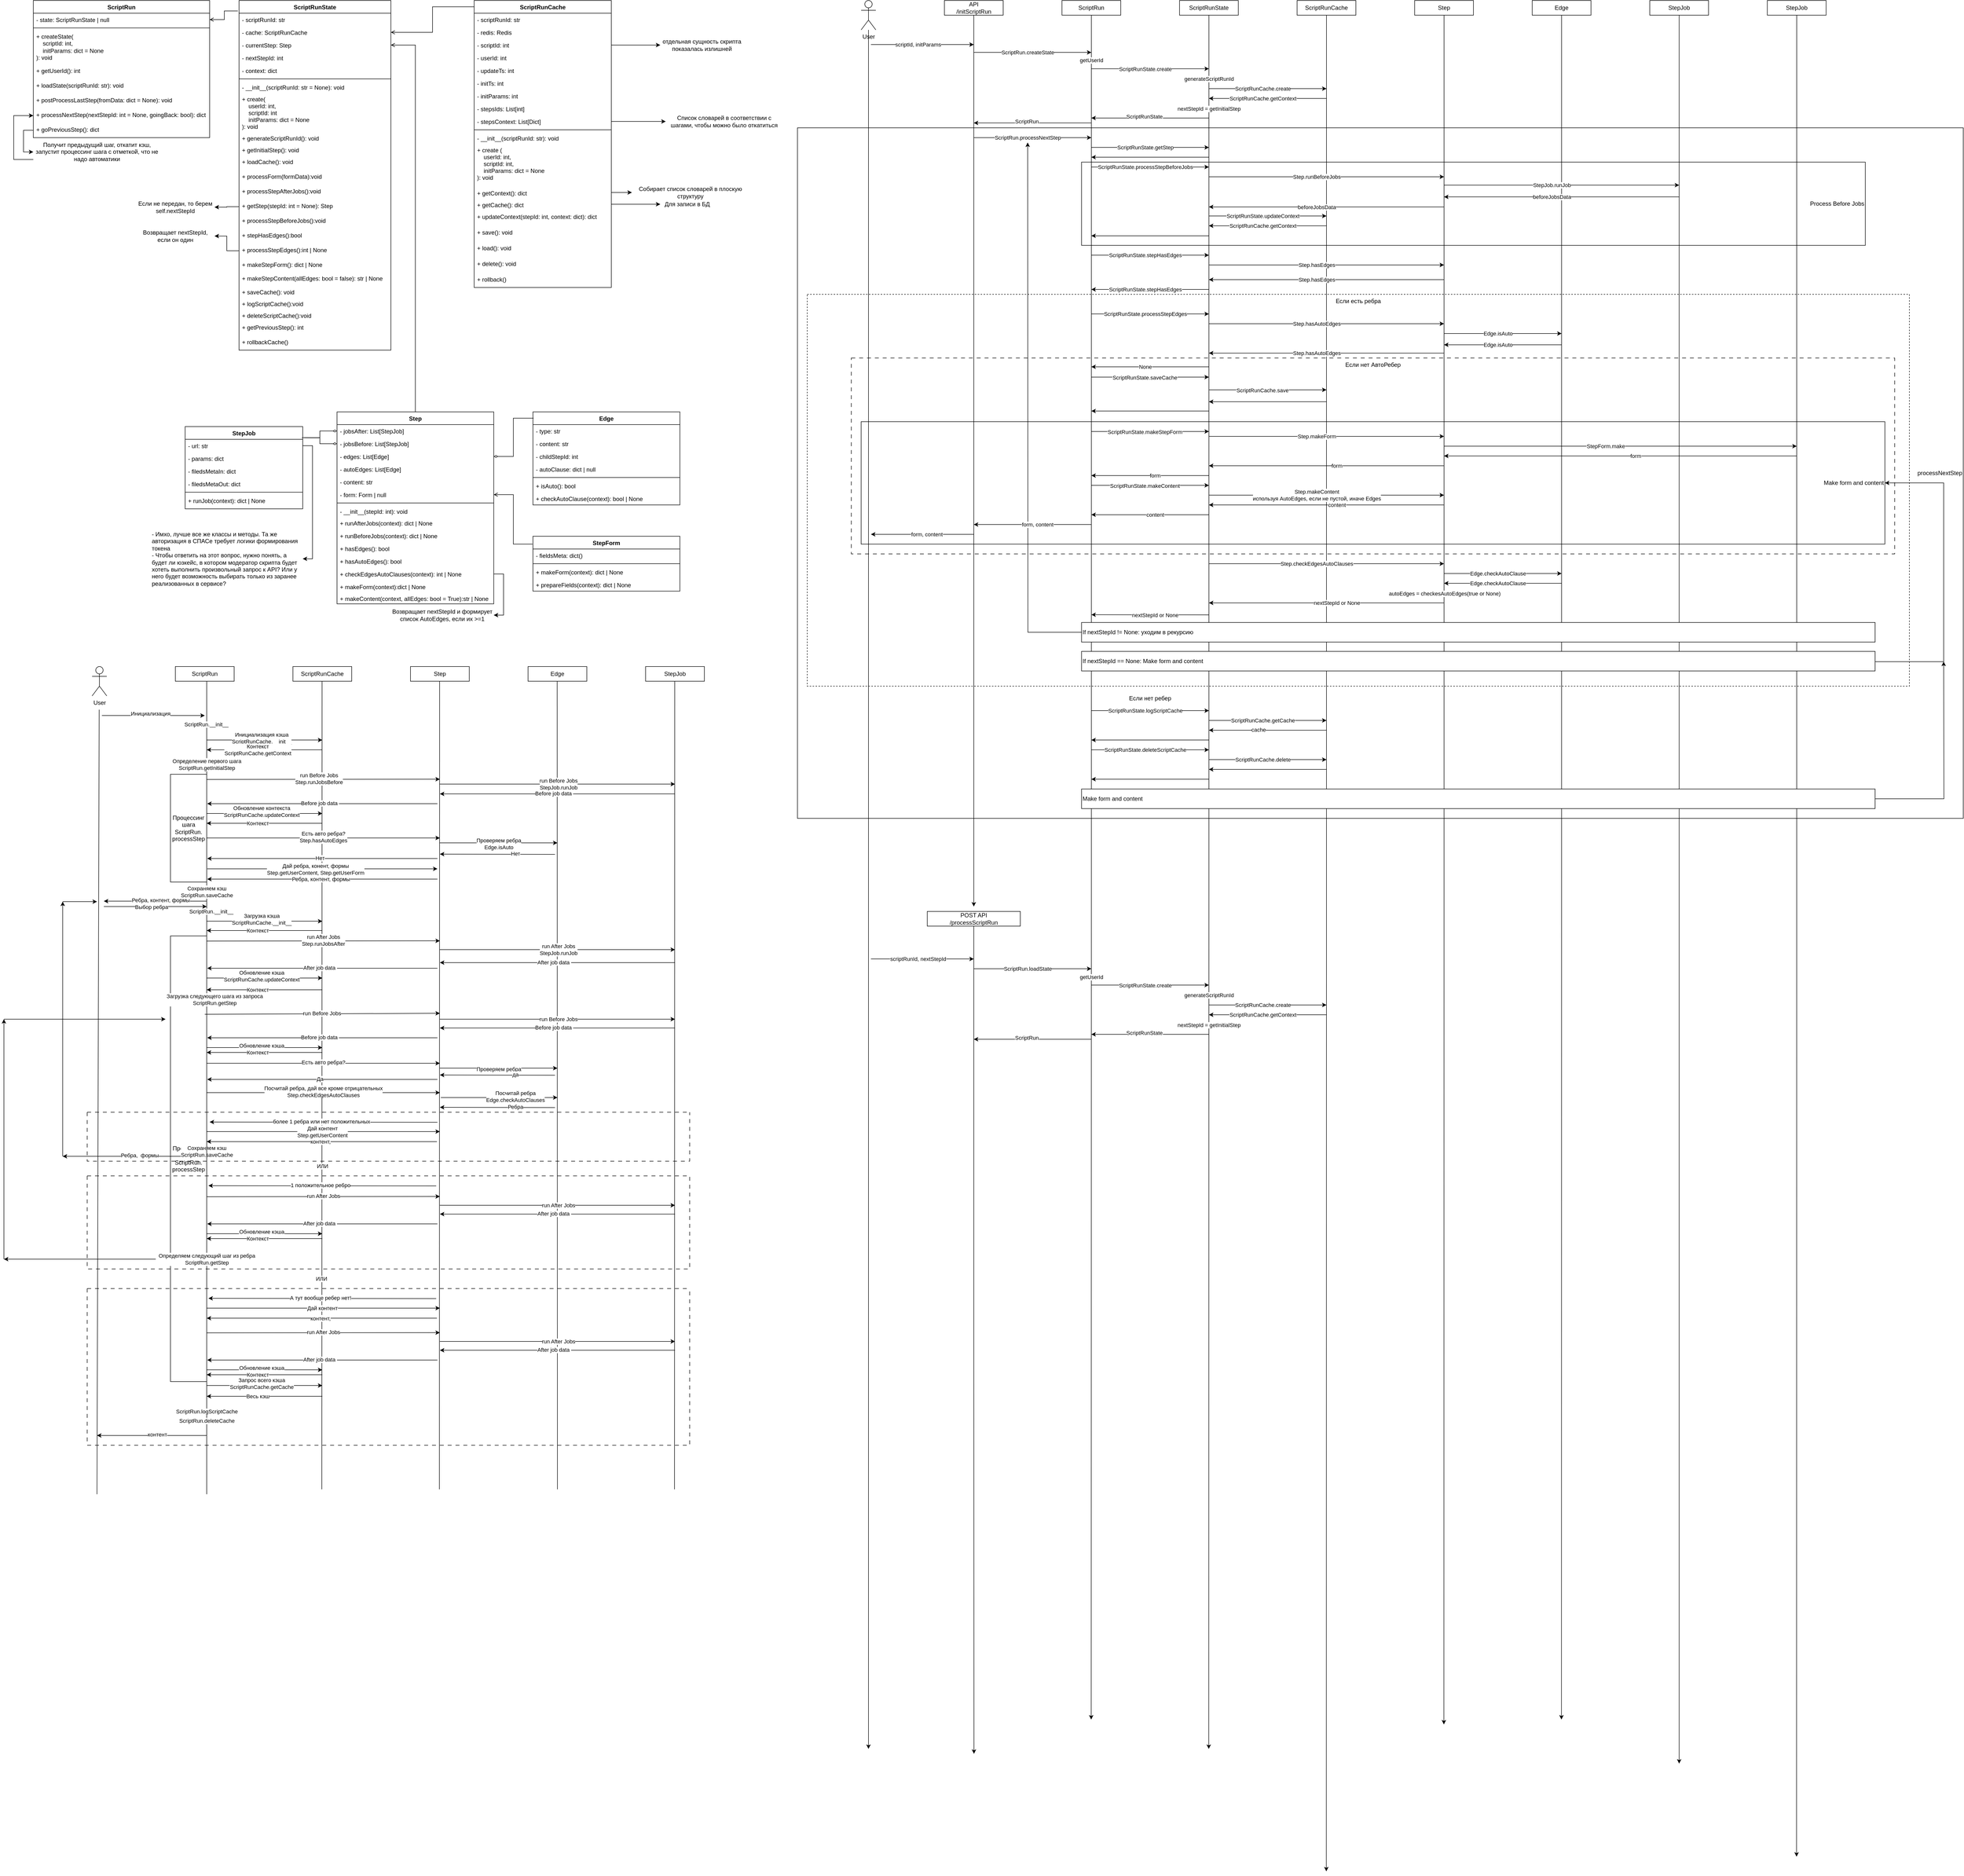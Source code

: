 <mxfile version="22.0.8" type="github">
  <diagram id="C5RBs43oDa-KdzZeNtuy" name="Page-1">
    <mxGraphModel dx="3563" dy="1542" grid="1" gridSize="10" guides="1" tooltips="1" connect="1" arrows="1" fold="1" page="1" pageScale="1" pageWidth="827" pageHeight="1169" math="0" shadow="0">
      <root>
        <mxCell id="WIyWlLk6GJQsqaUBKTNV-0" />
        <mxCell id="WIyWlLk6GJQsqaUBKTNV-1" parent="WIyWlLk6GJQsqaUBKTNV-0" />
        <mxCell id="oMOU8abp3YVI7Rxpy9HV-145" value="processNextStep" style="rounded=0;whiteSpace=wrap;html=1;align=right;" vertex="1" parent="WIyWlLk6GJQsqaUBKTNV-1">
          <mxGeometry x="1340" y="260" width="2380" height="1410" as="geometry" />
        </mxCell>
        <mxCell id="oMOU8abp3YVI7Rxpy9HV-205" value="Если есть ребра" style="rounded=0;whiteSpace=wrap;html=1;dashed=1;verticalAlign=top;" vertex="1" parent="WIyWlLk6GJQsqaUBKTNV-1">
          <mxGeometry x="1360" y="600" width="2250" height="800" as="geometry" />
        </mxCell>
        <mxCell id="oMOU8abp3YVI7Rxpy9HV-95" value="Если нет АвтоРебер" style="rounded=0;whiteSpace=wrap;html=1;verticalAlign=top;dashed=1;dashPattern=8 8;" vertex="1" parent="WIyWlLk6GJQsqaUBKTNV-1">
          <mxGeometry x="1450" y="730" width="2130" height="400" as="geometry" />
        </mxCell>
        <mxCell id="oMOU8abp3YVI7Rxpy9HV-214" value="Make form and content" style="rounded=0;whiteSpace=wrap;html=1;align=right;" vertex="1" parent="WIyWlLk6GJQsqaUBKTNV-1">
          <mxGeometry x="1470" y="860" width="2090" height="250" as="geometry" />
        </mxCell>
        <mxCell id="oMOU8abp3YVI7Rxpy9HV-83" value="Process Before Jobs" style="rounded=0;whiteSpace=wrap;html=1;align=right;" vertex="1" parent="WIyWlLk6GJQsqaUBKTNV-1">
          <mxGeometry x="1920" y="330" width="1600" height="170" as="geometry" />
        </mxCell>
        <mxCell id="HzOZvC4D4owGl6JWsQrj-176" value="Процессинг шага&lt;br&gt;ScriptRun.&lt;br style=&quot;border-color: var(--border-color);&quot;&gt;processStep" style="rounded=0;whiteSpace=wrap;html=1;" parent="WIyWlLk6GJQsqaUBKTNV-1" vertex="1">
          <mxGeometry x="60" y="1910" width="74" height="910" as="geometry" />
        </mxCell>
        <mxCell id="HzOZvC4D4owGl6JWsQrj-84" value="" style="endArrow=none;html=1;rounded=0;entryX=0.5;entryY=1;entryDx=0;entryDy=0;" parent="WIyWlLk6GJQsqaUBKTNV-1" edge="1">
          <mxGeometry width="50" height="50" relative="1" as="geometry">
            <mxPoint x="369" y="3040" as="sourcePoint" />
            <mxPoint x="369.47" y="1390" as="targetPoint" />
          </mxGeometry>
        </mxCell>
        <mxCell id="HzOZvC4D4owGl6JWsQrj-214" value="ИЛИ" style="edgeLabel;html=1;align=center;verticalAlign=middle;resizable=0;points=[];" parent="HzOZvC4D4owGl6JWsQrj-84" vertex="1" connectable="0">
          <mxGeometry x="-0.502" y="2" relative="1" as="geometry">
            <mxPoint x="3" y="-249" as="offset" />
          </mxGeometry>
        </mxCell>
        <mxCell id="HzOZvC4D4owGl6JWsQrj-234" value="ИЛИ" style="edgeLabel;html=1;align=center;verticalAlign=middle;resizable=0;points=[];" parent="HzOZvC4D4owGl6JWsQrj-84" vertex="1" connectable="0">
          <mxGeometry x="-0.898" y="1" relative="1" as="geometry">
            <mxPoint y="-346" as="offset" />
          </mxGeometry>
        </mxCell>
        <mxCell id="HzOZvC4D4owGl6JWsQrj-196" value="" style="swimlane;startSize=0;dashed=1;dashPattern=8 8;" parent="WIyWlLk6GJQsqaUBKTNV-1" vertex="1">
          <mxGeometry x="-110" y="2270" width="1230" height="100" as="geometry" />
        </mxCell>
        <mxCell id="HzOZvC4D4owGl6JWsQrj-202" value="" style="endArrow=classic;html=1;rounded=0;" parent="HzOZvC4D4owGl6JWsQrj-196" edge="1">
          <mxGeometry width="50" height="50" relative="1" as="geometry">
            <mxPoint x="244" y="90" as="sourcePoint" />
            <mxPoint x="-50" y="90" as="targetPoint" />
          </mxGeometry>
        </mxCell>
        <mxCell id="HzOZvC4D4owGl6JWsQrj-203" value="Ребра,&amp;nbsp; формы" style="edgeLabel;html=1;align=center;verticalAlign=middle;resizable=0;points=[];" parent="HzOZvC4D4owGl6JWsQrj-202" vertex="1" connectable="0">
          <mxGeometry x="0.006" y="-2" relative="1" as="geometry">
            <mxPoint x="11" as="offset" />
          </mxGeometry>
        </mxCell>
        <mxCell id="HzOZvC4D4owGl6JWsQrj-193" value="" style="endArrow=classic;html=1;rounded=0;" parent="HzOZvC4D4owGl6JWsQrj-196" edge="1">
          <mxGeometry width="50" height="50" relative="1" as="geometry">
            <mxPoint x="715" y="20.47" as="sourcePoint" />
            <mxPoint x="250" y="20" as="targetPoint" />
          </mxGeometry>
        </mxCell>
        <mxCell id="HzOZvC4D4owGl6JWsQrj-194" value="более 1 ребра или нет положительных" style="edgeLabel;html=1;align=center;verticalAlign=middle;resizable=0;points=[];" parent="HzOZvC4D4owGl6JWsQrj-193" vertex="1" connectable="0">
          <mxGeometry x="0.354" y="-1" relative="1" as="geometry">
            <mxPoint x="78" as="offset" />
          </mxGeometry>
        </mxCell>
        <mxCell id="HzOZvC4D4owGl6JWsQrj-197" value="" style="endArrow=classic;html=1;rounded=0;" parent="HzOZvC4D4owGl6JWsQrj-196" edge="1">
          <mxGeometry width="50" height="50" relative="1" as="geometry">
            <mxPoint x="244" y="39.47" as="sourcePoint" />
            <mxPoint x="720" y="39.47" as="targetPoint" />
          </mxGeometry>
        </mxCell>
        <mxCell id="HzOZvC4D4owGl6JWsQrj-198" value="Дай контент&lt;br&gt;Step.getUserContent" style="edgeLabel;html=1;align=center;verticalAlign=middle;resizable=0;points=[];" parent="HzOZvC4D4owGl6JWsQrj-197" vertex="1" connectable="0">
          <mxGeometry x="-0.274" relative="1" as="geometry">
            <mxPoint x="63" as="offset" />
          </mxGeometry>
        </mxCell>
        <mxCell id="HzOZvC4D4owGl6JWsQrj-199" value="" style="endArrow=classic;html=1;rounded=0;" parent="HzOZvC4D4owGl6JWsQrj-196" edge="1">
          <mxGeometry width="50" height="50" relative="1" as="geometry">
            <mxPoint x="714" y="60" as="sourcePoint" />
            <mxPoint x="244" y="60" as="targetPoint" />
          </mxGeometry>
        </mxCell>
        <mxCell id="HzOZvC4D4owGl6JWsQrj-200" value="Нет" style="edgeLabel;html=1;align=center;verticalAlign=middle;resizable=0;points=[];" parent="HzOZvC4D4owGl6JWsQrj-199" vertex="1" connectable="0">
          <mxGeometry x="0.354" y="-1" relative="1" as="geometry">
            <mxPoint x="78" as="offset" />
          </mxGeometry>
        </mxCell>
        <mxCell id="HzOZvC4D4owGl6JWsQrj-201" value="контент," style="edgeLabel;html=1;align=center;verticalAlign=middle;resizable=0;points=[];" parent="HzOZvC4D4owGl6JWsQrj-199" vertex="1" connectable="0">
          <mxGeometry x="0.015" relative="1" as="geometry">
            <mxPoint as="offset" />
          </mxGeometry>
        </mxCell>
        <mxCell id="avMWxOEF52YrqZ8M-VVg-5" value="Сохраняем кэш&lt;br&gt;ScriptRun.saveCache" style="edgeLabel;html=1;align=center;verticalAlign=middle;resizable=0;points=[];" parent="HzOZvC4D4owGl6JWsQrj-196" vertex="1" connectable="0">
          <mxGeometry x="244" y="80" as="geometry" />
        </mxCell>
        <mxCell id="zkfFHV4jXpPFQw0GAbJ--0" value="ScriptRunState" style="swimlane;fontStyle=1;align=center;verticalAlign=top;childLayout=stackLayout;horizontal=1;startSize=26;horizontalStack=0;resizeParent=1;resizeLast=0;collapsible=1;marginBottom=0;rounded=0;shadow=0;strokeWidth=1;" parent="WIyWlLk6GJQsqaUBKTNV-1" vertex="1">
          <mxGeometry x="200" width="310" height="714" as="geometry">
            <mxRectangle x="220" y="120" width="160" height="26" as="alternateBounds" />
          </mxGeometry>
        </mxCell>
        <mxCell id="zkfFHV4jXpPFQw0GAbJ--2" value="- scriptRunId: str" style="text;align=left;verticalAlign=top;spacingLeft=4;spacingRight=4;overflow=hidden;rotatable=0;points=[[0,0.5],[1,0.5]];portConstraint=eastwest;rounded=0;shadow=0;html=0;" parent="zkfFHV4jXpPFQw0GAbJ--0" vertex="1">
          <mxGeometry y="26" width="310" height="26" as="geometry" />
        </mxCell>
        <mxCell id="EpIali6iQXWB2i0QFsvH-1" value="- cache: ScriptRunCache" style="text;align=left;verticalAlign=top;spacingLeft=4;spacingRight=4;overflow=hidden;rotatable=0;points=[[0,0.5],[1,0.5]];portConstraint=eastwest;rounded=0;shadow=0;html=0;" parent="zkfFHV4jXpPFQw0GAbJ--0" vertex="1">
          <mxGeometry y="52" width="310" height="26" as="geometry" />
        </mxCell>
        <mxCell id="EpIali6iQXWB2i0QFsvH-38" value="- currentStep: Step" style="text;align=left;verticalAlign=top;spacingLeft=4;spacingRight=4;overflow=hidden;rotatable=0;points=[[0,0.5],[1,0.5]];portConstraint=eastwest;rounded=0;shadow=0;html=0;" parent="zkfFHV4jXpPFQw0GAbJ--0" vertex="1">
          <mxGeometry y="78" width="310" height="26" as="geometry" />
        </mxCell>
        <mxCell id="HzOZvC4D4owGl6JWsQrj-63" value="- nextStepId: int" style="text;align=left;verticalAlign=top;spacingLeft=4;spacingRight=4;overflow=hidden;rotatable=0;points=[[0,0.5],[1,0.5]];portConstraint=eastwest;rounded=0;shadow=0;html=0;" parent="zkfFHV4jXpPFQw0GAbJ--0" vertex="1">
          <mxGeometry y="104" width="310" height="26" as="geometry" />
        </mxCell>
        <mxCell id="xOqZB8mLKuCw61lma7QM-62" value="- context: dict" style="text;align=left;verticalAlign=top;spacingLeft=4;spacingRight=4;overflow=hidden;rotatable=0;points=[[0,0.5],[1,0.5]];portConstraint=eastwest;rounded=0;shadow=0;html=0;" parent="zkfFHV4jXpPFQw0GAbJ--0" vertex="1">
          <mxGeometry y="130" width="310" height="26" as="geometry" />
        </mxCell>
        <mxCell id="zkfFHV4jXpPFQw0GAbJ--4" value="" style="line;html=1;strokeWidth=1;align=left;verticalAlign=middle;spacingTop=-1;spacingLeft=3;spacingRight=3;rotatable=0;labelPosition=right;points=[];portConstraint=eastwest;" parent="zkfFHV4jXpPFQw0GAbJ--0" vertex="1">
          <mxGeometry y="156" width="310" height="8" as="geometry" />
        </mxCell>
        <mxCell id="xOqZB8mLKuCw61lma7QM-45" value="- __init__(scriptRunId: str = None): void" style="text;align=left;verticalAlign=top;spacingLeft=4;spacingRight=4;overflow=hidden;rotatable=0;points=[[0,0.5],[1,0.5]];portConstraint=eastwest;" parent="zkfFHV4jXpPFQw0GAbJ--0" vertex="1">
          <mxGeometry y="164" width="310" height="24" as="geometry" />
        </mxCell>
        <mxCell id="xOqZB8mLKuCw61lma7QM-44" value="+ create(&#xa;    userId: int,&#xa;    scriptId: int&#xa;    initParams: dict = None&#xa;): void" style="text;align=left;verticalAlign=top;spacingLeft=4;spacingRight=4;overflow=hidden;rotatable=0;points=[[0,0.5],[1,0.5]];portConstraint=eastwest;" parent="zkfFHV4jXpPFQw0GAbJ--0" vertex="1">
          <mxGeometry y="188" width="310" height="80" as="geometry" />
        </mxCell>
        <mxCell id="xOqZB8mLKuCw61lma7QM-48" value="+ generateScriptRunId(): void" style="text;align=left;verticalAlign=top;spacingLeft=4;spacingRight=4;overflow=hidden;rotatable=0;points=[[0,0.5],[1,0.5]];portConstraint=eastwest;" parent="zkfFHV4jXpPFQw0GAbJ--0" vertex="1">
          <mxGeometry y="268" width="310" height="24" as="geometry" />
        </mxCell>
        <mxCell id="HzOZvC4D4owGl6JWsQrj-61" value="+ getInitialStep(): void" style="text;align=left;verticalAlign=top;spacingLeft=4;spacingRight=4;overflow=hidden;rotatable=0;points=[[0,0.5],[1,0.5]];portConstraint=eastwest;" parent="zkfFHV4jXpPFQw0GAbJ--0" vertex="1">
          <mxGeometry y="292" width="310" height="24" as="geometry" />
        </mxCell>
        <mxCell id="xOqZB8mLKuCw61lma7QM-46" value="+ loadCache(): void" style="text;strokeColor=none;fillColor=none;align=left;verticalAlign=top;spacingLeft=4;spacingRight=4;overflow=hidden;rotatable=0;points=[[0,0.5],[1,0.5]];portConstraint=eastwest;whiteSpace=wrap;html=1;" parent="zkfFHV4jXpPFQw0GAbJ--0" vertex="1">
          <mxGeometry y="316" width="310" height="30" as="geometry" />
        </mxCell>
        <mxCell id="HzOZvC4D4owGl6JWsQrj-16" value="+ processForm(formData):void" style="text;align=left;verticalAlign=top;spacingLeft=4;spacingRight=4;overflow=hidden;rotatable=0;points=[[0,0.5],[1,0.5]];portConstraint=eastwest;" parent="zkfFHV4jXpPFQw0GAbJ--0" vertex="1">
          <mxGeometry y="346" width="310" height="30" as="geometry" />
        </mxCell>
        <mxCell id="xOqZB8mLKuCw61lma7QM-49" value="+ processStepAfterJobs():void" style="text;align=left;verticalAlign=top;spacingLeft=4;spacingRight=4;overflow=hidden;rotatable=0;points=[[0,0.5],[1,0.5]];portConstraint=eastwest;" parent="zkfFHV4jXpPFQw0GAbJ--0" vertex="1">
          <mxGeometry y="376" width="310" height="30" as="geometry" />
        </mxCell>
        <mxCell id="EpIali6iQXWB2i0QFsvH-40" value="+ getStep(stepId: int = None): Step" style="text;align=left;verticalAlign=top;spacingLeft=4;spacingRight=4;overflow=hidden;rotatable=0;points=[[0,0.5],[1,0.5]];portConstraint=eastwest;" parent="zkfFHV4jXpPFQw0GAbJ--0" vertex="1">
          <mxGeometry y="406" width="310" height="30" as="geometry" />
        </mxCell>
        <mxCell id="xOqZB8mLKuCw61lma7QM-50" value="+ processStepBeforeJobs():void" style="text;align=left;verticalAlign=top;spacingLeft=4;spacingRight=4;overflow=hidden;rotatable=0;points=[[0,0.5],[1,0.5]];portConstraint=eastwest;" parent="zkfFHV4jXpPFQw0GAbJ--0" vertex="1">
          <mxGeometry y="436" width="310" height="30" as="geometry" />
        </mxCell>
        <mxCell id="oMOU8abp3YVI7Rxpy9HV-194" value="+ stepHasEdges():bool" style="text;align=left;verticalAlign=top;spacingLeft=4;spacingRight=4;overflow=hidden;rotatable=0;points=[[0,0.5],[1,0.5]];portConstraint=eastwest;" vertex="1" parent="zkfFHV4jXpPFQw0GAbJ--0">
          <mxGeometry y="466" width="310" height="30" as="geometry" />
        </mxCell>
        <mxCell id="xOqZB8mLKuCw61lma7QM-51" value="+ processStepEdges():int | None" style="text;align=left;verticalAlign=top;spacingLeft=4;spacingRight=4;overflow=hidden;rotatable=0;points=[[0,0.5],[1,0.5]];portConstraint=eastwest;" parent="zkfFHV4jXpPFQw0GAbJ--0" vertex="1">
          <mxGeometry y="496" width="310" height="30" as="geometry" />
        </mxCell>
        <mxCell id="xOqZB8mLKuCw61lma7QM-63" value="+ makeStepForm(): dict | None" style="text;align=left;verticalAlign=top;spacingLeft=4;spacingRight=4;overflow=hidden;rotatable=0;points=[[0,0.5],[1,0.5]];portConstraint=eastwest;" parent="zkfFHV4jXpPFQw0GAbJ--0" vertex="1">
          <mxGeometry y="526" width="310" height="28" as="geometry" />
        </mxCell>
        <mxCell id="xOqZB8mLKuCw61lma7QM-64" value="+ makeStepContent(allEdges: bool = false): str | None" style="text;align=left;verticalAlign=top;spacingLeft=4;spacingRight=4;overflow=hidden;rotatable=0;points=[[0,0.5],[1,0.5]];portConstraint=eastwest;" parent="zkfFHV4jXpPFQw0GAbJ--0" vertex="1">
          <mxGeometry y="554" width="310" height="28" as="geometry" />
        </mxCell>
        <mxCell id="HzOZvC4D4owGl6JWsQrj-119" value="+ saveCache(): void" style="text;align=left;verticalAlign=top;spacingLeft=4;spacingRight=4;overflow=hidden;rotatable=0;points=[[0,0.5],[1,0.5]];portConstraint=eastwest;" parent="zkfFHV4jXpPFQw0GAbJ--0" vertex="1">
          <mxGeometry y="582" width="310" height="24" as="geometry" />
        </mxCell>
        <mxCell id="HzOZvC4D4owGl6JWsQrj-17" value="+ logScriptCache():void" style="text;align=left;verticalAlign=top;spacingLeft=4;spacingRight=4;overflow=hidden;rotatable=0;points=[[0,0.5],[1,0.5]];portConstraint=eastwest;" parent="zkfFHV4jXpPFQw0GAbJ--0" vertex="1">
          <mxGeometry y="606" width="310" height="24" as="geometry" />
        </mxCell>
        <mxCell id="xOqZB8mLKuCw61lma7QM-69" value="+ deleteScriptCache():void" style="text;align=left;verticalAlign=top;spacingLeft=4;spacingRight=4;overflow=hidden;rotatable=0;points=[[0,0.5],[1,0.5]];portConstraint=eastwest;" parent="zkfFHV4jXpPFQw0GAbJ--0" vertex="1">
          <mxGeometry y="630" width="310" height="24" as="geometry" />
        </mxCell>
        <mxCell id="xOqZB8mLKuCw61lma7QM-71" value="+ getPreviousStep(): int" style="text;strokeColor=none;fillColor=none;align=left;verticalAlign=top;spacingLeft=4;spacingRight=4;overflow=hidden;rotatable=0;points=[[0,0.5],[1,0.5]];portConstraint=eastwest;whiteSpace=wrap;html=1;" parent="zkfFHV4jXpPFQw0GAbJ--0" vertex="1">
          <mxGeometry y="654" width="310" height="30" as="geometry" />
        </mxCell>
        <mxCell id="xOqZB8mLKuCw61lma7QM-72" value="+ rollbackCache()" style="text;strokeColor=none;fillColor=none;align=left;verticalAlign=top;spacingLeft=4;spacingRight=4;overflow=hidden;rotatable=0;points=[[0,0.5],[1,0.5]];portConstraint=eastwest;whiteSpace=wrap;html=1;" parent="zkfFHV4jXpPFQw0GAbJ--0" vertex="1">
          <mxGeometry y="684" width="310" height="30" as="geometry" />
        </mxCell>
        <mxCell id="EpIali6iQXWB2i0QFsvH-24" value="ScriptRunCache" style="swimlane;fontStyle=1;align=center;verticalAlign=top;childLayout=stackLayout;horizontal=1;startSize=26;horizontalStack=0;resizeParent=1;resizeLast=0;collapsible=1;marginBottom=0;rounded=0;shadow=0;strokeWidth=1;" parent="WIyWlLk6GJQsqaUBKTNV-1" vertex="1">
          <mxGeometry x="680" width="280" height="586" as="geometry">
            <mxRectangle x="220" y="120" width="160" height="26" as="alternateBounds" />
          </mxGeometry>
        </mxCell>
        <mxCell id="HzOZvC4D4owGl6JWsQrj-76" value="- scriptRunId: str" style="text;align=left;verticalAlign=top;spacingLeft=4;spacingRight=4;overflow=hidden;rotatable=0;points=[[0,0.5],[1,0.5]];portConstraint=eastwest;rounded=0;shadow=0;html=0;" parent="EpIali6iQXWB2i0QFsvH-24" vertex="1">
          <mxGeometry y="26" width="280" height="26" as="geometry" />
        </mxCell>
        <mxCell id="HzOZvC4D4owGl6JWsQrj-77" value="- redis: Redis" style="text;align=left;verticalAlign=top;spacingLeft=4;spacingRight=4;overflow=hidden;rotatable=0;points=[[0,0.5],[1,0.5]];portConstraint=eastwest;rounded=0;shadow=0;html=0;" parent="EpIali6iQXWB2i0QFsvH-24" vertex="1">
          <mxGeometry y="52" width="280" height="26" as="geometry" />
        </mxCell>
        <mxCell id="EpIali6iQXWB2i0QFsvH-37" value="- scriptId: int" style="text;align=left;verticalAlign=top;spacingLeft=4;spacingRight=4;overflow=hidden;rotatable=0;points=[[0,0.5],[1,0.5]];portConstraint=eastwest;rounded=0;shadow=0;html=0;" parent="EpIali6iQXWB2i0QFsvH-24" vertex="1">
          <mxGeometry y="78" width="280" height="26" as="geometry" />
        </mxCell>
        <mxCell id="EpIali6iQXWB2i0QFsvH-35" value="- userId: int" style="text;align=left;verticalAlign=top;spacingLeft=4;spacingRight=4;overflow=hidden;rotatable=0;points=[[0,0.5],[1,0.5]];portConstraint=eastwest;rounded=0;shadow=0;html=0;" parent="EpIali6iQXWB2i0QFsvH-24" vertex="1">
          <mxGeometry y="104" width="280" height="26" as="geometry" />
        </mxCell>
        <mxCell id="HzOZvC4D4owGl6JWsQrj-18" value="- updateTs: int" style="text;align=left;verticalAlign=top;spacingLeft=4;spacingRight=4;overflow=hidden;rotatable=0;points=[[0,0.5],[1,0.5]];portConstraint=eastwest;rounded=0;shadow=0;html=0;" parent="EpIali6iQXWB2i0QFsvH-24" vertex="1">
          <mxGeometry y="130" width="280" height="26" as="geometry" />
        </mxCell>
        <mxCell id="HzOZvC4D4owGl6JWsQrj-19" value="- initTs: int" style="text;align=left;verticalAlign=top;spacingLeft=4;spacingRight=4;overflow=hidden;rotatable=0;points=[[0,0.5],[1,0.5]];portConstraint=eastwest;rounded=0;shadow=0;html=0;" parent="EpIali6iQXWB2i0QFsvH-24" vertex="1">
          <mxGeometry y="156" width="280" height="26" as="geometry" />
        </mxCell>
        <mxCell id="HzOZvC4D4owGl6JWsQrj-20" value="- initParams: int" style="text;align=left;verticalAlign=top;spacingLeft=4;spacingRight=4;overflow=hidden;rotatable=0;points=[[0,0.5],[1,0.5]];portConstraint=eastwest;rounded=0;shadow=0;html=0;" parent="EpIali6iQXWB2i0QFsvH-24" vertex="1">
          <mxGeometry y="182" width="280" height="26" as="geometry" />
        </mxCell>
        <mxCell id="HzOZvC4D4owGl6JWsQrj-21" value="- stepsIds: List[int]" style="text;align=left;verticalAlign=top;spacingLeft=4;spacingRight=4;overflow=hidden;rotatable=0;points=[[0,0.5],[1,0.5]];portConstraint=eastwest;rounded=0;shadow=0;html=0;" parent="EpIali6iQXWB2i0QFsvH-24" vertex="1">
          <mxGeometry y="208" width="280" height="26" as="geometry" />
        </mxCell>
        <mxCell id="EpIali6iQXWB2i0QFsvH-36" value="- stepsContext: List[Dict]" style="text;align=left;verticalAlign=top;spacingLeft=4;spacingRight=4;overflow=hidden;rotatable=0;points=[[0,0.5],[1,0.5]];portConstraint=eastwest;rounded=0;shadow=0;html=0;" parent="EpIali6iQXWB2i0QFsvH-24" vertex="1">
          <mxGeometry y="234" width="280" height="26" as="geometry" />
        </mxCell>
        <mxCell id="HzOZvC4D4owGl6JWsQrj-36" value="" style="line;html=1;strokeWidth=1;align=left;verticalAlign=middle;spacingTop=-1;spacingLeft=3;spacingRight=3;rotatable=0;labelPosition=right;points=[];portConstraint=eastwest;" parent="EpIali6iQXWB2i0QFsvH-24" vertex="1">
          <mxGeometry y="260" width="280" height="8" as="geometry" />
        </mxCell>
        <mxCell id="xOqZB8mLKuCw61lma7QM-47" value="- __init__(scriptRunId: str): void" style="text;align=left;verticalAlign=top;spacingLeft=4;spacingRight=4;overflow=hidden;rotatable=0;points=[[0,0.5],[1,0.5]];portConstraint=eastwest;" parent="EpIali6iQXWB2i0QFsvH-24" vertex="1">
          <mxGeometry y="268" width="280" height="24" as="geometry" />
        </mxCell>
        <mxCell id="HzOZvC4D4owGl6JWsQrj-66" value="+ create (&#xa;    userId: int, &#xa;    scriptId: int,&#xa;    initParams: dict = None&#xa;): void" style="text;align=left;verticalAlign=top;spacingLeft=4;spacingRight=4;overflow=hidden;rotatable=0;points=[[0,0.5],[1,0.5]];portConstraint=eastwest;" parent="EpIali6iQXWB2i0QFsvH-24" vertex="1">
          <mxGeometry y="292" width="280" height="88" as="geometry" />
        </mxCell>
        <mxCell id="HzOZvC4D4owGl6JWsQrj-37" value="+ getContext(): dict" style="text;align=left;verticalAlign=top;spacingLeft=4;spacingRight=4;overflow=hidden;rotatable=0;points=[[0,0.5],[1,0.5]];portConstraint=eastwest;" parent="EpIali6iQXWB2i0QFsvH-24" vertex="1">
          <mxGeometry y="380" width="280" height="24" as="geometry" />
        </mxCell>
        <mxCell id="HzOZvC4D4owGl6JWsQrj-38" value="+ getCache(): dict" style="text;align=left;verticalAlign=top;spacingLeft=4;spacingRight=4;overflow=hidden;rotatable=0;points=[[0,0.5],[1,0.5]];portConstraint=eastwest;" parent="EpIali6iQXWB2i0QFsvH-24" vertex="1">
          <mxGeometry y="404" width="280" height="24" as="geometry" />
        </mxCell>
        <mxCell id="HzOZvC4D4owGl6JWsQrj-35" value="+ updateContext(stepId: int, context: dict): dict" style="text;align=left;verticalAlign=top;spacingLeft=4;spacingRight=4;overflow=hidden;rotatable=0;points=[[0,0.5],[1,0.5]];portConstraint=eastwest;" parent="EpIali6iQXWB2i0QFsvH-24" vertex="1">
          <mxGeometry y="428" width="280" height="32" as="geometry" />
        </mxCell>
        <mxCell id="xOqZB8mLKuCw61lma7QM-65" value="+ save(): void" style="text;align=left;verticalAlign=top;spacingLeft=4;spacingRight=4;overflow=hidden;rotatable=0;points=[[0,0.5],[1,0.5]];portConstraint=eastwest;" parent="EpIali6iQXWB2i0QFsvH-24" vertex="1">
          <mxGeometry y="460" width="280" height="32" as="geometry" />
        </mxCell>
        <mxCell id="xOqZB8mLKuCw61lma7QM-66" value="+ load(): void" style="text;align=left;verticalAlign=top;spacingLeft=4;spacingRight=4;overflow=hidden;rotatable=0;points=[[0,0.5],[1,0.5]];portConstraint=eastwest;" parent="EpIali6iQXWB2i0QFsvH-24" vertex="1">
          <mxGeometry y="492" width="280" height="32" as="geometry" />
        </mxCell>
        <mxCell id="oMOU8abp3YVI7Rxpy9HV-242" value="+ delete(): void" style="text;align=left;verticalAlign=top;spacingLeft=4;spacingRight=4;overflow=hidden;rotatable=0;points=[[0,0.5],[1,0.5]];portConstraint=eastwest;" vertex="1" parent="EpIali6iQXWB2i0QFsvH-24">
          <mxGeometry y="524" width="280" height="32" as="geometry" />
        </mxCell>
        <mxCell id="xOqZB8mLKuCw61lma7QM-73" value="+ rollback()" style="text;strokeColor=none;fillColor=none;align=left;verticalAlign=top;spacingLeft=4;spacingRight=4;overflow=hidden;rotatable=0;points=[[0,0.5],[1,0.5]];portConstraint=eastwest;whiteSpace=wrap;html=1;" parent="EpIali6iQXWB2i0QFsvH-24" vertex="1">
          <mxGeometry y="556" width="280" height="30" as="geometry" />
        </mxCell>
        <mxCell id="EpIali6iQXWB2i0QFsvH-39" style="edgeStyle=orthogonalEdgeStyle;rounded=0;orthogonalLoop=1;jettySize=auto;html=1;exitX=1;exitY=0.5;exitDx=0;exitDy=0;entryX=0.001;entryY=0.022;entryDx=0;entryDy=0;entryPerimeter=0;startArrow=open;startFill=0;endArrow=none;endFill=0;" parent="WIyWlLk6GJQsqaUBKTNV-1" source="EpIali6iQXWB2i0QFsvH-1" target="EpIali6iQXWB2i0QFsvH-24" edge="1">
          <mxGeometry relative="1" as="geometry" />
        </mxCell>
        <mxCell id="EpIali6iQXWB2i0QFsvH-41" value="Step" style="swimlane;fontStyle=1;align=center;verticalAlign=top;childLayout=stackLayout;horizontal=1;startSize=26;horizontalStack=0;resizeParent=1;resizeLast=0;collapsible=1;marginBottom=0;rounded=0;shadow=0;strokeWidth=1;" parent="WIyWlLk6GJQsqaUBKTNV-1" vertex="1">
          <mxGeometry x="400" y="840" width="320" height="392" as="geometry">
            <mxRectangle x="220" y="120" width="160" height="26" as="alternateBounds" />
          </mxGeometry>
        </mxCell>
        <mxCell id="EpIali6iQXWB2i0QFsvH-46" value="- jobsAfter: List[StepJob]" style="text;align=left;verticalAlign=top;spacingLeft=4;spacingRight=4;overflow=hidden;rotatable=0;points=[[0,0.5],[1,0.5]];portConstraint=eastwest;rounded=0;shadow=0;html=0;" parent="EpIali6iQXWB2i0QFsvH-41" vertex="1">
          <mxGeometry y="26" width="320" height="26" as="geometry" />
        </mxCell>
        <mxCell id="EpIali6iQXWB2i0QFsvH-51" value="- jobsBefore: List[StepJob]" style="text;align=left;verticalAlign=top;spacingLeft=4;spacingRight=4;overflow=hidden;rotatable=0;points=[[0,0.5],[1,0.5]];portConstraint=eastwest;rounded=0;shadow=0;html=0;" parent="EpIali6iQXWB2i0QFsvH-41" vertex="1">
          <mxGeometry y="52" width="320" height="26" as="geometry" />
        </mxCell>
        <mxCell id="EpIali6iQXWB2i0QFsvH-65" value="- edges: List[Edge]" style="text;align=left;verticalAlign=top;spacingLeft=4;spacingRight=4;overflow=hidden;rotatable=0;points=[[0,0.5],[1,0.5]];portConstraint=eastwest;rounded=0;shadow=0;html=0;" parent="EpIali6iQXWB2i0QFsvH-41" vertex="1">
          <mxGeometry y="78" width="320" height="26" as="geometry" />
        </mxCell>
        <mxCell id="xOqZB8mLKuCw61lma7QM-52" value="- autoEdges: List[Edge]" style="text;align=left;verticalAlign=top;spacingLeft=4;spacingRight=4;overflow=hidden;rotatable=0;points=[[0,0.5],[1,0.5]];portConstraint=eastwest;rounded=0;shadow=0;html=0;" parent="EpIali6iQXWB2i0QFsvH-41" vertex="1">
          <mxGeometry y="104" width="320" height="26" as="geometry" />
        </mxCell>
        <mxCell id="HzOZvC4D4owGl6JWsQrj-6" value="- content: str" style="text;align=left;verticalAlign=top;spacingLeft=4;spacingRight=4;overflow=hidden;rotatable=0;points=[[0,0.5],[1,0.5]];portConstraint=eastwest;rounded=0;shadow=0;html=0;" parent="EpIali6iQXWB2i0QFsvH-41" vertex="1">
          <mxGeometry y="130" width="320" height="26" as="geometry" />
        </mxCell>
        <mxCell id="HzOZvC4D4owGl6JWsQrj-49" value="- form: Form | null" style="text;align=left;verticalAlign=top;spacingLeft=4;spacingRight=4;overflow=hidden;rotatable=0;points=[[0,0.5],[1,0.5]];portConstraint=eastwest;rounded=0;shadow=0;html=0;" parent="EpIali6iQXWB2i0QFsvH-41" vertex="1">
          <mxGeometry y="156" width="320" height="26" as="geometry" />
        </mxCell>
        <mxCell id="HzOZvC4D4owGl6JWsQrj-43" value="" style="line;html=1;strokeWidth=1;align=left;verticalAlign=middle;spacingTop=-1;spacingLeft=3;spacingRight=3;rotatable=0;labelPosition=right;points=[];portConstraint=eastwest;" parent="EpIali6iQXWB2i0QFsvH-41" vertex="1">
          <mxGeometry y="182" width="320" height="8" as="geometry" />
        </mxCell>
        <mxCell id="gZL-CA3MrHQafy-ou_5t-16" value="- __init__(stepId: int): void" style="text;align=left;verticalAlign=top;spacingLeft=4;spacingRight=4;overflow=hidden;rotatable=0;points=[[0,0.5],[1,0.5]];portConstraint=eastwest;" parent="EpIali6iQXWB2i0QFsvH-41" vertex="1">
          <mxGeometry y="190" width="320" height="24" as="geometry" />
        </mxCell>
        <mxCell id="EpIali6iQXWB2i0QFsvH-59" value="+ runAfterJobs(context): dict | None" style="text;align=left;verticalAlign=top;spacingLeft=4;spacingRight=4;overflow=hidden;rotatable=0;points=[[0,0.5],[1,0.5]];portConstraint=eastwest;rounded=0;shadow=0;html=0;" parent="EpIali6iQXWB2i0QFsvH-41" vertex="1">
          <mxGeometry y="214" width="320" height="26" as="geometry" />
        </mxCell>
        <mxCell id="EpIali6iQXWB2i0QFsvH-58" value="+ runBeforeJobs(context): dict | None" style="text;align=left;verticalAlign=top;spacingLeft=4;spacingRight=4;overflow=hidden;rotatable=0;points=[[0,0.5],[1,0.5]];portConstraint=eastwest;rounded=0;shadow=0;html=0;" parent="EpIali6iQXWB2i0QFsvH-41" vertex="1">
          <mxGeometry y="240" width="320" height="26" as="geometry" />
        </mxCell>
        <mxCell id="oMOU8abp3YVI7Rxpy9HV-189" value="+ hasEdges(): bool" style="text;align=left;verticalAlign=top;spacingLeft=4;spacingRight=4;overflow=hidden;rotatable=0;points=[[0,0.5],[1,0.5]];portConstraint=eastwest;rounded=0;shadow=0;html=0;" vertex="1" parent="EpIali6iQXWB2i0QFsvH-41">
          <mxGeometry y="266" width="320" height="26" as="geometry" />
        </mxCell>
        <mxCell id="HzOZvC4D4owGl6JWsQrj-53" value="+ hasAutoEdges(): bool" style="text;align=left;verticalAlign=top;spacingLeft=4;spacingRight=4;overflow=hidden;rotatable=0;points=[[0,0.5],[1,0.5]];portConstraint=eastwest;rounded=0;shadow=0;html=0;" parent="EpIali6iQXWB2i0QFsvH-41" vertex="1">
          <mxGeometry y="292" width="320" height="26" as="geometry" />
        </mxCell>
        <mxCell id="gZL-CA3MrHQafy-ou_5t-15" value="+ checkEdgesAutoClauses(context): int | None" style="text;align=left;verticalAlign=top;spacingLeft=4;spacingRight=4;overflow=hidden;rotatable=0;points=[[0,0.5],[1,0.5]];portConstraint=eastwest;rounded=0;shadow=0;html=0;" parent="EpIali6iQXWB2i0QFsvH-41" vertex="1">
          <mxGeometry y="318" width="320" height="26" as="geometry" />
        </mxCell>
        <mxCell id="HzOZvC4D4owGl6JWsQrj-14" value="+ makeForm(context):dict | None" style="text;align=left;verticalAlign=top;spacingLeft=4;spacingRight=4;overflow=hidden;rotatable=0;points=[[0,0.5],[1,0.5]];portConstraint=eastwest;" parent="EpIali6iQXWB2i0QFsvH-41" vertex="1">
          <mxGeometry y="344" width="320" height="24" as="geometry" />
        </mxCell>
        <mxCell id="HzOZvC4D4owGl6JWsQrj-67" value="+ makeContent(context, allEdges: bool = True):str | None" style="text;align=left;verticalAlign=top;spacingLeft=4;spacingRight=4;overflow=hidden;rotatable=0;points=[[0,0.5],[1,0.5]];portConstraint=eastwest;" parent="EpIali6iQXWB2i0QFsvH-41" vertex="1">
          <mxGeometry y="368" width="320" height="24" as="geometry" />
        </mxCell>
        <mxCell id="EpIali6iQXWB2i0QFsvH-45" style="edgeStyle=orthogonalEdgeStyle;rounded=0;orthogonalLoop=1;jettySize=auto;html=1;exitX=1;exitY=0.5;exitDx=0;exitDy=0;entryX=0.5;entryY=0;entryDx=0;entryDy=0;startArrow=open;startFill=0;endArrow=none;endFill=0;" parent="WIyWlLk6GJQsqaUBKTNV-1" source="EpIali6iQXWB2i0QFsvH-38" target="EpIali6iQXWB2i0QFsvH-41" edge="1">
          <mxGeometry relative="1" as="geometry" />
        </mxCell>
        <mxCell id="EpIali6iQXWB2i0QFsvH-47" value="StepJob" style="swimlane;fontStyle=1;align=center;verticalAlign=top;childLayout=stackLayout;horizontal=1;startSize=26;horizontalStack=0;resizeParent=1;resizeLast=0;collapsible=1;marginBottom=0;rounded=0;shadow=0;strokeWidth=1;" parent="WIyWlLk6GJQsqaUBKTNV-1" vertex="1">
          <mxGeometry x="90" y="870" width="240" height="168" as="geometry">
            <mxRectangle x="220" y="120" width="160" height="26" as="alternateBounds" />
          </mxGeometry>
        </mxCell>
        <mxCell id="HzOZvC4D4owGl6JWsQrj-56" value="- url: str" style="text;align=left;verticalAlign=top;spacingLeft=4;spacingRight=4;overflow=hidden;rotatable=0;points=[[0,0.5],[1,0.5]];portConstraint=eastwest;rounded=0;shadow=0;html=0;" parent="EpIali6iQXWB2i0QFsvH-47" vertex="1">
          <mxGeometry y="26" width="240" height="26" as="geometry" />
        </mxCell>
        <mxCell id="HzOZvC4D4owGl6JWsQrj-57" value="- params: dict" style="text;align=left;verticalAlign=top;spacingLeft=4;spacingRight=4;overflow=hidden;rotatable=0;points=[[0,0.5],[1,0.5]];portConstraint=eastwest;rounded=0;shadow=0;html=0;" parent="EpIali6iQXWB2i0QFsvH-47" vertex="1">
          <mxGeometry y="52" width="240" height="26" as="geometry" />
        </mxCell>
        <mxCell id="EpIali6iQXWB2i0QFsvH-48" value="- filedsMetaIn: dict" style="text;align=left;verticalAlign=top;spacingLeft=4;spacingRight=4;overflow=hidden;rotatable=0;points=[[0,0.5],[1,0.5]];portConstraint=eastwest;rounded=0;shadow=0;html=0;" parent="EpIali6iQXWB2i0QFsvH-47" vertex="1">
          <mxGeometry y="78" width="240" height="26" as="geometry" />
        </mxCell>
        <mxCell id="HzOZvC4D4owGl6JWsQrj-55" value="- filedsMetaOut: dict" style="text;align=left;verticalAlign=top;spacingLeft=4;spacingRight=4;overflow=hidden;rotatable=0;points=[[0,0.5],[1,0.5]];portConstraint=eastwest;rounded=0;shadow=0;html=0;" parent="EpIali6iQXWB2i0QFsvH-47" vertex="1">
          <mxGeometry y="104" width="240" height="26" as="geometry" />
        </mxCell>
        <mxCell id="EpIali6iQXWB2i0QFsvH-55" value="" style="line;html=1;strokeWidth=1;align=left;verticalAlign=middle;spacingTop=-1;spacingLeft=3;spacingRight=3;rotatable=0;labelPosition=right;points=[];portConstraint=eastwest;" parent="EpIali6iQXWB2i0QFsvH-47" vertex="1">
          <mxGeometry y="130" width="240" height="8" as="geometry" />
        </mxCell>
        <mxCell id="EpIali6iQXWB2i0QFsvH-56" value="+ runJob(context): dict | None" style="text;align=left;verticalAlign=top;spacingLeft=4;spacingRight=4;overflow=hidden;rotatable=0;points=[[0,0.5],[1,0.5]];portConstraint=eastwest;rounded=0;shadow=0;html=0;" parent="EpIali6iQXWB2i0QFsvH-47" vertex="1">
          <mxGeometry y="138" width="240" height="30" as="geometry" />
        </mxCell>
        <mxCell id="EpIali6iQXWB2i0QFsvH-50" style="edgeStyle=orthogonalEdgeStyle;rounded=0;orthogonalLoop=1;jettySize=auto;html=1;exitX=0;exitY=0.5;exitDx=0;exitDy=0;entryX=0.994;entryY=0.135;entryDx=0;entryDy=0;entryPerimeter=0;startArrow=diamondThin;startFill=0;endArrow=none;endFill=0;" parent="WIyWlLk6GJQsqaUBKTNV-1" source="EpIali6iQXWB2i0QFsvH-46" target="EpIali6iQXWB2i0QFsvH-47" edge="1">
          <mxGeometry relative="1" as="geometry" />
        </mxCell>
        <mxCell id="EpIali6iQXWB2i0QFsvH-52" style="edgeStyle=orthogonalEdgeStyle;rounded=0;orthogonalLoop=1;jettySize=auto;html=1;exitX=0;exitY=0.5;exitDx=0;exitDy=0;entryX=1.013;entryY=0.135;entryDx=0;entryDy=0;entryPerimeter=0;startArrow=diamondThin;startFill=0;endArrow=none;endFill=0;" parent="WIyWlLk6GJQsqaUBKTNV-1" source="EpIali6iQXWB2i0QFsvH-51" target="EpIali6iQXWB2i0QFsvH-47" edge="1">
          <mxGeometry relative="1" as="geometry" />
        </mxCell>
        <mxCell id="EpIali6iQXWB2i0QFsvH-61" value="Edge" style="swimlane;fontStyle=1;align=center;verticalAlign=top;childLayout=stackLayout;horizontal=1;startSize=26;horizontalStack=0;resizeParent=1;resizeLast=0;collapsible=1;marginBottom=0;rounded=0;shadow=0;strokeWidth=1;" parent="WIyWlLk6GJQsqaUBKTNV-1" vertex="1">
          <mxGeometry x="800" y="840" width="300" height="190" as="geometry">
            <mxRectangle x="220" y="120" width="160" height="26" as="alternateBounds" />
          </mxGeometry>
        </mxCell>
        <mxCell id="gZL-CA3MrHQafy-ou_5t-2" value="- type: str" style="text;align=left;verticalAlign=top;spacingLeft=4;spacingRight=4;overflow=hidden;rotatable=0;points=[[0,0.5],[1,0.5]];portConstraint=eastwest;rounded=0;shadow=0;html=0;" parent="EpIali6iQXWB2i0QFsvH-61" vertex="1">
          <mxGeometry y="26" width="300" height="26" as="geometry" />
        </mxCell>
        <mxCell id="gZL-CA3MrHQafy-ou_5t-11" value="- content: str" style="text;align=left;verticalAlign=top;spacingLeft=4;spacingRight=4;overflow=hidden;rotatable=0;points=[[0,0.5],[1,0.5]];portConstraint=eastwest;rounded=0;shadow=0;html=0;" parent="EpIali6iQXWB2i0QFsvH-61" vertex="1">
          <mxGeometry y="52" width="300" height="26" as="geometry" />
        </mxCell>
        <mxCell id="gZL-CA3MrHQafy-ou_5t-8" value="- childStepId: int" style="text;align=left;verticalAlign=top;spacingLeft=4;spacingRight=4;overflow=hidden;rotatable=0;points=[[0,0.5],[1,0.5]];portConstraint=eastwest;rounded=0;shadow=0;html=0;" parent="EpIali6iQXWB2i0QFsvH-61" vertex="1">
          <mxGeometry y="78" width="300" height="26" as="geometry" />
        </mxCell>
        <mxCell id="gZL-CA3MrHQafy-ou_5t-3" value="- autoClause: dict | null" style="text;align=left;verticalAlign=top;spacingLeft=4;spacingRight=4;overflow=hidden;rotatable=0;points=[[0,0.5],[1,0.5]];portConstraint=eastwest;rounded=0;shadow=0;html=0;" parent="EpIali6iQXWB2i0QFsvH-61" vertex="1">
          <mxGeometry y="104" width="300" height="26" as="geometry" />
        </mxCell>
        <mxCell id="gZL-CA3MrHQafy-ou_5t-9" value="" style="line;html=1;strokeWidth=1;align=left;verticalAlign=middle;spacingTop=-1;spacingLeft=3;spacingRight=3;rotatable=0;labelPosition=right;points=[];portConstraint=eastwest;" parent="EpIali6iQXWB2i0QFsvH-61" vertex="1">
          <mxGeometry y="130" width="300" height="8" as="geometry" />
        </mxCell>
        <mxCell id="HzOZvC4D4owGl6JWsQrj-54" value="+ isAuto(): bool" style="text;align=left;verticalAlign=top;spacingLeft=4;spacingRight=4;overflow=hidden;rotatable=0;points=[[0,0.5],[1,0.5]];portConstraint=eastwest;rounded=0;shadow=0;html=0;" parent="EpIali6iQXWB2i0QFsvH-61" vertex="1">
          <mxGeometry y="138" width="300" height="26" as="geometry" />
        </mxCell>
        <mxCell id="gZL-CA3MrHQafy-ou_5t-10" value="+ checkAutoClause(context): bool | None" style="text;align=left;verticalAlign=top;spacingLeft=4;spacingRight=4;overflow=hidden;rotatable=0;points=[[0,0.5],[1,0.5]];portConstraint=eastwest;rounded=0;shadow=0;html=0;" parent="EpIali6iQXWB2i0QFsvH-61" vertex="1">
          <mxGeometry y="164" width="300" height="26" as="geometry" />
        </mxCell>
        <mxCell id="HzOZvC4D4owGl6JWsQrj-15" style="edgeStyle=orthogonalEdgeStyle;rounded=0;orthogonalLoop=1;jettySize=auto;html=1;exitX=1;exitY=0.5;exitDx=0;exitDy=0;entryX=0.004;entryY=0.068;entryDx=0;entryDy=0;entryPerimeter=0;startArrow=diamondThin;startFill=0;endArrow=none;endFill=0;" parent="WIyWlLk6GJQsqaUBKTNV-1" source="EpIali6iQXWB2i0QFsvH-65" target="EpIali6iQXWB2i0QFsvH-61" edge="1">
          <mxGeometry relative="1" as="geometry" />
        </mxCell>
        <mxCell id="HzOZvC4D4owGl6JWsQrj-34" value="отдельная сущность скрипта показалась излишней" style="text;html=1;strokeColor=none;fillColor=none;align=center;verticalAlign=middle;whiteSpace=wrap;rounded=0;" parent="WIyWlLk6GJQsqaUBKTNV-1" vertex="1">
          <mxGeometry x="1060" y="76" width="170" height="30" as="geometry" />
        </mxCell>
        <mxCell id="HzOZvC4D4owGl6JWsQrj-39" value="Для записи в БД" style="text;html=1;strokeColor=none;fillColor=none;align=center;verticalAlign=middle;whiteSpace=wrap;rounded=0;" parent="WIyWlLk6GJQsqaUBKTNV-1" vertex="1">
          <mxGeometry x="1060" y="401" width="110" height="30" as="geometry" />
        </mxCell>
        <mxCell id="HzOZvC4D4owGl6JWsQrj-40" style="edgeStyle=orthogonalEdgeStyle;rounded=0;orthogonalLoop=1;jettySize=auto;html=1;exitX=1;exitY=0.5;exitDx=0;exitDy=0;" parent="WIyWlLk6GJQsqaUBKTNV-1" source="HzOZvC4D4owGl6JWsQrj-38" target="HzOZvC4D4owGl6JWsQrj-39" edge="1">
          <mxGeometry relative="1" as="geometry" />
        </mxCell>
        <mxCell id="HzOZvC4D4owGl6JWsQrj-41" style="edgeStyle=orthogonalEdgeStyle;rounded=0;orthogonalLoop=1;jettySize=auto;html=1;exitX=1;exitY=0.5;exitDx=0;exitDy=0;" parent="WIyWlLk6GJQsqaUBKTNV-1" source="EpIali6iQXWB2i0QFsvH-37" target="HzOZvC4D4owGl6JWsQrj-34" edge="1">
          <mxGeometry relative="1" as="geometry" />
        </mxCell>
        <mxCell id="HzOZvC4D4owGl6JWsQrj-58" value="- Имхо, лучше все же классы и методы. Та же авторизация в СПАСе требует логики формирования токена&lt;br&gt;-&amp;nbsp;Чтобы ответить на этот вопрос, нужно понять, а будет ли юзкейс, в котором модератор скрипта будет хотеть выполнить произвольный запрос к API? Или у него будет возможность выбирать только из заранее реализованных в сервисе?" style="text;html=1;strokeColor=none;fillColor=none;align=left;verticalAlign=middle;whiteSpace=wrap;rounded=0;" parent="WIyWlLk6GJQsqaUBKTNV-1" vertex="1">
          <mxGeometry x="20" y="1070" width="310" height="140" as="geometry" />
        </mxCell>
        <mxCell id="HzOZvC4D4owGl6JWsQrj-59" style="edgeStyle=orthogonalEdgeStyle;rounded=0;orthogonalLoop=1;jettySize=auto;html=1;exitX=1;exitY=0.5;exitDx=0;exitDy=0;entryX=1;entryY=0.5;entryDx=0;entryDy=0;" parent="WIyWlLk6GJQsqaUBKTNV-1" source="HzOZvC4D4owGl6JWsQrj-56" target="HzOZvC4D4owGl6JWsQrj-58" edge="1">
          <mxGeometry relative="1" as="geometry" />
        </mxCell>
        <mxCell id="HzOZvC4D4owGl6JWsQrj-78" value="ScriptRun" style="rounded=0;whiteSpace=wrap;html=1;" parent="WIyWlLk6GJQsqaUBKTNV-1" vertex="1">
          <mxGeometry x="70" y="1360" width="120" height="30" as="geometry" />
        </mxCell>
        <mxCell id="HzOZvC4D4owGl6JWsQrj-79" value="ScriptRunCache" style="rounded=0;whiteSpace=wrap;html=1;" parent="WIyWlLk6GJQsqaUBKTNV-1" vertex="1">
          <mxGeometry x="310" y="1360" width="120" height="30" as="geometry" />
        </mxCell>
        <mxCell id="HzOZvC4D4owGl6JWsQrj-80" value="Step" style="rounded=0;whiteSpace=wrap;html=1;" parent="WIyWlLk6GJQsqaUBKTNV-1" vertex="1">
          <mxGeometry x="550" y="1360" width="120" height="30" as="geometry" />
        </mxCell>
        <mxCell id="HzOZvC4D4owGl6JWsQrj-81" value="Edge" style="rounded=0;whiteSpace=wrap;html=1;" parent="WIyWlLk6GJQsqaUBKTNV-1" vertex="1">
          <mxGeometry x="790" y="1360" width="120" height="30" as="geometry" />
        </mxCell>
        <mxCell id="HzOZvC4D4owGl6JWsQrj-82" value="StepJob" style="rounded=0;whiteSpace=wrap;html=1;" parent="WIyWlLk6GJQsqaUBKTNV-1" vertex="1">
          <mxGeometry x="1030" y="1360" width="120" height="30" as="geometry" />
        </mxCell>
        <mxCell id="HzOZvC4D4owGl6JWsQrj-83" value="" style="endArrow=none;html=1;rounded=0;entryX=0.5;entryY=1;entryDx=0;entryDy=0;" parent="WIyWlLk6GJQsqaUBKTNV-1" edge="1">
          <mxGeometry width="50" height="50" relative="1" as="geometry">
            <mxPoint x="-90" y="3050" as="sourcePoint" />
            <mxPoint x="-85.53" y="1448" as="targetPoint" />
          </mxGeometry>
        </mxCell>
        <mxCell id="HzOZvC4D4owGl6JWsQrj-85" value="" style="endArrow=none;html=1;rounded=0;entryX=0.5;entryY=1;entryDx=0;entryDy=0;" parent="WIyWlLk6GJQsqaUBKTNV-1" edge="1">
          <mxGeometry width="50" height="50" relative="1" as="geometry">
            <mxPoint x="609" y="3040" as="sourcePoint" />
            <mxPoint x="609.47" y="1390" as="targetPoint" />
          </mxGeometry>
        </mxCell>
        <mxCell id="HzOZvC4D4owGl6JWsQrj-86" value="" style="endArrow=none;html=1;rounded=0;entryX=0.5;entryY=1;entryDx=0;entryDy=0;" parent="WIyWlLk6GJQsqaUBKTNV-1" edge="1">
          <mxGeometry width="50" height="50" relative="1" as="geometry">
            <mxPoint x="850" y="3040" as="sourcePoint" />
            <mxPoint x="849.47" y="1390" as="targetPoint" />
          </mxGeometry>
        </mxCell>
        <mxCell id="HzOZvC4D4owGl6JWsQrj-87" value="" style="endArrow=none;html=1;rounded=0;entryX=0.5;entryY=1;entryDx=0;entryDy=0;" parent="WIyWlLk6GJQsqaUBKTNV-1" edge="1">
          <mxGeometry width="50" height="50" relative="1" as="geometry">
            <mxPoint x="1089" y="3040" as="sourcePoint" />
            <mxPoint x="1089.47" y="1390" as="targetPoint" />
          </mxGeometry>
        </mxCell>
        <mxCell id="HzOZvC4D4owGl6JWsQrj-88" value="User" style="shape=umlActor;verticalLabelPosition=bottom;verticalAlign=top;html=1;outlineConnect=0;" parent="WIyWlLk6GJQsqaUBKTNV-1" vertex="1">
          <mxGeometry x="-100" y="1360" width="30" height="60" as="geometry" />
        </mxCell>
        <mxCell id="HzOZvC4D4owGl6JWsQrj-93" value="" style="endArrow=none;html=1;rounded=0;entryX=0.5;entryY=1;entryDx=0;entryDy=0;" parent="WIyWlLk6GJQsqaUBKTNV-1" edge="1">
          <mxGeometry width="50" height="50" relative="1" as="geometry">
            <mxPoint x="134" y="3050" as="sourcePoint" />
            <mxPoint x="134" y="1390" as="targetPoint" />
          </mxGeometry>
        </mxCell>
        <mxCell id="HzOZvC4D4owGl6JWsQrj-103" value="Определение первого шага&lt;br&gt;ScriptRun.getInitialStep" style="edgeLabel;html=1;align=center;verticalAlign=middle;resizable=0;points=[];" parent="HzOZvC4D4owGl6JWsQrj-93" vertex="1" connectable="0">
          <mxGeometry x="0.698" y="1" relative="1" as="geometry">
            <mxPoint x="1" y="-81" as="offset" />
          </mxGeometry>
        </mxCell>
        <mxCell id="HzOZvC4D4owGl6JWsQrj-218" value="Определяем следующий шаг из ребра&lt;br&gt;ScriptRun.getStep" style="edgeLabel;html=1;align=center;verticalAlign=middle;resizable=0;points=[];" parent="HzOZvC4D4owGl6JWsQrj-93" vertex="1" connectable="0">
          <mxGeometry x="-0.634" y="-4" relative="1" as="geometry">
            <mxPoint x="-4" y="-176" as="offset" />
          </mxGeometry>
        </mxCell>
        <mxCell id="HzOZvC4D4owGl6JWsQrj-255" value="ScriptRun.logScriptCache" style="edgeLabel;html=1;align=center;verticalAlign=middle;resizable=0;points=[];" parent="HzOZvC4D4owGl6JWsQrj-93" vertex="1" connectable="0">
          <mxGeometry x="-0.714" y="1" relative="1" as="geometry">
            <mxPoint x="1" y="68" as="offset" />
          </mxGeometry>
        </mxCell>
        <mxCell id="avMWxOEF52YrqZ8M-VVg-0" value="ScriptRun.__init__" style="edgeLabel;html=1;align=center;verticalAlign=middle;resizable=0;points=[];" parent="HzOZvC4D4owGl6JWsQrj-93" vertex="1" connectable="0">
          <mxGeometry x="0.894" y="1" relative="1" as="geometry">
            <mxPoint as="offset" />
          </mxGeometry>
        </mxCell>
        <mxCell id="HzOZvC4D4owGl6JWsQrj-157" value="Загрузка следующего шага из запроса&lt;br&gt;ScriptRun.getStep" style="edgeLabel;html=1;align=center;verticalAlign=middle;resizable=0;points=[];" parent="HzOZvC4D4owGl6JWsQrj-93" vertex="1" connectable="0">
          <mxGeometry x="0.016" y="1" relative="1" as="geometry">
            <mxPoint x="17" y="-167" as="offset" />
          </mxGeometry>
        </mxCell>
        <mxCell id="avMWxOEF52YrqZ8M-VVg-4" value="Сохраняем кэш&lt;br&gt;ScriptRun.saveCache" style="edgeLabel;html=1;align=center;verticalAlign=middle;resizable=0;points=[];" parent="HzOZvC4D4owGl6JWsQrj-93" vertex="1" connectable="0">
          <mxGeometry x="0.494" y="1" relative="1" as="geometry">
            <mxPoint x="1" y="10" as="offset" />
          </mxGeometry>
        </mxCell>
        <mxCell id="HzOZvC4D4owGl6JWsQrj-95" value="" style="endArrow=classic;html=1;rounded=0;" parent="WIyWlLk6GJQsqaUBKTNV-1" edge="1">
          <mxGeometry width="50" height="50" relative="1" as="geometry">
            <mxPoint x="-80" y="1460" as="sourcePoint" />
            <mxPoint x="130" y="1460" as="targetPoint" />
          </mxGeometry>
        </mxCell>
        <mxCell id="HzOZvC4D4owGl6JWsQrj-97" value="Инициализация" style="edgeLabel;html=1;align=center;verticalAlign=middle;resizable=0;points=[];" parent="HzOZvC4D4owGl6JWsQrj-95" vertex="1" connectable="0">
          <mxGeometry x="-0.056" y="4" relative="1" as="geometry">
            <mxPoint as="offset" />
          </mxGeometry>
        </mxCell>
        <mxCell id="HzOZvC4D4owGl6JWsQrj-98" value="" style="endArrow=classic;html=1;rounded=0;" parent="WIyWlLk6GJQsqaUBKTNV-1" edge="1">
          <mxGeometry width="50" height="50" relative="1" as="geometry">
            <mxPoint x="134" y="1510" as="sourcePoint" />
            <mxPoint x="370" y="1510" as="targetPoint" />
          </mxGeometry>
        </mxCell>
        <mxCell id="HzOZvC4D4owGl6JWsQrj-99" value="Инициализация кэша&lt;br&gt;ScriptRunCache.__init__" style="edgeLabel;html=1;align=center;verticalAlign=middle;resizable=0;points=[];" parent="HzOZvC4D4owGl6JWsQrj-98" vertex="1" connectable="0">
          <mxGeometry x="-0.056" y="4" relative="1" as="geometry">
            <mxPoint as="offset" />
          </mxGeometry>
        </mxCell>
        <mxCell id="HzOZvC4D4owGl6JWsQrj-100" value="" style="endArrow=classic;html=1;rounded=0;" parent="WIyWlLk6GJQsqaUBKTNV-1" edge="1">
          <mxGeometry width="50" height="50" relative="1" as="geometry">
            <mxPoint x="370" y="1530" as="sourcePoint" />
            <mxPoint x="134" y="1530" as="targetPoint" />
          </mxGeometry>
        </mxCell>
        <mxCell id="HzOZvC4D4owGl6JWsQrj-102" value="Контекст&lt;br&gt;ScriptRunCache.getContext" style="edgeLabel;html=1;align=center;verticalAlign=middle;resizable=0;points=[];" parent="HzOZvC4D4owGl6JWsQrj-100" vertex="1" connectable="0">
          <mxGeometry x="0.119" relative="1" as="geometry">
            <mxPoint as="offset" />
          </mxGeometry>
        </mxCell>
        <mxCell id="HzOZvC4D4owGl6JWsQrj-104" value="" style="endArrow=classic;html=1;rounded=0;" parent="WIyWlLk6GJQsqaUBKTNV-1" edge="1">
          <mxGeometry width="50" height="50" relative="1" as="geometry">
            <mxPoint x="120" y="1590.47" as="sourcePoint" />
            <mxPoint x="610" y="1590" as="targetPoint" />
          </mxGeometry>
        </mxCell>
        <mxCell id="HzOZvC4D4owGl6JWsQrj-105" value="run Before Jobs&lt;br&gt;Step.runJobsBefore" style="edgeLabel;html=1;align=center;verticalAlign=middle;resizable=0;points=[];" parent="HzOZvC4D4owGl6JWsQrj-104" vertex="1" connectable="0">
          <mxGeometry x="-0.274" relative="1" as="geometry">
            <mxPoint x="65" y="-2" as="offset" />
          </mxGeometry>
        </mxCell>
        <mxCell id="HzOZvC4D4owGl6JWsQrj-107" value="" style="endArrow=classic;html=1;rounded=0;" parent="WIyWlLk6GJQsqaUBKTNV-1" edge="1">
          <mxGeometry width="50" height="50" relative="1" as="geometry">
            <mxPoint x="605" y="1640" as="sourcePoint" />
            <mxPoint x="135" y="1640" as="targetPoint" />
          </mxGeometry>
        </mxCell>
        <mxCell id="HzOZvC4D4owGl6JWsQrj-108" value="Before job data&amp;nbsp;" style="edgeLabel;html=1;align=center;verticalAlign=middle;resizable=0;points=[];" parent="HzOZvC4D4owGl6JWsQrj-107" vertex="1" connectable="0">
          <mxGeometry x="0.354" y="-1" relative="1" as="geometry">
            <mxPoint x="78" as="offset" />
          </mxGeometry>
        </mxCell>
        <mxCell id="HzOZvC4D4owGl6JWsQrj-111" value="" style="endArrow=classic;html=1;rounded=0;" parent="WIyWlLk6GJQsqaUBKTNV-1" edge="1">
          <mxGeometry width="50" height="50" relative="1" as="geometry">
            <mxPoint x="134" y="1660" as="sourcePoint" />
            <mxPoint x="370" y="1660" as="targetPoint" />
          </mxGeometry>
        </mxCell>
        <mxCell id="HzOZvC4D4owGl6JWsQrj-112" value="Обновление контекста&lt;br&gt;ScriptRunCache.updateContext" style="edgeLabel;html=1;align=center;verticalAlign=middle;resizable=0;points=[];" parent="HzOZvC4D4owGl6JWsQrj-111" vertex="1" connectable="0">
          <mxGeometry x="-0.056" y="4" relative="1" as="geometry">
            <mxPoint as="offset" />
          </mxGeometry>
        </mxCell>
        <mxCell id="HzOZvC4D4owGl6JWsQrj-114" value="" style="endArrow=classic;html=1;rounded=0;" parent="WIyWlLk6GJQsqaUBKTNV-1" edge="1">
          <mxGeometry width="50" height="50" relative="1" as="geometry">
            <mxPoint x="370" y="1680" as="sourcePoint" />
            <mxPoint x="134" y="1680" as="targetPoint" />
          </mxGeometry>
        </mxCell>
        <mxCell id="HzOZvC4D4owGl6JWsQrj-115" value="Контекст" style="edgeLabel;html=1;align=center;verticalAlign=middle;resizable=0;points=[];" parent="HzOZvC4D4owGl6JWsQrj-114" vertex="1" connectable="0">
          <mxGeometry x="0.119" relative="1" as="geometry">
            <mxPoint as="offset" />
          </mxGeometry>
        </mxCell>
        <mxCell id="HzOZvC4D4owGl6JWsQrj-116" value="" style="endArrow=classic;html=1;rounded=0;" parent="WIyWlLk6GJQsqaUBKTNV-1" edge="1">
          <mxGeometry width="50" height="50" relative="1" as="geometry">
            <mxPoint x="134" y="1710" as="sourcePoint" />
            <mxPoint x="610" y="1710" as="targetPoint" />
          </mxGeometry>
        </mxCell>
        <mxCell id="HzOZvC4D4owGl6JWsQrj-117" value="Есть авто ребра?&lt;br&gt;Step.hasAutoEdges" style="edgeLabel;html=1;align=center;verticalAlign=middle;resizable=0;points=[];" parent="HzOZvC4D4owGl6JWsQrj-116" vertex="1" connectable="0">
          <mxGeometry x="-0.274" relative="1" as="geometry">
            <mxPoint x="65" y="-2" as="offset" />
          </mxGeometry>
        </mxCell>
        <mxCell id="HzOZvC4D4owGl6JWsQrj-120" value="Процессинг шага&lt;br&gt;ScriptRun.&lt;br&gt;processStep" style="rounded=0;whiteSpace=wrap;html=1;" parent="WIyWlLk6GJQsqaUBKTNV-1" vertex="1">
          <mxGeometry x="60" y="1580" width="74" height="220" as="geometry" />
        </mxCell>
        <mxCell id="HzOZvC4D4owGl6JWsQrj-121" value="" style="endArrow=classic;html=1;rounded=0;" parent="WIyWlLk6GJQsqaUBKTNV-1" edge="1">
          <mxGeometry width="50" height="50" relative="1" as="geometry">
            <mxPoint x="605" y="1752" as="sourcePoint" />
            <mxPoint x="135" y="1752" as="targetPoint" />
          </mxGeometry>
        </mxCell>
        <mxCell id="HzOZvC4D4owGl6JWsQrj-122" value="Нет" style="edgeLabel;html=1;align=center;verticalAlign=middle;resizable=0;points=[];" parent="HzOZvC4D4owGl6JWsQrj-121" vertex="1" connectable="0">
          <mxGeometry x="0.354" y="-1" relative="1" as="geometry">
            <mxPoint x="78" as="offset" />
          </mxGeometry>
        </mxCell>
        <mxCell id="HzOZvC4D4owGl6JWsQrj-123" value="" style="endArrow=classic;html=1;rounded=0;" parent="WIyWlLk6GJQsqaUBKTNV-1" edge="1">
          <mxGeometry width="50" height="50" relative="1" as="geometry">
            <mxPoint x="610" y="1600" as="sourcePoint" />
            <mxPoint x="1090" y="1600" as="targetPoint" />
          </mxGeometry>
        </mxCell>
        <mxCell id="HzOZvC4D4owGl6JWsQrj-124" value="run Before Jobs&lt;br&gt;StepJob.runJob" style="edgeLabel;html=1;align=center;verticalAlign=middle;resizable=0;points=[];" parent="HzOZvC4D4owGl6JWsQrj-123" vertex="1" connectable="0">
          <mxGeometry x="0.007" relative="1" as="geometry">
            <mxPoint as="offset" />
          </mxGeometry>
        </mxCell>
        <mxCell id="HzOZvC4D4owGl6JWsQrj-125" value="" style="endArrow=classic;html=1;rounded=0;" parent="WIyWlLk6GJQsqaUBKTNV-1" edge="1">
          <mxGeometry width="50" height="50" relative="1" as="geometry">
            <mxPoint x="1090" y="1620" as="sourcePoint" />
            <mxPoint x="610" y="1620" as="targetPoint" />
          </mxGeometry>
        </mxCell>
        <mxCell id="HzOZvC4D4owGl6JWsQrj-126" value="Before job data&amp;nbsp;" style="edgeLabel;html=1;align=center;verticalAlign=middle;resizable=0;points=[];" parent="HzOZvC4D4owGl6JWsQrj-125" vertex="1" connectable="0">
          <mxGeometry x="0.354" y="-1" relative="1" as="geometry">
            <mxPoint x="78" as="offset" />
          </mxGeometry>
        </mxCell>
        <mxCell id="HzOZvC4D4owGl6JWsQrj-127" value="" style="endArrow=classic;html=1;rounded=0;" parent="WIyWlLk6GJQsqaUBKTNV-1" edge="1">
          <mxGeometry width="50" height="50" relative="1" as="geometry">
            <mxPoint x="610" y="1720" as="sourcePoint" />
            <mxPoint x="850" y="1720" as="targetPoint" />
          </mxGeometry>
        </mxCell>
        <mxCell id="HzOZvC4D4owGl6JWsQrj-128" value="Проверяем ребра&lt;br&gt;Edge.isAuto" style="edgeLabel;html=1;align=center;verticalAlign=middle;resizable=0;points=[];" parent="HzOZvC4D4owGl6JWsQrj-127" vertex="1" connectable="0">
          <mxGeometry x="-0.152" y="-2" relative="1" as="geometry">
            <mxPoint x="18" as="offset" />
          </mxGeometry>
        </mxCell>
        <mxCell id="HzOZvC4D4owGl6JWsQrj-129" value="" style="endArrow=classic;html=1;rounded=0;" parent="WIyWlLk6GJQsqaUBKTNV-1" edge="1">
          <mxGeometry width="50" height="50" relative="1" as="geometry">
            <mxPoint x="845" y="1743.47" as="sourcePoint" />
            <mxPoint x="610" y="1743" as="targetPoint" />
          </mxGeometry>
        </mxCell>
        <mxCell id="HzOZvC4D4owGl6JWsQrj-130" value="Нет" style="edgeLabel;html=1;align=center;verticalAlign=middle;resizable=0;points=[];" parent="HzOZvC4D4owGl6JWsQrj-129" vertex="1" connectable="0">
          <mxGeometry x="0.354" y="-1" relative="1" as="geometry">
            <mxPoint x="78" as="offset" />
          </mxGeometry>
        </mxCell>
        <mxCell id="HzOZvC4D4owGl6JWsQrj-131" value="" style="endArrow=classic;html=1;rounded=0;" parent="WIyWlLk6GJQsqaUBKTNV-1" edge="1">
          <mxGeometry width="50" height="50" relative="1" as="geometry">
            <mxPoint x="135" y="1773" as="sourcePoint" />
            <mxPoint x="605" y="1773" as="targetPoint" />
          </mxGeometry>
        </mxCell>
        <mxCell id="HzOZvC4D4owGl6JWsQrj-132" value="Дай ребра, конент, формы&lt;br&gt;Step.getUserContent, Step.getUserForm" style="edgeLabel;html=1;align=center;verticalAlign=middle;resizable=0;points=[];" parent="HzOZvC4D4owGl6JWsQrj-131" vertex="1" connectable="0">
          <mxGeometry x="-0.061" y="-1" relative="1" as="geometry">
            <mxPoint as="offset" />
          </mxGeometry>
        </mxCell>
        <mxCell id="HzOZvC4D4owGl6JWsQrj-133" value="" style="endArrow=classic;html=1;rounded=0;" parent="WIyWlLk6GJQsqaUBKTNV-1" edge="1">
          <mxGeometry width="50" height="50" relative="1" as="geometry">
            <mxPoint x="605" y="1794" as="sourcePoint" />
            <mxPoint x="135" y="1794" as="targetPoint" />
          </mxGeometry>
        </mxCell>
        <mxCell id="HzOZvC4D4owGl6JWsQrj-134" value="Нет" style="edgeLabel;html=1;align=center;verticalAlign=middle;resizable=0;points=[];" parent="HzOZvC4D4owGl6JWsQrj-133" vertex="1" connectable="0">
          <mxGeometry x="0.354" y="-1" relative="1" as="geometry">
            <mxPoint x="78" as="offset" />
          </mxGeometry>
        </mxCell>
        <mxCell id="HzOZvC4D4owGl6JWsQrj-136" value="Ребра, контент, формы" style="edgeLabel;html=1;align=center;verticalAlign=middle;resizable=0;points=[];" parent="HzOZvC4D4owGl6JWsQrj-133" vertex="1" connectable="0">
          <mxGeometry x="0.015" relative="1" as="geometry">
            <mxPoint as="offset" />
          </mxGeometry>
        </mxCell>
        <mxCell id="HzOZvC4D4owGl6JWsQrj-137" value="" style="endArrow=classic;html=1;rounded=0;" parent="WIyWlLk6GJQsqaUBKTNV-1" edge="1">
          <mxGeometry width="50" height="50" relative="1" as="geometry">
            <mxPoint x="134" y="1839" as="sourcePoint" />
            <mxPoint x="-76" y="1839" as="targetPoint" />
          </mxGeometry>
        </mxCell>
        <mxCell id="HzOZvC4D4owGl6JWsQrj-138" value="Ребра, контент, формы" style="edgeLabel;html=1;align=center;verticalAlign=middle;resizable=0;points=[];" parent="HzOZvC4D4owGl6JWsQrj-137" vertex="1" connectable="0">
          <mxGeometry x="0.006" y="-2" relative="1" as="geometry">
            <mxPoint x="11" as="offset" />
          </mxGeometry>
        </mxCell>
        <mxCell id="HzOZvC4D4owGl6JWsQrj-139" value="" style="endArrow=classic;html=1;rounded=0;" parent="WIyWlLk6GJQsqaUBKTNV-1" edge="1">
          <mxGeometry width="50" height="50" relative="1" as="geometry">
            <mxPoint x="-76" y="1850" as="sourcePoint" />
            <mxPoint x="134" y="1850" as="targetPoint" />
          </mxGeometry>
        </mxCell>
        <mxCell id="HzOZvC4D4owGl6JWsQrj-140" value="Выбор ребра" style="edgeLabel;html=1;align=center;verticalAlign=middle;resizable=0;points=[];" parent="HzOZvC4D4owGl6JWsQrj-139" vertex="1" connectable="0">
          <mxGeometry x="-0.076" y="-1" relative="1" as="geometry">
            <mxPoint as="offset" />
          </mxGeometry>
        </mxCell>
        <mxCell id="HzOZvC4D4owGl6JWsQrj-141" value="" style="endArrow=classic;html=1;rounded=0;" parent="WIyWlLk6GJQsqaUBKTNV-1" edge="1">
          <mxGeometry width="50" height="50" relative="1" as="geometry">
            <mxPoint x="134" y="1880" as="sourcePoint" />
            <mxPoint x="370" y="1880" as="targetPoint" />
          </mxGeometry>
        </mxCell>
        <mxCell id="HzOZvC4D4owGl6JWsQrj-142" value="Загрузка кэша&lt;br&gt;ScriptRunCache.__init__" style="edgeLabel;html=1;align=center;verticalAlign=middle;resizable=0;points=[];" parent="HzOZvC4D4owGl6JWsQrj-141" vertex="1" connectable="0">
          <mxGeometry x="-0.056" y="4" relative="1" as="geometry">
            <mxPoint as="offset" />
          </mxGeometry>
        </mxCell>
        <mxCell id="HzOZvC4D4owGl6JWsQrj-143" value="" style="endArrow=classic;html=1;rounded=0;" parent="WIyWlLk6GJQsqaUBKTNV-1" edge="1">
          <mxGeometry width="50" height="50" relative="1" as="geometry">
            <mxPoint x="370" y="1898.95" as="sourcePoint" />
            <mxPoint x="134" y="1898.95" as="targetPoint" />
          </mxGeometry>
        </mxCell>
        <mxCell id="HzOZvC4D4owGl6JWsQrj-144" value="Контекст" style="edgeLabel;html=1;align=center;verticalAlign=middle;resizable=0;points=[];" parent="HzOZvC4D4owGl6JWsQrj-143" vertex="1" connectable="0">
          <mxGeometry x="0.119" relative="1" as="geometry">
            <mxPoint as="offset" />
          </mxGeometry>
        </mxCell>
        <mxCell id="HzOZvC4D4owGl6JWsQrj-145" value="" style="endArrow=classic;html=1;rounded=0;" parent="WIyWlLk6GJQsqaUBKTNV-1" edge="1">
          <mxGeometry width="50" height="50" relative="1" as="geometry">
            <mxPoint x="134" y="1920.47" as="sourcePoint" />
            <mxPoint x="610" y="1920" as="targetPoint" />
          </mxGeometry>
        </mxCell>
        <mxCell id="HzOZvC4D4owGl6JWsQrj-146" value="run After Jobs&lt;br&gt;Step.runJobsAfter" style="edgeLabel;html=1;align=center;verticalAlign=middle;resizable=0;points=[];" parent="HzOZvC4D4owGl6JWsQrj-145" vertex="1" connectable="0">
          <mxGeometry x="-0.274" relative="1" as="geometry">
            <mxPoint x="65" y="-2" as="offset" />
          </mxGeometry>
        </mxCell>
        <mxCell id="HzOZvC4D4owGl6JWsQrj-147" value="" style="endArrow=classic;html=1;rounded=0;" parent="WIyWlLk6GJQsqaUBKTNV-1" edge="1">
          <mxGeometry width="50" height="50" relative="1" as="geometry">
            <mxPoint x="605" y="1976" as="sourcePoint" />
            <mxPoint x="135" y="1976" as="targetPoint" />
          </mxGeometry>
        </mxCell>
        <mxCell id="HzOZvC4D4owGl6JWsQrj-148" value="After&amp;nbsp;job data&amp;nbsp;" style="edgeLabel;html=1;align=center;verticalAlign=middle;resizable=0;points=[];" parent="HzOZvC4D4owGl6JWsQrj-147" vertex="1" connectable="0">
          <mxGeometry x="0.354" y="-1" relative="1" as="geometry">
            <mxPoint x="78" as="offset" />
          </mxGeometry>
        </mxCell>
        <mxCell id="HzOZvC4D4owGl6JWsQrj-149" value="" style="endArrow=classic;html=1;rounded=0;" parent="WIyWlLk6GJQsqaUBKTNV-1" edge="1">
          <mxGeometry width="50" height="50" relative="1" as="geometry">
            <mxPoint x="134" y="1996" as="sourcePoint" />
            <mxPoint x="370" y="1996" as="targetPoint" />
          </mxGeometry>
        </mxCell>
        <mxCell id="HzOZvC4D4owGl6JWsQrj-150" value="Обновление кэша&lt;br&gt;ScriptRunCache.updateContext" style="edgeLabel;html=1;align=center;verticalAlign=middle;resizable=0;points=[];" parent="HzOZvC4D4owGl6JWsQrj-149" vertex="1" connectable="0">
          <mxGeometry x="-0.056" y="4" relative="1" as="geometry">
            <mxPoint as="offset" />
          </mxGeometry>
        </mxCell>
        <mxCell id="HzOZvC4D4owGl6JWsQrj-151" value="" style="endArrow=classic;html=1;rounded=0;" parent="WIyWlLk6GJQsqaUBKTNV-1" edge="1">
          <mxGeometry width="50" height="50" relative="1" as="geometry">
            <mxPoint x="370" y="2020" as="sourcePoint" />
            <mxPoint x="134" y="2020" as="targetPoint" />
          </mxGeometry>
        </mxCell>
        <mxCell id="HzOZvC4D4owGl6JWsQrj-152" value="Контекст" style="edgeLabel;html=1;align=center;verticalAlign=middle;resizable=0;points=[];" parent="HzOZvC4D4owGl6JWsQrj-151" vertex="1" connectable="0">
          <mxGeometry x="0.119" relative="1" as="geometry">
            <mxPoint as="offset" />
          </mxGeometry>
        </mxCell>
        <mxCell id="HzOZvC4D4owGl6JWsQrj-153" value="" style="endArrow=classic;html=1;rounded=0;" parent="WIyWlLk6GJQsqaUBKTNV-1" edge="1">
          <mxGeometry width="50" height="50" relative="1" as="geometry">
            <mxPoint x="610" y="1938" as="sourcePoint" />
            <mxPoint x="1090" y="1938" as="targetPoint" />
          </mxGeometry>
        </mxCell>
        <mxCell id="HzOZvC4D4owGl6JWsQrj-154" value="run After&amp;nbsp;Jobs&lt;br&gt;StepJob.runJob" style="edgeLabel;html=1;align=center;verticalAlign=middle;resizable=0;points=[];" parent="HzOZvC4D4owGl6JWsQrj-153" vertex="1" connectable="0">
          <mxGeometry x="0.007" relative="1" as="geometry">
            <mxPoint as="offset" />
          </mxGeometry>
        </mxCell>
        <mxCell id="HzOZvC4D4owGl6JWsQrj-155" value="" style="endArrow=classic;html=1;rounded=0;" parent="WIyWlLk6GJQsqaUBKTNV-1" edge="1">
          <mxGeometry width="50" height="50" relative="1" as="geometry">
            <mxPoint x="1090" y="1964.5" as="sourcePoint" />
            <mxPoint x="610" y="1964.5" as="targetPoint" />
          </mxGeometry>
        </mxCell>
        <mxCell id="HzOZvC4D4owGl6JWsQrj-156" value="After&amp;nbsp;job data&amp;nbsp;" style="edgeLabel;html=1;align=center;verticalAlign=middle;resizable=0;points=[];" parent="HzOZvC4D4owGl6JWsQrj-155" vertex="1" connectable="0">
          <mxGeometry x="0.354" y="-1" relative="1" as="geometry">
            <mxPoint x="78" as="offset" />
          </mxGeometry>
        </mxCell>
        <mxCell id="HzOZvC4D4owGl6JWsQrj-164" value="" style="endArrow=classic;html=1;rounded=0;" parent="WIyWlLk6GJQsqaUBKTNV-1" edge="1">
          <mxGeometry width="50" height="50" relative="1" as="geometry">
            <mxPoint x="130" y="2070" as="sourcePoint" />
            <mxPoint x="610" y="2068" as="targetPoint" />
          </mxGeometry>
        </mxCell>
        <mxCell id="HzOZvC4D4owGl6JWsQrj-165" value="run Before Jobs" style="edgeLabel;html=1;align=center;verticalAlign=middle;resizable=0;points=[];" parent="HzOZvC4D4owGl6JWsQrj-164" vertex="1" connectable="0">
          <mxGeometry x="-0.274" relative="1" as="geometry">
            <mxPoint x="65" y="-2" as="offset" />
          </mxGeometry>
        </mxCell>
        <mxCell id="HzOZvC4D4owGl6JWsQrj-166" value="" style="endArrow=classic;html=1;rounded=0;" parent="WIyWlLk6GJQsqaUBKTNV-1" edge="1">
          <mxGeometry width="50" height="50" relative="1" as="geometry">
            <mxPoint x="605" y="2118" as="sourcePoint" />
            <mxPoint x="135" y="2118" as="targetPoint" />
          </mxGeometry>
        </mxCell>
        <mxCell id="HzOZvC4D4owGl6JWsQrj-167" value="Before job data&amp;nbsp;" style="edgeLabel;html=1;align=center;verticalAlign=middle;resizable=0;points=[];" parent="HzOZvC4D4owGl6JWsQrj-166" vertex="1" connectable="0">
          <mxGeometry x="0.354" y="-1" relative="1" as="geometry">
            <mxPoint x="78" as="offset" />
          </mxGeometry>
        </mxCell>
        <mxCell id="HzOZvC4D4owGl6JWsQrj-168" value="" style="endArrow=classic;html=1;rounded=0;" parent="WIyWlLk6GJQsqaUBKTNV-1" edge="1">
          <mxGeometry width="50" height="50" relative="1" as="geometry">
            <mxPoint x="134" y="2138" as="sourcePoint" />
            <mxPoint x="370" y="2138" as="targetPoint" />
          </mxGeometry>
        </mxCell>
        <mxCell id="HzOZvC4D4owGl6JWsQrj-169" value="Обновление кэша" style="edgeLabel;html=1;align=center;verticalAlign=middle;resizable=0;points=[];" parent="HzOZvC4D4owGl6JWsQrj-168" vertex="1" connectable="0">
          <mxGeometry x="-0.056" y="4" relative="1" as="geometry">
            <mxPoint as="offset" />
          </mxGeometry>
        </mxCell>
        <mxCell id="HzOZvC4D4owGl6JWsQrj-170" value="" style="endArrow=classic;html=1;rounded=0;" parent="WIyWlLk6GJQsqaUBKTNV-1" edge="1">
          <mxGeometry width="50" height="50" relative="1" as="geometry">
            <mxPoint x="370" y="2148" as="sourcePoint" />
            <mxPoint x="134" y="2148" as="targetPoint" />
          </mxGeometry>
        </mxCell>
        <mxCell id="HzOZvC4D4owGl6JWsQrj-171" value="Контекст" style="edgeLabel;html=1;align=center;verticalAlign=middle;resizable=0;points=[];" parent="HzOZvC4D4owGl6JWsQrj-170" vertex="1" connectable="0">
          <mxGeometry x="0.119" relative="1" as="geometry">
            <mxPoint as="offset" />
          </mxGeometry>
        </mxCell>
        <mxCell id="HzOZvC4D4owGl6JWsQrj-172" value="" style="endArrow=classic;html=1;rounded=0;" parent="WIyWlLk6GJQsqaUBKTNV-1" edge="1">
          <mxGeometry width="50" height="50" relative="1" as="geometry">
            <mxPoint x="610" y="2080" as="sourcePoint" />
            <mxPoint x="1090" y="2080" as="targetPoint" />
          </mxGeometry>
        </mxCell>
        <mxCell id="HzOZvC4D4owGl6JWsQrj-173" value="run Before Jobs" style="edgeLabel;html=1;align=center;verticalAlign=middle;resizable=0;points=[];" parent="HzOZvC4D4owGl6JWsQrj-172" vertex="1" connectable="0">
          <mxGeometry x="0.007" relative="1" as="geometry">
            <mxPoint as="offset" />
          </mxGeometry>
        </mxCell>
        <mxCell id="HzOZvC4D4owGl6JWsQrj-174" value="" style="endArrow=classic;html=1;rounded=0;" parent="WIyWlLk6GJQsqaUBKTNV-1" edge="1">
          <mxGeometry width="50" height="50" relative="1" as="geometry">
            <mxPoint x="1090" y="2098" as="sourcePoint" />
            <mxPoint x="610" y="2098" as="targetPoint" />
          </mxGeometry>
        </mxCell>
        <mxCell id="HzOZvC4D4owGl6JWsQrj-175" value="Before job data&amp;nbsp;" style="edgeLabel;html=1;align=center;verticalAlign=middle;resizable=0;points=[];" parent="HzOZvC4D4owGl6JWsQrj-174" vertex="1" connectable="0">
          <mxGeometry x="0.354" y="-1" relative="1" as="geometry">
            <mxPoint x="78" as="offset" />
          </mxGeometry>
        </mxCell>
        <mxCell id="HzOZvC4D4owGl6JWsQrj-178" value="" style="endArrow=classic;html=1;rounded=0;" parent="WIyWlLk6GJQsqaUBKTNV-1" edge="1">
          <mxGeometry width="50" height="50" relative="1" as="geometry">
            <mxPoint x="134" y="2170" as="sourcePoint" />
            <mxPoint x="610" y="2170" as="targetPoint" />
          </mxGeometry>
        </mxCell>
        <mxCell id="HzOZvC4D4owGl6JWsQrj-179" value="Есть авто ребра?" style="edgeLabel;html=1;align=center;verticalAlign=middle;resizable=0;points=[];" parent="HzOZvC4D4owGl6JWsQrj-178" vertex="1" connectable="0">
          <mxGeometry x="-0.274" relative="1" as="geometry">
            <mxPoint x="65" y="-2" as="offset" />
          </mxGeometry>
        </mxCell>
        <mxCell id="HzOZvC4D4owGl6JWsQrj-180" value="" style="endArrow=classic;html=1;rounded=0;" parent="WIyWlLk6GJQsqaUBKTNV-1" edge="1">
          <mxGeometry width="50" height="50" relative="1" as="geometry">
            <mxPoint x="605" y="2203" as="sourcePoint" />
            <mxPoint x="135" y="2203" as="targetPoint" />
          </mxGeometry>
        </mxCell>
        <mxCell id="HzOZvC4D4owGl6JWsQrj-181" value="Да" style="edgeLabel;html=1;align=center;verticalAlign=middle;resizable=0;points=[];" parent="HzOZvC4D4owGl6JWsQrj-180" vertex="1" connectable="0">
          <mxGeometry x="0.354" y="-1" relative="1" as="geometry">
            <mxPoint x="78" as="offset" />
          </mxGeometry>
        </mxCell>
        <mxCell id="HzOZvC4D4owGl6JWsQrj-182" value="" style="endArrow=classic;html=1;rounded=0;" parent="WIyWlLk6GJQsqaUBKTNV-1" edge="1">
          <mxGeometry width="50" height="50" relative="1" as="geometry">
            <mxPoint x="610" y="2180" as="sourcePoint" />
            <mxPoint x="850" y="2180" as="targetPoint" />
          </mxGeometry>
        </mxCell>
        <mxCell id="HzOZvC4D4owGl6JWsQrj-183" value="Проверяем ребра" style="edgeLabel;html=1;align=center;verticalAlign=middle;resizable=0;points=[];" parent="HzOZvC4D4owGl6JWsQrj-182" vertex="1" connectable="0">
          <mxGeometry x="-0.152" y="-2" relative="1" as="geometry">
            <mxPoint x="18" as="offset" />
          </mxGeometry>
        </mxCell>
        <mxCell id="HzOZvC4D4owGl6JWsQrj-184" value="" style="endArrow=classic;html=1;rounded=0;" parent="WIyWlLk6GJQsqaUBKTNV-1" edge="1">
          <mxGeometry width="50" height="50" relative="1" as="geometry">
            <mxPoint x="845" y="2194.47" as="sourcePoint" />
            <mxPoint x="610" y="2194" as="targetPoint" />
          </mxGeometry>
        </mxCell>
        <mxCell id="HzOZvC4D4owGl6JWsQrj-185" value="да" style="edgeLabel;html=1;align=center;verticalAlign=middle;resizable=0;points=[];" parent="HzOZvC4D4owGl6JWsQrj-184" vertex="1" connectable="0">
          <mxGeometry x="0.354" y="-1" relative="1" as="geometry">
            <mxPoint x="78" as="offset" />
          </mxGeometry>
        </mxCell>
        <mxCell id="HzOZvC4D4owGl6JWsQrj-187" value="" style="endArrow=classic;html=1;rounded=0;" parent="WIyWlLk6GJQsqaUBKTNV-1" edge="1">
          <mxGeometry width="50" height="50" relative="1" as="geometry">
            <mxPoint x="134" y="2230" as="sourcePoint" />
            <mxPoint x="610" y="2230" as="targetPoint" />
          </mxGeometry>
        </mxCell>
        <mxCell id="HzOZvC4D4owGl6JWsQrj-188" value="Посчитай ребра, дай все кроме отрицательных&lt;br&gt;Step.checkEdgesAutoClauses" style="edgeLabel;html=1;align=center;verticalAlign=middle;resizable=0;points=[];" parent="HzOZvC4D4owGl6JWsQrj-187" vertex="1" connectable="0">
          <mxGeometry x="-0.274" relative="1" as="geometry">
            <mxPoint x="65" y="-2" as="offset" />
          </mxGeometry>
        </mxCell>
        <mxCell id="HzOZvC4D4owGl6JWsQrj-189" value="" style="endArrow=classic;html=1;rounded=0;" parent="WIyWlLk6GJQsqaUBKTNV-1" edge="1">
          <mxGeometry width="50" height="50" relative="1" as="geometry">
            <mxPoint x="612" y="2240" as="sourcePoint" />
            <mxPoint x="850" y="2240" as="targetPoint" />
          </mxGeometry>
        </mxCell>
        <mxCell id="HzOZvC4D4owGl6JWsQrj-190" value="Посчитай ребра&lt;br&gt;Edge.checkAutoClauses" style="edgeLabel;html=1;align=center;verticalAlign=middle;resizable=0;points=[];" parent="HzOZvC4D4owGl6JWsQrj-189" vertex="1" connectable="0">
          <mxGeometry x="-0.274" relative="1" as="geometry">
            <mxPoint x="65" y="-2" as="offset" />
          </mxGeometry>
        </mxCell>
        <mxCell id="HzOZvC4D4owGl6JWsQrj-191" value="" style="endArrow=classic;html=1;rounded=0;" parent="WIyWlLk6GJQsqaUBKTNV-1" edge="1">
          <mxGeometry width="50" height="50" relative="1" as="geometry">
            <mxPoint x="845" y="2260.47" as="sourcePoint" />
            <mxPoint x="610" y="2260" as="targetPoint" />
          </mxGeometry>
        </mxCell>
        <mxCell id="HzOZvC4D4owGl6JWsQrj-192" value="Ребра" style="edgeLabel;html=1;align=center;verticalAlign=middle;resizable=0;points=[];" parent="HzOZvC4D4owGl6JWsQrj-191" vertex="1" connectable="0">
          <mxGeometry x="0.354" y="-1" relative="1" as="geometry">
            <mxPoint x="78" as="offset" />
          </mxGeometry>
        </mxCell>
        <mxCell id="HzOZvC4D4owGl6JWsQrj-204" value="" style="endArrow=classic;html=1;rounded=0;" parent="WIyWlLk6GJQsqaUBKTNV-1" edge="1">
          <mxGeometry width="50" height="50" relative="1" as="geometry">
            <mxPoint x="-160" y="2360" as="sourcePoint" />
            <mxPoint x="-160" y="1840" as="targetPoint" />
          </mxGeometry>
        </mxCell>
        <mxCell id="HzOZvC4D4owGl6JWsQrj-205" value="" style="endArrow=classic;html=1;rounded=0;" parent="WIyWlLk6GJQsqaUBKTNV-1" edge="1">
          <mxGeometry width="50" height="50" relative="1" as="geometry">
            <mxPoint x="-160" y="1840" as="sourcePoint" />
            <mxPoint x="-90" y="1840" as="targetPoint" />
          </mxGeometry>
        </mxCell>
        <mxCell id="HzOZvC4D4owGl6JWsQrj-206" value="" style="swimlane;startSize=0;dashed=1;dashPattern=8 8;" parent="WIyWlLk6GJQsqaUBKTNV-1" vertex="1">
          <mxGeometry x="-110" y="2400" width="1230" height="190" as="geometry" />
        </mxCell>
        <mxCell id="HzOZvC4D4owGl6JWsQrj-215" value="" style="endArrow=classic;html=1;rounded=0;" parent="HzOZvC4D4owGl6JWsQrj-206" edge="1">
          <mxGeometry width="50" height="50" relative="1" as="geometry">
            <mxPoint x="712.5" y="20.47" as="sourcePoint" />
            <mxPoint x="247.5" y="20" as="targetPoint" />
          </mxGeometry>
        </mxCell>
        <mxCell id="HzOZvC4D4owGl6JWsQrj-216" value="1 положительное ребро" style="edgeLabel;html=1;align=center;verticalAlign=middle;resizable=0;points=[];" parent="HzOZvC4D4owGl6JWsQrj-215" vertex="1" connectable="0">
          <mxGeometry x="0.354" y="-1" relative="1" as="geometry">
            <mxPoint x="78" as="offset" />
          </mxGeometry>
        </mxCell>
        <mxCell id="HzOZvC4D4owGl6JWsQrj-219" value="" style="endArrow=classic;html=1;rounded=0;" parent="HzOZvC4D4owGl6JWsQrj-206" edge="1">
          <mxGeometry width="50" height="50" relative="1" as="geometry">
            <mxPoint x="244" y="42.47" as="sourcePoint" />
            <mxPoint x="720" y="42" as="targetPoint" />
          </mxGeometry>
        </mxCell>
        <mxCell id="HzOZvC4D4owGl6JWsQrj-220" value="run After Jobs" style="edgeLabel;html=1;align=center;verticalAlign=middle;resizable=0;points=[];" parent="HzOZvC4D4owGl6JWsQrj-219" vertex="1" connectable="0">
          <mxGeometry x="-0.274" relative="1" as="geometry">
            <mxPoint x="65" y="-2" as="offset" />
          </mxGeometry>
        </mxCell>
        <mxCell id="HzOZvC4D4owGl6JWsQrj-221" value="" style="endArrow=classic;html=1;rounded=0;" parent="HzOZvC4D4owGl6JWsQrj-206" edge="1">
          <mxGeometry width="50" height="50" relative="1" as="geometry">
            <mxPoint x="715" y="98" as="sourcePoint" />
            <mxPoint x="245" y="98" as="targetPoint" />
          </mxGeometry>
        </mxCell>
        <mxCell id="HzOZvC4D4owGl6JWsQrj-222" value="After&amp;nbsp;job data&amp;nbsp;" style="edgeLabel;html=1;align=center;verticalAlign=middle;resizable=0;points=[];" parent="HzOZvC4D4owGl6JWsQrj-221" vertex="1" connectable="0">
          <mxGeometry x="0.354" y="-1" relative="1" as="geometry">
            <mxPoint x="78" as="offset" />
          </mxGeometry>
        </mxCell>
        <mxCell id="HzOZvC4D4owGl6JWsQrj-223" value="" style="endArrow=classic;html=1;rounded=0;" parent="HzOZvC4D4owGl6JWsQrj-206" edge="1">
          <mxGeometry width="50" height="50" relative="1" as="geometry">
            <mxPoint x="244" y="118" as="sourcePoint" />
            <mxPoint x="480" y="118" as="targetPoint" />
          </mxGeometry>
        </mxCell>
        <mxCell id="HzOZvC4D4owGl6JWsQrj-224" value="Обновление кэша" style="edgeLabel;html=1;align=center;verticalAlign=middle;resizable=0;points=[];" parent="HzOZvC4D4owGl6JWsQrj-223" vertex="1" connectable="0">
          <mxGeometry x="-0.056" y="4" relative="1" as="geometry">
            <mxPoint as="offset" />
          </mxGeometry>
        </mxCell>
        <mxCell id="HzOZvC4D4owGl6JWsQrj-225" value="" style="endArrow=classic;html=1;rounded=0;" parent="HzOZvC4D4owGl6JWsQrj-206" edge="1">
          <mxGeometry width="50" height="50" relative="1" as="geometry">
            <mxPoint x="480" y="128" as="sourcePoint" />
            <mxPoint x="244" y="128" as="targetPoint" />
          </mxGeometry>
        </mxCell>
        <mxCell id="HzOZvC4D4owGl6JWsQrj-226" value="Контекст" style="edgeLabel;html=1;align=center;verticalAlign=middle;resizable=0;points=[];" parent="HzOZvC4D4owGl6JWsQrj-225" vertex="1" connectable="0">
          <mxGeometry x="0.119" relative="1" as="geometry">
            <mxPoint as="offset" />
          </mxGeometry>
        </mxCell>
        <mxCell id="HzOZvC4D4owGl6JWsQrj-227" value="" style="endArrow=classic;html=1;rounded=0;" parent="HzOZvC4D4owGl6JWsQrj-206" edge="1">
          <mxGeometry width="50" height="50" relative="1" as="geometry">
            <mxPoint x="720" y="60" as="sourcePoint" />
            <mxPoint x="1200" y="60" as="targetPoint" />
          </mxGeometry>
        </mxCell>
        <mxCell id="HzOZvC4D4owGl6JWsQrj-228" value="run After&amp;nbsp;Jobs" style="edgeLabel;html=1;align=center;verticalAlign=middle;resizable=0;points=[];" parent="HzOZvC4D4owGl6JWsQrj-227" vertex="1" connectable="0">
          <mxGeometry x="0.007" relative="1" as="geometry">
            <mxPoint as="offset" />
          </mxGeometry>
        </mxCell>
        <mxCell id="HzOZvC4D4owGl6JWsQrj-229" value="" style="endArrow=classic;html=1;rounded=0;" parent="HzOZvC4D4owGl6JWsQrj-206" edge="1">
          <mxGeometry width="50" height="50" relative="1" as="geometry">
            <mxPoint x="1200" y="78" as="sourcePoint" />
            <mxPoint x="720" y="78" as="targetPoint" />
          </mxGeometry>
        </mxCell>
        <mxCell id="HzOZvC4D4owGl6JWsQrj-230" value="After&amp;nbsp;job data&amp;nbsp;" style="edgeLabel;html=1;align=center;verticalAlign=middle;resizable=0;points=[];" parent="HzOZvC4D4owGl6JWsQrj-229" vertex="1" connectable="0">
          <mxGeometry x="0.354" y="-1" relative="1" as="geometry">
            <mxPoint x="78" as="offset" />
          </mxGeometry>
        </mxCell>
        <mxCell id="HzOZvC4D4owGl6JWsQrj-231" value="" style="endArrow=classic;html=1;rounded=0;" parent="HzOZvC4D4owGl6JWsQrj-206" edge="1">
          <mxGeometry width="50" height="50" relative="1" as="geometry">
            <mxPoint x="140" y="170" as="sourcePoint" />
            <mxPoint x="-170" y="170" as="targetPoint" />
          </mxGeometry>
        </mxCell>
        <mxCell id="HzOZvC4D4owGl6JWsQrj-232" value="" style="endArrow=classic;html=1;rounded=0;" parent="WIyWlLk6GJQsqaUBKTNV-1" edge="1">
          <mxGeometry width="50" height="50" relative="1" as="geometry">
            <mxPoint x="-280" y="2570" as="sourcePoint" />
            <mxPoint x="-280" y="2080" as="targetPoint" />
          </mxGeometry>
        </mxCell>
        <mxCell id="HzOZvC4D4owGl6JWsQrj-233" value="" style="endArrow=classic;html=1;rounded=0;" parent="WIyWlLk6GJQsqaUBKTNV-1" edge="1">
          <mxGeometry width="50" height="50" relative="1" as="geometry">
            <mxPoint x="-280" y="2080" as="sourcePoint" />
            <mxPoint x="50" y="2080" as="targetPoint" />
          </mxGeometry>
        </mxCell>
        <mxCell id="HzOZvC4D4owGl6JWsQrj-235" value="" style="swimlane;startSize=0;dashed=1;dashPattern=8 8;" parent="WIyWlLk6GJQsqaUBKTNV-1" vertex="1">
          <mxGeometry x="-110" y="2630" width="1230" height="320" as="geometry" />
        </mxCell>
        <mxCell id="HzOZvC4D4owGl6JWsQrj-236" value="" style="endArrow=classic;html=1;rounded=0;" parent="HzOZvC4D4owGl6JWsQrj-235" edge="1">
          <mxGeometry width="50" height="50" relative="1" as="geometry">
            <mxPoint x="712.5" y="20.47" as="sourcePoint" />
            <mxPoint x="247.5" y="20" as="targetPoint" />
          </mxGeometry>
        </mxCell>
        <mxCell id="HzOZvC4D4owGl6JWsQrj-237" value="А тут вообще ребер нет!" style="edgeLabel;html=1;align=center;verticalAlign=middle;resizable=0;points=[];" parent="HzOZvC4D4owGl6JWsQrj-236" vertex="1" connectable="0">
          <mxGeometry x="0.354" y="-1" relative="1" as="geometry">
            <mxPoint x="78" as="offset" />
          </mxGeometry>
        </mxCell>
        <mxCell id="HzOZvC4D4owGl6JWsQrj-238" value="" style="endArrow=classic;html=1;rounded=0;" parent="HzOZvC4D4owGl6JWsQrj-235" edge="1">
          <mxGeometry width="50" height="50" relative="1" as="geometry">
            <mxPoint x="244" y="90.47" as="sourcePoint" />
            <mxPoint x="720" y="90" as="targetPoint" />
          </mxGeometry>
        </mxCell>
        <mxCell id="HzOZvC4D4owGl6JWsQrj-239" value="run After Jobs" style="edgeLabel;html=1;align=center;verticalAlign=middle;resizable=0;points=[];" parent="HzOZvC4D4owGl6JWsQrj-238" vertex="1" connectable="0">
          <mxGeometry x="-0.274" relative="1" as="geometry">
            <mxPoint x="65" y="-2" as="offset" />
          </mxGeometry>
        </mxCell>
        <mxCell id="HzOZvC4D4owGl6JWsQrj-240" value="" style="endArrow=classic;html=1;rounded=0;" parent="HzOZvC4D4owGl6JWsQrj-235" edge="1">
          <mxGeometry width="50" height="50" relative="1" as="geometry">
            <mxPoint x="715" y="146" as="sourcePoint" />
            <mxPoint x="245" y="146" as="targetPoint" />
          </mxGeometry>
        </mxCell>
        <mxCell id="HzOZvC4D4owGl6JWsQrj-241" value="After&amp;nbsp;job data&amp;nbsp;" style="edgeLabel;html=1;align=center;verticalAlign=middle;resizable=0;points=[];" parent="HzOZvC4D4owGl6JWsQrj-240" vertex="1" connectable="0">
          <mxGeometry x="0.354" y="-1" relative="1" as="geometry">
            <mxPoint x="78" as="offset" />
          </mxGeometry>
        </mxCell>
        <mxCell id="HzOZvC4D4owGl6JWsQrj-242" value="" style="endArrow=classic;html=1;rounded=0;" parent="HzOZvC4D4owGl6JWsQrj-235" edge="1">
          <mxGeometry width="50" height="50" relative="1" as="geometry">
            <mxPoint x="244" y="166" as="sourcePoint" />
            <mxPoint x="480" y="166" as="targetPoint" />
          </mxGeometry>
        </mxCell>
        <mxCell id="HzOZvC4D4owGl6JWsQrj-243" value="Обновление кэша" style="edgeLabel;html=1;align=center;verticalAlign=middle;resizable=0;points=[];" parent="HzOZvC4D4owGl6JWsQrj-242" vertex="1" connectable="0">
          <mxGeometry x="-0.056" y="4" relative="1" as="geometry">
            <mxPoint as="offset" />
          </mxGeometry>
        </mxCell>
        <mxCell id="HzOZvC4D4owGl6JWsQrj-244" value="" style="endArrow=classic;html=1;rounded=0;" parent="HzOZvC4D4owGl6JWsQrj-235" edge="1">
          <mxGeometry width="50" height="50" relative="1" as="geometry">
            <mxPoint x="480" y="176" as="sourcePoint" />
            <mxPoint x="244" y="176" as="targetPoint" />
          </mxGeometry>
        </mxCell>
        <mxCell id="HzOZvC4D4owGl6JWsQrj-245" value="Контекст" style="edgeLabel;html=1;align=center;verticalAlign=middle;resizable=0;points=[];" parent="HzOZvC4D4owGl6JWsQrj-244" vertex="1" connectable="0">
          <mxGeometry x="0.119" relative="1" as="geometry">
            <mxPoint as="offset" />
          </mxGeometry>
        </mxCell>
        <mxCell id="HzOZvC4D4owGl6JWsQrj-246" value="" style="endArrow=classic;html=1;rounded=0;" parent="HzOZvC4D4owGl6JWsQrj-235" edge="1">
          <mxGeometry width="50" height="50" relative="1" as="geometry">
            <mxPoint x="720" y="108" as="sourcePoint" />
            <mxPoint x="1200" y="108" as="targetPoint" />
          </mxGeometry>
        </mxCell>
        <mxCell id="HzOZvC4D4owGl6JWsQrj-247" value="run After&amp;nbsp;Jobs" style="edgeLabel;html=1;align=center;verticalAlign=middle;resizable=0;points=[];" parent="HzOZvC4D4owGl6JWsQrj-246" vertex="1" connectable="0">
          <mxGeometry x="0.007" relative="1" as="geometry">
            <mxPoint as="offset" />
          </mxGeometry>
        </mxCell>
        <mxCell id="HzOZvC4D4owGl6JWsQrj-248" value="" style="endArrow=classic;html=1;rounded=0;" parent="HzOZvC4D4owGl6JWsQrj-235" edge="1">
          <mxGeometry width="50" height="50" relative="1" as="geometry">
            <mxPoint x="1200" y="126" as="sourcePoint" />
            <mxPoint x="720" y="126" as="targetPoint" />
          </mxGeometry>
        </mxCell>
        <mxCell id="HzOZvC4D4owGl6JWsQrj-249" value="After&amp;nbsp;job data&amp;nbsp;" style="edgeLabel;html=1;align=center;verticalAlign=middle;resizable=0;points=[];" parent="HzOZvC4D4owGl6JWsQrj-248" vertex="1" connectable="0">
          <mxGeometry x="0.354" y="-1" relative="1" as="geometry">
            <mxPoint x="78" as="offset" />
          </mxGeometry>
        </mxCell>
        <mxCell id="HzOZvC4D4owGl6JWsQrj-251" value="" style="endArrow=classic;html=1;rounded=0;" parent="HzOZvC4D4owGl6JWsQrj-235" edge="1">
          <mxGeometry width="50" height="50" relative="1" as="geometry">
            <mxPoint x="244" y="198" as="sourcePoint" />
            <mxPoint x="480" y="198" as="targetPoint" />
          </mxGeometry>
        </mxCell>
        <mxCell id="HzOZvC4D4owGl6JWsQrj-252" value="Запрос всего кэша&lt;br&gt;ScriptRunCache.getCache" style="edgeLabel;html=1;align=center;verticalAlign=middle;resizable=0;points=[];" parent="HzOZvC4D4owGl6JWsQrj-251" vertex="1" connectable="0">
          <mxGeometry x="-0.056" y="4" relative="1" as="geometry">
            <mxPoint as="offset" />
          </mxGeometry>
        </mxCell>
        <mxCell id="HzOZvC4D4owGl6JWsQrj-253" value="" style="endArrow=classic;html=1;rounded=0;" parent="HzOZvC4D4owGl6JWsQrj-235" edge="1">
          <mxGeometry width="50" height="50" relative="1" as="geometry">
            <mxPoint x="480" y="220" as="sourcePoint" />
            <mxPoint x="244" y="220" as="targetPoint" />
          </mxGeometry>
        </mxCell>
        <mxCell id="HzOZvC4D4owGl6JWsQrj-254" value="Весь кэш" style="edgeLabel;html=1;align=center;verticalAlign=middle;resizable=0;points=[];" parent="HzOZvC4D4owGl6JWsQrj-253" vertex="1" connectable="0">
          <mxGeometry x="0.119" relative="1" as="geometry">
            <mxPoint as="offset" />
          </mxGeometry>
        </mxCell>
        <mxCell id="HzOZvC4D4owGl6JWsQrj-256" value="" style="endArrow=classic;html=1;rounded=0;" parent="HzOZvC4D4owGl6JWsQrj-235" edge="1">
          <mxGeometry width="50" height="50" relative="1" as="geometry">
            <mxPoint x="714" y="60.53" as="sourcePoint" />
            <mxPoint x="244" y="60.53" as="targetPoint" />
          </mxGeometry>
        </mxCell>
        <mxCell id="HzOZvC4D4owGl6JWsQrj-257" value="Нет" style="edgeLabel;html=1;align=center;verticalAlign=middle;resizable=0;points=[];" parent="HzOZvC4D4owGl6JWsQrj-256" vertex="1" connectable="0">
          <mxGeometry x="0.354" y="-1" relative="1" as="geometry">
            <mxPoint x="78" as="offset" />
          </mxGeometry>
        </mxCell>
        <mxCell id="HzOZvC4D4owGl6JWsQrj-258" value="контент," style="edgeLabel;html=1;align=center;verticalAlign=middle;resizable=0;points=[];" parent="HzOZvC4D4owGl6JWsQrj-256" vertex="1" connectable="0">
          <mxGeometry x="0.015" relative="1" as="geometry">
            <mxPoint as="offset" />
          </mxGeometry>
        </mxCell>
        <mxCell id="HzOZvC4D4owGl6JWsQrj-259" value="" style="endArrow=classic;html=1;rounded=0;" parent="HzOZvC4D4owGl6JWsQrj-235" edge="1">
          <mxGeometry width="50" height="50" relative="1" as="geometry">
            <mxPoint x="244" y="40" as="sourcePoint" />
            <mxPoint x="720" y="40" as="targetPoint" />
          </mxGeometry>
        </mxCell>
        <mxCell id="HzOZvC4D4owGl6JWsQrj-260" value="Дай контент" style="edgeLabel;html=1;align=center;verticalAlign=middle;resizable=0;points=[];" parent="HzOZvC4D4owGl6JWsQrj-259" vertex="1" connectable="0">
          <mxGeometry x="-0.274" relative="1" as="geometry">
            <mxPoint x="63" as="offset" />
          </mxGeometry>
        </mxCell>
        <mxCell id="HzOZvC4D4owGl6JWsQrj-262" value="" style="endArrow=classic;html=1;rounded=0;" parent="HzOZvC4D4owGl6JWsQrj-235" edge="1">
          <mxGeometry width="50" height="50" relative="1" as="geometry">
            <mxPoint x="244" y="300" as="sourcePoint" />
            <mxPoint x="20" y="300" as="targetPoint" />
          </mxGeometry>
        </mxCell>
        <mxCell id="HzOZvC4D4owGl6JWsQrj-263" value="контент" style="edgeLabel;html=1;align=center;verticalAlign=middle;resizable=0;points=[];" parent="HzOZvC4D4owGl6JWsQrj-262" vertex="1" connectable="0">
          <mxGeometry x="0.006" y="-2" relative="1" as="geometry">
            <mxPoint x="11" as="offset" />
          </mxGeometry>
        </mxCell>
        <mxCell id="avMWxOEF52YrqZ8M-VVg-7" value="ScriptRun.deleteCache" style="edgeLabel;html=1;align=center;verticalAlign=middle;resizable=0;points=[];" parent="HzOZvC4D4owGl6JWsQrj-235" vertex="1" connectable="0">
          <mxGeometry x="244" y="270" as="geometry" />
        </mxCell>
        <mxCell id="avMWxOEF52YrqZ8M-VVg-1" value="ScriptRun.__init__" style="edgeLabel;html=1;align=center;verticalAlign=middle;resizable=0;points=[];" parent="WIyWlLk6GJQsqaUBKTNV-1" vertex="1" connectable="0">
          <mxGeometry x="143" y="1860" as="geometry" />
        </mxCell>
        <mxCell id="xOqZB8mLKuCw61lma7QM-16" value="ScriptRun" style="swimlane;fontStyle=1;align=center;verticalAlign=top;childLayout=stackLayout;horizontal=1;startSize=26;horizontalStack=0;resizeParent=1;resizeParentMax=0;resizeLast=0;collapsible=1;marginBottom=0;whiteSpace=wrap;html=1;" parent="WIyWlLk6GJQsqaUBKTNV-1" vertex="1">
          <mxGeometry x="-220" width="360" height="280" as="geometry" />
        </mxCell>
        <mxCell id="xOqZB8mLKuCw61lma7QM-17" value="- state:&amp;nbsp;ScriptRunState | null" style="text;strokeColor=none;fillColor=none;align=left;verticalAlign=top;spacingLeft=4;spacingRight=4;overflow=hidden;rotatable=0;points=[[0,0.5],[1,0.5]];portConstraint=eastwest;whiteSpace=wrap;html=1;" parent="xOqZB8mLKuCw61lma7QM-16" vertex="1">
          <mxGeometry y="26" width="360" height="26" as="geometry" />
        </mxCell>
        <mxCell id="xOqZB8mLKuCw61lma7QM-18" value="" style="line;strokeWidth=1;fillColor=none;align=left;verticalAlign=middle;spacingTop=-1;spacingLeft=3;spacingRight=3;rotatable=0;labelPosition=right;points=[];portConstraint=eastwest;strokeColor=inherit;" parent="xOqZB8mLKuCw61lma7QM-16" vertex="1">
          <mxGeometry y="52" width="360" height="8" as="geometry" />
        </mxCell>
        <mxCell id="xOqZB8mLKuCw61lma7QM-19" value="+ createState(&lt;br&gt;&amp;nbsp; &amp;nbsp; scriptId: int,&lt;br&gt;&amp;nbsp; &amp;nbsp; initParams: dict = None&lt;br&gt;): void" style="text;strokeColor=none;fillColor=none;align=left;verticalAlign=top;spacingLeft=4;spacingRight=4;overflow=hidden;rotatable=0;points=[[0,0.5],[1,0.5]];portConstraint=eastwest;whiteSpace=wrap;html=1;" parent="xOqZB8mLKuCw61lma7QM-16" vertex="1">
          <mxGeometry y="60" width="360" height="70" as="geometry" />
        </mxCell>
        <mxCell id="oMOU8abp3YVI7Rxpy9HV-33" value="+ getUserId(): int" style="text;strokeColor=none;fillColor=none;align=left;verticalAlign=top;spacingLeft=4;spacingRight=4;overflow=hidden;rotatable=0;points=[[0,0.5],[1,0.5]];portConstraint=eastwest;whiteSpace=wrap;html=1;" vertex="1" parent="xOqZB8mLKuCw61lma7QM-16">
          <mxGeometry y="130" width="360" height="30" as="geometry" />
        </mxCell>
        <mxCell id="xOqZB8mLKuCw61lma7QM-23" value="+ loadState(scriptRunId: str): void" style="text;strokeColor=none;fillColor=none;align=left;verticalAlign=top;spacingLeft=4;spacingRight=4;overflow=hidden;rotatable=0;points=[[0,0.5],[1,0.5]];portConstraint=eastwest;whiteSpace=wrap;html=1;" parent="xOqZB8mLKuCw61lma7QM-16" vertex="1">
          <mxGeometry y="160" width="360" height="30" as="geometry" />
        </mxCell>
        <mxCell id="xOqZB8mLKuCw61lma7QM-24" value="+ postProcessLastStep(fromData: dict = None): void" style="text;strokeColor=none;fillColor=none;align=left;verticalAlign=top;spacingLeft=4;spacingRight=4;overflow=hidden;rotatable=0;points=[[0,0.5],[1,0.5]];portConstraint=eastwest;whiteSpace=wrap;html=1;" parent="xOqZB8mLKuCw61lma7QM-16" vertex="1">
          <mxGeometry y="190" width="360" height="30" as="geometry" />
        </mxCell>
        <mxCell id="xOqZB8mLKuCw61lma7QM-25" value="+ processNextStep(nextStepId: int = None, goingBack: bool): dict" style="text;strokeColor=none;fillColor=none;align=left;verticalAlign=top;spacingLeft=4;spacingRight=4;overflow=hidden;rotatable=0;points=[[0,0.5],[1,0.5]];portConstraint=eastwest;whiteSpace=wrap;html=1;" parent="xOqZB8mLKuCw61lma7QM-16" vertex="1">
          <mxGeometry y="220" width="360" height="30" as="geometry" />
        </mxCell>
        <mxCell id="xOqZB8mLKuCw61lma7QM-26" value="+ goPreviousStep(): dict" style="text;strokeColor=none;fillColor=none;align=left;verticalAlign=top;spacingLeft=4;spacingRight=4;overflow=hidden;rotatable=0;points=[[0,0.5],[1,0.5]];portConstraint=eastwest;whiteSpace=wrap;html=1;" parent="xOqZB8mLKuCw61lma7QM-16" vertex="1">
          <mxGeometry y="250" width="360" height="30" as="geometry" />
        </mxCell>
        <mxCell id="xOqZB8mLKuCw61lma7QM-22" style="edgeStyle=orthogonalEdgeStyle;rounded=0;orthogonalLoop=1;jettySize=auto;html=1;exitX=1;exitY=0.5;exitDx=0;exitDy=0;entryX=-0.008;entryY=0.03;entryDx=0;entryDy=0;entryPerimeter=0;startArrow=open;startFill=0;endArrow=none;endFill=0;" parent="WIyWlLk6GJQsqaUBKTNV-1" source="xOqZB8mLKuCw61lma7QM-17" target="zkfFHV4jXpPFQw0GAbJ--0" edge="1">
          <mxGeometry relative="1" as="geometry" />
        </mxCell>
        <mxCell id="xOqZB8mLKuCw61lma7QM-53" value="Возвращает nextStepId, если он один" style="text;html=1;strokeColor=none;fillColor=none;align=center;verticalAlign=middle;whiteSpace=wrap;rounded=0;" parent="WIyWlLk6GJQsqaUBKTNV-1" vertex="1">
          <mxGeometry x="-10" y="466" width="160" height="30" as="geometry" />
        </mxCell>
        <mxCell id="xOqZB8mLKuCw61lma7QM-54" style="edgeStyle=orthogonalEdgeStyle;rounded=0;orthogonalLoop=1;jettySize=auto;html=1;exitX=0;exitY=0.5;exitDx=0;exitDy=0;entryX=1;entryY=0.5;entryDx=0;entryDy=0;" parent="WIyWlLk6GJQsqaUBKTNV-1" source="xOqZB8mLKuCw61lma7QM-51" target="xOqZB8mLKuCw61lma7QM-53" edge="1">
          <mxGeometry relative="1" as="geometry" />
        </mxCell>
        <mxCell id="xOqZB8mLKuCw61lma7QM-55" value="Возвращает nextStepId и формирует список AutoEdges, если их &amp;gt;=1" style="text;html=1;strokeColor=none;fillColor=none;align=center;verticalAlign=middle;whiteSpace=wrap;rounded=0;" parent="WIyWlLk6GJQsqaUBKTNV-1" vertex="1">
          <mxGeometry x="510" y="1240" width="210" height="30" as="geometry" />
        </mxCell>
        <mxCell id="xOqZB8mLKuCw61lma7QM-83" style="edgeStyle=orthogonalEdgeStyle;rounded=0;orthogonalLoop=1;jettySize=auto;html=1;exitX=0;exitY=0.75;exitDx=0;exitDy=0;entryX=0;entryY=0.5;entryDx=0;entryDy=0;" parent="WIyWlLk6GJQsqaUBKTNV-1" source="xOqZB8mLKuCw61lma7QM-81" target="xOqZB8mLKuCw61lma7QM-25" edge="1">
          <mxGeometry relative="1" as="geometry">
            <Array as="points">
              <mxPoint x="-260" y="325" />
              <mxPoint x="-260" y="235" />
            </Array>
          </mxGeometry>
        </mxCell>
        <mxCell id="xOqZB8mLKuCw61lma7QM-81" value="Получит предыдущий шаг, откатит кэш, запустит процессинг шага с отметкой, что не надо автоматики" style="text;html=1;strokeColor=none;fillColor=none;align=center;verticalAlign=middle;whiteSpace=wrap;rounded=0;" parent="WIyWlLk6GJQsqaUBKTNV-1" vertex="1">
          <mxGeometry x="-220" y="278.5" width="260" height="61.5" as="geometry" />
        </mxCell>
        <mxCell id="xOqZB8mLKuCw61lma7QM-82" style="edgeStyle=orthogonalEdgeStyle;rounded=0;orthogonalLoop=1;jettySize=auto;html=1;exitX=0;exitY=0.5;exitDx=0;exitDy=0;entryX=0;entryY=0.5;entryDx=0;entryDy=0;" parent="WIyWlLk6GJQsqaUBKTNV-1" source="xOqZB8mLKuCw61lma7QM-26" target="xOqZB8mLKuCw61lma7QM-81" edge="1">
          <mxGeometry relative="1" as="geometry" />
        </mxCell>
        <mxCell id="oMOU8abp3YVI7Rxpy9HV-0" value="StepForm" style="swimlane;fontStyle=1;align=center;verticalAlign=top;childLayout=stackLayout;horizontal=1;startSize=26;horizontalStack=0;resizeParent=1;resizeLast=0;collapsible=1;marginBottom=0;rounded=0;shadow=0;strokeWidth=1;" vertex="1" parent="WIyWlLk6GJQsqaUBKTNV-1">
          <mxGeometry x="800" y="1094" width="300" height="112" as="geometry">
            <mxRectangle x="220" y="120" width="160" height="26" as="alternateBounds" />
          </mxGeometry>
        </mxCell>
        <mxCell id="oMOU8abp3YVI7Rxpy9HV-1" value="- fieldsMeta: dict()" style="text;align=left;verticalAlign=top;spacingLeft=4;spacingRight=4;overflow=hidden;rotatable=0;points=[[0,0.5],[1,0.5]];portConstraint=eastwest;rounded=0;shadow=0;html=0;" vertex="1" parent="oMOU8abp3YVI7Rxpy9HV-0">
          <mxGeometry y="26" width="300" height="26" as="geometry" />
        </mxCell>
        <mxCell id="oMOU8abp3YVI7Rxpy9HV-5" value="" style="line;html=1;strokeWidth=1;align=left;verticalAlign=middle;spacingTop=-1;spacingLeft=3;spacingRight=3;rotatable=0;labelPosition=right;points=[];portConstraint=eastwest;" vertex="1" parent="oMOU8abp3YVI7Rxpy9HV-0">
          <mxGeometry y="52" width="300" height="8" as="geometry" />
        </mxCell>
        <mxCell id="oMOU8abp3YVI7Rxpy9HV-6" value="+ makeForm(context): dict | None" style="text;align=left;verticalAlign=top;spacingLeft=4;spacingRight=4;overflow=hidden;rotatable=0;points=[[0,0.5],[1,0.5]];portConstraint=eastwest;rounded=0;shadow=0;html=0;" vertex="1" parent="oMOU8abp3YVI7Rxpy9HV-0">
          <mxGeometry y="60" width="300" height="26" as="geometry" />
        </mxCell>
        <mxCell id="oMOU8abp3YVI7Rxpy9HV-9" value="+ prepareFields(context): dict | None" style="text;align=left;verticalAlign=top;spacingLeft=4;spacingRight=4;overflow=hidden;rotatable=0;points=[[0,0.5],[1,0.5]];portConstraint=eastwest;rounded=0;shadow=0;html=0;" vertex="1" parent="oMOU8abp3YVI7Rxpy9HV-0">
          <mxGeometry y="86" width="300" height="26" as="geometry" />
        </mxCell>
        <mxCell id="oMOU8abp3YVI7Rxpy9HV-8" style="edgeStyle=orthogonalEdgeStyle;rounded=0;orthogonalLoop=1;jettySize=auto;html=1;exitX=1;exitY=0.5;exitDx=0;exitDy=0;entryX=1;entryY=0.5;entryDx=0;entryDy=0;" edge="1" parent="WIyWlLk6GJQsqaUBKTNV-1" source="gZL-CA3MrHQafy-ou_5t-15" target="xOqZB8mLKuCw61lma7QM-55">
          <mxGeometry relative="1" as="geometry" />
        </mxCell>
        <mxCell id="oMOU8abp3YVI7Rxpy9HV-10" style="edgeStyle=orthogonalEdgeStyle;rounded=0;orthogonalLoop=1;jettySize=auto;html=1;exitX=1;exitY=0.5;exitDx=0;exitDy=0;entryX=-0.003;entryY=0.143;entryDx=0;entryDy=0;entryPerimeter=0;endArrow=none;endFill=0;startArrow=open;startFill=0;" edge="1" parent="WIyWlLk6GJQsqaUBKTNV-1" source="HzOZvC4D4owGl6JWsQrj-49" target="oMOU8abp3YVI7Rxpy9HV-0">
          <mxGeometry relative="1" as="geometry" />
        </mxCell>
        <mxCell id="oMOU8abp3YVI7Rxpy9HV-23" style="edgeStyle=orthogonalEdgeStyle;rounded=0;orthogonalLoop=1;jettySize=auto;html=1;exitX=0.5;exitY=1;exitDx=0;exitDy=0;" edge="1" parent="WIyWlLk6GJQsqaUBKTNV-1" source="oMOU8abp3YVI7Rxpy9HV-11">
          <mxGeometry relative="1" as="geometry">
            <mxPoint x="1939.667" y="3510" as="targetPoint" />
          </mxGeometry>
        </mxCell>
        <mxCell id="oMOU8abp3YVI7Rxpy9HV-36" value="getUserId" style="edgeLabel;html=1;align=center;verticalAlign=middle;resizable=0;points=[];" vertex="1" connectable="0" parent="oMOU8abp3YVI7Rxpy9HV-23">
          <mxGeometry x="-0.947" relative="1" as="geometry">
            <mxPoint as="offset" />
          </mxGeometry>
        </mxCell>
        <mxCell id="oMOU8abp3YVI7Rxpy9HV-11" value="ScriptRun" style="rounded=0;whiteSpace=wrap;html=1;" vertex="1" parent="WIyWlLk6GJQsqaUBKTNV-1">
          <mxGeometry x="1880" width="120" height="30" as="geometry" />
        </mxCell>
        <mxCell id="oMOU8abp3YVI7Rxpy9HV-24" style="edgeStyle=orthogonalEdgeStyle;rounded=0;orthogonalLoop=1;jettySize=auto;html=1;exitX=0.5;exitY=1;exitDx=0;exitDy=0;" edge="1" parent="WIyWlLk6GJQsqaUBKTNV-1" source="oMOU8abp3YVI7Rxpy9HV-12">
          <mxGeometry relative="1" as="geometry">
            <mxPoint x="2179.667" y="3570" as="targetPoint" />
          </mxGeometry>
        </mxCell>
        <mxCell id="oMOU8abp3YVI7Rxpy9HV-56" value="nextStepId = getInitialStep" style="edgeLabel;html=1;align=center;verticalAlign=middle;resizable=0;points=[];" vertex="1" connectable="0" parent="oMOU8abp3YVI7Rxpy9HV-24">
          <mxGeometry x="-0.892" relative="1" as="geometry">
            <mxPoint as="offset" />
          </mxGeometry>
        </mxCell>
        <mxCell id="oMOU8abp3YVI7Rxpy9HV-12" value="ScriptRunState" style="rounded=0;whiteSpace=wrap;html=1;" vertex="1" parent="WIyWlLk6GJQsqaUBKTNV-1">
          <mxGeometry x="2120" width="120" height="30" as="geometry" />
        </mxCell>
        <mxCell id="oMOU8abp3YVI7Rxpy9HV-25" style="edgeStyle=orthogonalEdgeStyle;rounded=0;orthogonalLoop=1;jettySize=auto;html=1;exitX=0.5;exitY=1;exitDx=0;exitDy=0;" edge="1" parent="WIyWlLk6GJQsqaUBKTNV-1" source="oMOU8abp3YVI7Rxpy9HV-13">
          <mxGeometry relative="1" as="geometry">
            <mxPoint x="2419.667" y="3820" as="targetPoint" />
          </mxGeometry>
        </mxCell>
        <mxCell id="oMOU8abp3YVI7Rxpy9HV-13" value="ScriptRunCache" style="rounded=0;whiteSpace=wrap;html=1;" vertex="1" parent="WIyWlLk6GJQsqaUBKTNV-1">
          <mxGeometry x="2360" width="120" height="30" as="geometry" />
        </mxCell>
        <mxCell id="oMOU8abp3YVI7Rxpy9HV-26" style="edgeStyle=orthogonalEdgeStyle;rounded=0;orthogonalLoop=1;jettySize=auto;html=1;exitX=0.5;exitY=1;exitDx=0;exitDy=0;" edge="1" parent="WIyWlLk6GJQsqaUBKTNV-1" source="oMOU8abp3YVI7Rxpy9HV-14">
          <mxGeometry relative="1" as="geometry">
            <mxPoint x="2659.667" y="3520" as="targetPoint" />
          </mxGeometry>
        </mxCell>
        <mxCell id="oMOU8abp3YVI7Rxpy9HV-119" value="autoEdges = checkesAutoEdges(true or None)" style="edgeLabel;html=1;align=center;verticalAlign=middle;resizable=0;points=[];" vertex="1" connectable="0" parent="oMOU8abp3YVI7Rxpy9HV-26">
          <mxGeometry x="-0.489" y="1" relative="1" as="geometry">
            <mxPoint y="289" as="offset" />
          </mxGeometry>
        </mxCell>
        <mxCell id="oMOU8abp3YVI7Rxpy9HV-14" value="Step" style="rounded=0;whiteSpace=wrap;html=1;" vertex="1" parent="WIyWlLk6GJQsqaUBKTNV-1">
          <mxGeometry x="2600" width="120" height="30" as="geometry" />
        </mxCell>
        <mxCell id="oMOU8abp3YVI7Rxpy9HV-27" style="edgeStyle=orthogonalEdgeStyle;rounded=0;orthogonalLoop=1;jettySize=auto;html=1;exitX=0.5;exitY=1;exitDx=0;exitDy=0;" edge="1" parent="WIyWlLk6GJQsqaUBKTNV-1" source="oMOU8abp3YVI7Rxpy9HV-15">
          <mxGeometry relative="1" as="geometry">
            <mxPoint x="2899.667" y="3510" as="targetPoint" />
          </mxGeometry>
        </mxCell>
        <mxCell id="oMOU8abp3YVI7Rxpy9HV-15" value="Edge" style="rounded=0;whiteSpace=wrap;html=1;" vertex="1" parent="WIyWlLk6GJQsqaUBKTNV-1">
          <mxGeometry x="2840" width="120" height="30" as="geometry" />
        </mxCell>
        <mxCell id="oMOU8abp3YVI7Rxpy9HV-30" style="edgeStyle=orthogonalEdgeStyle;rounded=0;orthogonalLoop=1;jettySize=auto;html=1;" edge="1" parent="WIyWlLk6GJQsqaUBKTNV-1" source="oMOU8abp3YVI7Rxpy9HV-16">
          <mxGeometry relative="1" as="geometry">
            <mxPoint x="1485" y="3570" as="targetPoint" />
          </mxGeometry>
        </mxCell>
        <mxCell id="oMOU8abp3YVI7Rxpy9HV-16" value="User" style="shape=umlActor;verticalLabelPosition=bottom;verticalAlign=top;html=1;outlineConnect=0;" vertex="1" parent="WIyWlLk6GJQsqaUBKTNV-1">
          <mxGeometry x="1470" width="30" height="60" as="geometry" />
        </mxCell>
        <mxCell id="oMOU8abp3YVI7Rxpy9HV-29" style="edgeStyle=orthogonalEdgeStyle;rounded=0;orthogonalLoop=1;jettySize=auto;html=1;exitX=0.5;exitY=1;exitDx=0;exitDy=0;" edge="1" parent="WIyWlLk6GJQsqaUBKTNV-1" source="oMOU8abp3YVI7Rxpy9HV-17">
          <mxGeometry relative="1" as="geometry">
            <mxPoint x="1700" y="1850" as="targetPoint" />
          </mxGeometry>
        </mxCell>
        <mxCell id="oMOU8abp3YVI7Rxpy9HV-17" value="API&lt;br&gt;/initScriptRun" style="rounded=0;whiteSpace=wrap;html=1;" vertex="1" parent="WIyWlLk6GJQsqaUBKTNV-1">
          <mxGeometry x="1640" width="120" height="30" as="geometry" />
        </mxCell>
        <mxCell id="oMOU8abp3YVI7Rxpy9HV-28" style="edgeStyle=orthogonalEdgeStyle;rounded=0;orthogonalLoop=1;jettySize=auto;html=1;exitX=0.5;exitY=1;exitDx=0;exitDy=0;" edge="1" parent="WIyWlLk6GJQsqaUBKTNV-1" source="oMOU8abp3YVI7Rxpy9HV-18">
          <mxGeometry relative="1" as="geometry">
            <mxPoint x="3140" y="3600" as="targetPoint" />
          </mxGeometry>
        </mxCell>
        <mxCell id="oMOU8abp3YVI7Rxpy9HV-18" value="StepJob" style="rounded=0;whiteSpace=wrap;html=1;" vertex="1" parent="WIyWlLk6GJQsqaUBKTNV-1">
          <mxGeometry x="3080" width="120" height="30" as="geometry" />
        </mxCell>
        <mxCell id="oMOU8abp3YVI7Rxpy9HV-31" value="" style="endArrow=classic;html=1;rounded=0;" edge="1" parent="WIyWlLk6GJQsqaUBKTNV-1">
          <mxGeometry width="50" height="50" relative="1" as="geometry">
            <mxPoint x="1490" y="90" as="sourcePoint" />
            <mxPoint x="1700" y="90" as="targetPoint" />
          </mxGeometry>
        </mxCell>
        <mxCell id="oMOU8abp3YVI7Rxpy9HV-32" value="scriptId, initParams" style="edgeLabel;html=1;align=center;verticalAlign=middle;resizable=0;points=[];" vertex="1" connectable="0" parent="oMOU8abp3YVI7Rxpy9HV-31">
          <mxGeometry x="-0.085" relative="1" as="geometry">
            <mxPoint as="offset" />
          </mxGeometry>
        </mxCell>
        <mxCell id="oMOU8abp3YVI7Rxpy9HV-34" value="" style="endArrow=classic;html=1;rounded=0;" edge="1" parent="WIyWlLk6GJQsqaUBKTNV-1">
          <mxGeometry width="50" height="50" relative="1" as="geometry">
            <mxPoint x="1700" y="106" as="sourcePoint" />
            <mxPoint x="1940" y="106" as="targetPoint" />
          </mxGeometry>
        </mxCell>
        <mxCell id="oMOU8abp3YVI7Rxpy9HV-35" value="ScriptRun.createState" style="edgeLabel;html=1;align=center;verticalAlign=middle;resizable=0;points=[];" vertex="1" connectable="0" parent="oMOU8abp3YVI7Rxpy9HV-34">
          <mxGeometry x="-0.085" relative="1" as="geometry">
            <mxPoint as="offset" />
          </mxGeometry>
        </mxCell>
        <mxCell id="oMOU8abp3YVI7Rxpy9HV-37" value="" style="endArrow=classic;html=1;rounded=0;" edge="1" parent="WIyWlLk6GJQsqaUBKTNV-1">
          <mxGeometry width="50" height="50" relative="1" as="geometry">
            <mxPoint x="1940" y="139.33" as="sourcePoint" />
            <mxPoint x="2180" y="139.33" as="targetPoint" />
          </mxGeometry>
        </mxCell>
        <mxCell id="oMOU8abp3YVI7Rxpy9HV-38" value="ScriptRunState.create" style="edgeLabel;html=1;align=center;verticalAlign=middle;resizable=0;points=[];" vertex="1" connectable="0" parent="oMOU8abp3YVI7Rxpy9HV-37">
          <mxGeometry x="-0.085" relative="1" as="geometry">
            <mxPoint as="offset" />
          </mxGeometry>
        </mxCell>
        <mxCell id="oMOU8abp3YVI7Rxpy9HV-40" value="generateScriptRunId" style="edgeLabel;html=1;align=center;verticalAlign=middle;resizable=0;points=[];" vertex="1" connectable="0" parent="WIyWlLk6GJQsqaUBKTNV-1">
          <mxGeometry x="2180.003" y="160.004" as="geometry" />
        </mxCell>
        <mxCell id="oMOU8abp3YVI7Rxpy9HV-41" value="" style="endArrow=none;html=1;rounded=0;endFill=0;startArrow=classic;startFill=1;" edge="1" parent="WIyWlLk6GJQsqaUBKTNV-1">
          <mxGeometry width="50" height="50" relative="1" as="geometry">
            <mxPoint x="2180" y="200" as="sourcePoint" />
            <mxPoint x="2420" y="200" as="targetPoint" />
          </mxGeometry>
        </mxCell>
        <mxCell id="oMOU8abp3YVI7Rxpy9HV-42" value="ScriptRunCache.getContext" style="edgeLabel;html=1;align=center;verticalAlign=middle;resizable=0;points=[];" vertex="1" connectable="0" parent="oMOU8abp3YVI7Rxpy9HV-41">
          <mxGeometry x="-0.085" relative="1" as="geometry">
            <mxPoint as="offset" />
          </mxGeometry>
        </mxCell>
        <mxCell id="oMOU8abp3YVI7Rxpy9HV-44" value="Список словарей в соответствии с шагами, чтобы можно было откатиться" style="text;html=1;strokeColor=none;fillColor=none;align=center;verticalAlign=middle;whiteSpace=wrap;rounded=0;" vertex="1" parent="WIyWlLk6GJQsqaUBKTNV-1">
          <mxGeometry x="1071" y="232" width="239" height="30" as="geometry" />
        </mxCell>
        <mxCell id="oMOU8abp3YVI7Rxpy9HV-45" style="edgeStyle=orthogonalEdgeStyle;rounded=0;orthogonalLoop=1;jettySize=auto;html=1;exitX=1;exitY=0.5;exitDx=0;exitDy=0;entryX=0;entryY=0.5;entryDx=0;entryDy=0;" edge="1" parent="WIyWlLk6GJQsqaUBKTNV-1" source="EpIali6iQXWB2i0QFsvH-36" target="oMOU8abp3YVI7Rxpy9HV-44">
          <mxGeometry relative="1" as="geometry" />
        </mxCell>
        <mxCell id="oMOU8abp3YVI7Rxpy9HV-47" value="Собирает список словарей в плоскую структуру" style="text;html=1;strokeColor=none;fillColor=none;align=center;verticalAlign=middle;whiteSpace=wrap;rounded=0;" vertex="1" parent="WIyWlLk6GJQsqaUBKTNV-1">
          <mxGeometry x="1002" y="377" width="239" height="30" as="geometry" />
        </mxCell>
        <mxCell id="oMOU8abp3YVI7Rxpy9HV-48" style="edgeStyle=orthogonalEdgeStyle;rounded=0;orthogonalLoop=1;jettySize=auto;html=1;exitX=1;exitY=0.5;exitDx=0;exitDy=0;" edge="1" parent="WIyWlLk6GJQsqaUBKTNV-1" source="HzOZvC4D4owGl6JWsQrj-37" target="oMOU8abp3YVI7Rxpy9HV-47">
          <mxGeometry relative="1" as="geometry" />
        </mxCell>
        <mxCell id="oMOU8abp3YVI7Rxpy9HV-50" value="" style="endArrow=classic;html=1;rounded=0;" edge="1" parent="WIyWlLk6GJQsqaUBKTNV-1">
          <mxGeometry width="50" height="50" relative="1" as="geometry">
            <mxPoint x="2180" y="180" as="sourcePoint" />
            <mxPoint x="2420" y="180" as="targetPoint" />
          </mxGeometry>
        </mxCell>
        <mxCell id="oMOU8abp3YVI7Rxpy9HV-51" value="ScriptRunCache.create" style="edgeLabel;html=1;align=center;verticalAlign=middle;resizable=0;points=[];" vertex="1" connectable="0" parent="oMOU8abp3YVI7Rxpy9HV-50">
          <mxGeometry x="-0.085" relative="1" as="geometry">
            <mxPoint as="offset" />
          </mxGeometry>
        </mxCell>
        <mxCell id="oMOU8abp3YVI7Rxpy9HV-53" value="" style="endArrow=none;html=1;rounded=0;endFill=0;startArrow=classic;startFill=1;" edge="1" parent="WIyWlLk6GJQsqaUBKTNV-1">
          <mxGeometry width="50" height="50" relative="1" as="geometry">
            <mxPoint x="1940" y="240" as="sourcePoint" />
            <mxPoint x="2180" y="240" as="targetPoint" />
          </mxGeometry>
        </mxCell>
        <mxCell id="oMOU8abp3YVI7Rxpy9HV-57" value="ScriptRunState" style="edgeLabel;html=1;align=center;verticalAlign=middle;resizable=0;points=[];" vertex="1" connectable="0" parent="oMOU8abp3YVI7Rxpy9HV-53">
          <mxGeometry x="-0.102" y="3" relative="1" as="geometry">
            <mxPoint as="offset" />
          </mxGeometry>
        </mxCell>
        <mxCell id="oMOU8abp3YVI7Rxpy9HV-58" value="" style="endArrow=none;html=1;rounded=0;endFill=0;startArrow=classic;startFill=1;" edge="1" parent="WIyWlLk6GJQsqaUBKTNV-1">
          <mxGeometry width="50" height="50" relative="1" as="geometry">
            <mxPoint x="1700" y="250" as="sourcePoint" />
            <mxPoint x="1940" y="250" as="targetPoint" />
          </mxGeometry>
        </mxCell>
        <mxCell id="oMOU8abp3YVI7Rxpy9HV-59" value="ScriptRun" style="edgeLabel;html=1;align=center;verticalAlign=middle;resizable=0;points=[];" vertex="1" connectable="0" parent="oMOU8abp3YVI7Rxpy9HV-58">
          <mxGeometry x="-0.102" y="3" relative="1" as="geometry">
            <mxPoint as="offset" />
          </mxGeometry>
        </mxCell>
        <mxCell id="oMOU8abp3YVI7Rxpy9HV-60" value="" style="endArrow=classic;html=1;rounded=0;" edge="1" parent="WIyWlLk6GJQsqaUBKTNV-1">
          <mxGeometry width="50" height="50" relative="1" as="geometry">
            <mxPoint x="1700" y="280" as="sourcePoint" />
            <mxPoint x="1940" y="280" as="targetPoint" />
          </mxGeometry>
        </mxCell>
        <mxCell id="oMOU8abp3YVI7Rxpy9HV-61" value="ScriptRun.processNextStep" style="edgeLabel;html=1;align=center;verticalAlign=middle;resizable=0;points=[];" vertex="1" connectable="0" parent="oMOU8abp3YVI7Rxpy9HV-60">
          <mxGeometry x="-0.085" relative="1" as="geometry">
            <mxPoint as="offset" />
          </mxGeometry>
        </mxCell>
        <mxCell id="oMOU8abp3YVI7Rxpy9HV-62" value="Если не передан, то берем self.nextStepId" style="text;html=1;strokeColor=none;fillColor=none;align=center;verticalAlign=middle;whiteSpace=wrap;rounded=0;" vertex="1" parent="WIyWlLk6GJQsqaUBKTNV-1">
          <mxGeometry x="-10" y="407" width="160" height="30" as="geometry" />
        </mxCell>
        <mxCell id="oMOU8abp3YVI7Rxpy9HV-63" style="edgeStyle=orthogonalEdgeStyle;rounded=0;orthogonalLoop=1;jettySize=auto;html=1;exitX=0;exitY=0.5;exitDx=0;exitDy=0;entryX=1;entryY=0.5;entryDx=0;entryDy=0;" edge="1" parent="WIyWlLk6GJQsqaUBKTNV-1" source="EpIali6iQXWB2i0QFsvH-40" target="oMOU8abp3YVI7Rxpy9HV-62">
          <mxGeometry relative="1" as="geometry" />
        </mxCell>
        <mxCell id="oMOU8abp3YVI7Rxpy9HV-64" value="" style="endArrow=classic;html=1;rounded=0;" edge="1" parent="WIyWlLk6GJQsqaUBKTNV-1">
          <mxGeometry width="50" height="50" relative="1" as="geometry">
            <mxPoint x="1940" y="300" as="sourcePoint" />
            <mxPoint x="2180" y="300" as="targetPoint" />
          </mxGeometry>
        </mxCell>
        <mxCell id="oMOU8abp3YVI7Rxpy9HV-65" value="ScriptRunState.getStep" style="edgeLabel;html=1;align=center;verticalAlign=middle;resizable=0;points=[];" vertex="1" connectable="0" parent="oMOU8abp3YVI7Rxpy9HV-64">
          <mxGeometry x="-0.085" relative="1" as="geometry">
            <mxPoint as="offset" />
          </mxGeometry>
        </mxCell>
        <mxCell id="oMOU8abp3YVI7Rxpy9HV-66" value="" style="endArrow=none;html=1;rounded=0;endFill=0;startArrow=classic;startFill=1;" edge="1" parent="WIyWlLk6GJQsqaUBKTNV-1">
          <mxGeometry width="50" height="50" relative="1" as="geometry">
            <mxPoint x="1940" y="320" as="sourcePoint" />
            <mxPoint x="2180" y="320" as="targetPoint" />
          </mxGeometry>
        </mxCell>
        <mxCell id="oMOU8abp3YVI7Rxpy9HV-68" value="" style="endArrow=classic;html=1;rounded=0;" edge="1" parent="WIyWlLk6GJQsqaUBKTNV-1">
          <mxGeometry width="50" height="50" relative="1" as="geometry">
            <mxPoint x="1940" y="340" as="sourcePoint" />
            <mxPoint x="2180" y="340" as="targetPoint" />
          </mxGeometry>
        </mxCell>
        <mxCell id="oMOU8abp3YVI7Rxpy9HV-69" value="ScriptRunState.processStepBeforeJobs" style="edgeLabel;html=1;align=center;verticalAlign=middle;resizable=0;points=[];" vertex="1" connectable="0" parent="oMOU8abp3YVI7Rxpy9HV-68">
          <mxGeometry x="-0.085" relative="1" as="geometry">
            <mxPoint as="offset" />
          </mxGeometry>
        </mxCell>
        <mxCell id="oMOU8abp3YVI7Rxpy9HV-70" value="" style="endArrow=classic;html=1;rounded=0;" edge="1" parent="WIyWlLk6GJQsqaUBKTNV-1">
          <mxGeometry width="50" height="50" relative="1" as="geometry">
            <mxPoint x="2180" y="360" as="sourcePoint" />
            <mxPoint x="2660" y="360" as="targetPoint" />
          </mxGeometry>
        </mxCell>
        <mxCell id="oMOU8abp3YVI7Rxpy9HV-71" value="Step.runBeforeJobs" style="edgeLabel;html=1;align=center;verticalAlign=middle;resizable=0;points=[];" vertex="1" connectable="0" parent="oMOU8abp3YVI7Rxpy9HV-70">
          <mxGeometry x="-0.085" relative="1" as="geometry">
            <mxPoint as="offset" />
          </mxGeometry>
        </mxCell>
        <mxCell id="oMOU8abp3YVI7Rxpy9HV-72" value="" style="endArrow=classic;html=1;rounded=0;" edge="1" parent="WIyWlLk6GJQsqaUBKTNV-1">
          <mxGeometry width="50" height="50" relative="1" as="geometry">
            <mxPoint x="2660" y="377" as="sourcePoint" />
            <mxPoint x="3140" y="377" as="targetPoint" />
          </mxGeometry>
        </mxCell>
        <mxCell id="oMOU8abp3YVI7Rxpy9HV-73" value="StepJob.runJob" style="edgeLabel;html=1;align=center;verticalAlign=middle;resizable=0;points=[];" vertex="1" connectable="0" parent="oMOU8abp3YVI7Rxpy9HV-72">
          <mxGeometry x="-0.085" relative="1" as="geometry">
            <mxPoint as="offset" />
          </mxGeometry>
        </mxCell>
        <mxCell id="oMOU8abp3YVI7Rxpy9HV-74" value="" style="endArrow=none;html=1;rounded=0;startArrow=classic;startFill=1;endFill=0;" edge="1" parent="WIyWlLk6GJQsqaUBKTNV-1">
          <mxGeometry width="50" height="50" relative="1" as="geometry">
            <mxPoint x="2660" y="401" as="sourcePoint" />
            <mxPoint x="3140" y="401" as="targetPoint" />
          </mxGeometry>
        </mxCell>
        <mxCell id="oMOU8abp3YVI7Rxpy9HV-75" value="beforeJobsData" style="edgeLabel;html=1;align=center;verticalAlign=middle;resizable=0;points=[];" vertex="1" connectable="0" parent="oMOU8abp3YVI7Rxpy9HV-74">
          <mxGeometry x="-0.085" relative="1" as="geometry">
            <mxPoint as="offset" />
          </mxGeometry>
        </mxCell>
        <mxCell id="oMOU8abp3YVI7Rxpy9HV-76" value="" style="endArrow=none;html=1;rounded=0;startArrow=classic;startFill=1;endFill=0;" edge="1" parent="WIyWlLk6GJQsqaUBKTNV-1">
          <mxGeometry width="50" height="50" relative="1" as="geometry">
            <mxPoint x="2180" y="421.44" as="sourcePoint" />
            <mxPoint x="2660" y="421.44" as="targetPoint" />
          </mxGeometry>
        </mxCell>
        <mxCell id="oMOU8abp3YVI7Rxpy9HV-77" value="beforeJobsData" style="edgeLabel;html=1;align=center;verticalAlign=middle;resizable=0;points=[];" vertex="1" connectable="0" parent="oMOU8abp3YVI7Rxpy9HV-76">
          <mxGeometry x="-0.085" relative="1" as="geometry">
            <mxPoint as="offset" />
          </mxGeometry>
        </mxCell>
        <mxCell id="oMOU8abp3YVI7Rxpy9HV-78" value="" style="endArrow=classic;html=1;rounded=0;" edge="1" parent="WIyWlLk6GJQsqaUBKTNV-1">
          <mxGeometry width="50" height="50" relative="1" as="geometry">
            <mxPoint x="2180" y="440" as="sourcePoint" />
            <mxPoint x="2420" y="440" as="targetPoint" />
          </mxGeometry>
        </mxCell>
        <mxCell id="oMOU8abp3YVI7Rxpy9HV-79" value="ScriptRunState.updateContext" style="edgeLabel;html=1;align=center;verticalAlign=middle;resizable=0;points=[];" vertex="1" connectable="0" parent="oMOU8abp3YVI7Rxpy9HV-78">
          <mxGeometry x="-0.085" relative="1" as="geometry">
            <mxPoint as="offset" />
          </mxGeometry>
        </mxCell>
        <mxCell id="oMOU8abp3YVI7Rxpy9HV-80" value="" style="endArrow=none;html=1;rounded=0;endFill=0;startArrow=classic;startFill=1;" edge="1" parent="WIyWlLk6GJQsqaUBKTNV-1">
          <mxGeometry width="50" height="50" relative="1" as="geometry">
            <mxPoint x="2180" y="460" as="sourcePoint" />
            <mxPoint x="2420" y="460" as="targetPoint" />
          </mxGeometry>
        </mxCell>
        <mxCell id="oMOU8abp3YVI7Rxpy9HV-81" value="ScriptRunCache.getContext" style="edgeLabel;html=1;align=center;verticalAlign=middle;resizable=0;points=[];" vertex="1" connectable="0" parent="oMOU8abp3YVI7Rxpy9HV-80">
          <mxGeometry x="-0.085" relative="1" as="geometry">
            <mxPoint as="offset" />
          </mxGeometry>
        </mxCell>
        <mxCell id="oMOU8abp3YVI7Rxpy9HV-82" value="" style="endArrow=none;html=1;rounded=0;endFill=0;startArrow=classic;startFill=1;" edge="1" parent="WIyWlLk6GJQsqaUBKTNV-1">
          <mxGeometry width="50" height="50" relative="1" as="geometry">
            <mxPoint x="1940" y="480.44" as="sourcePoint" />
            <mxPoint x="2180" y="480.44" as="targetPoint" />
          </mxGeometry>
        </mxCell>
        <mxCell id="oMOU8abp3YVI7Rxpy9HV-84" value="" style="endArrow=classic;html=1;rounded=0;" edge="1" parent="WIyWlLk6GJQsqaUBKTNV-1">
          <mxGeometry width="50" height="50" relative="1" as="geometry">
            <mxPoint x="1940" y="640" as="sourcePoint" />
            <mxPoint x="2180" y="640" as="targetPoint" />
          </mxGeometry>
        </mxCell>
        <mxCell id="oMOU8abp3YVI7Rxpy9HV-85" value="ScriptRunState.processStepEdges" style="edgeLabel;html=1;align=center;verticalAlign=middle;resizable=0;points=[];" vertex="1" connectable="0" parent="oMOU8abp3YVI7Rxpy9HV-84">
          <mxGeometry x="-0.085" relative="1" as="geometry">
            <mxPoint as="offset" />
          </mxGeometry>
        </mxCell>
        <mxCell id="oMOU8abp3YVI7Rxpy9HV-86" value="" style="endArrow=classic;html=1;rounded=0;" edge="1" parent="WIyWlLk6GJQsqaUBKTNV-1">
          <mxGeometry width="50" height="50" relative="1" as="geometry">
            <mxPoint x="2180" y="660" as="sourcePoint" />
            <mxPoint x="2660" y="660" as="targetPoint" />
          </mxGeometry>
        </mxCell>
        <mxCell id="oMOU8abp3YVI7Rxpy9HV-87" value="Step.hasAutoEdges" style="edgeLabel;html=1;align=center;verticalAlign=middle;resizable=0;points=[];" vertex="1" connectable="0" parent="oMOU8abp3YVI7Rxpy9HV-86">
          <mxGeometry x="-0.085" relative="1" as="geometry">
            <mxPoint as="offset" />
          </mxGeometry>
        </mxCell>
        <mxCell id="oMOU8abp3YVI7Rxpy9HV-88" value="" style="endArrow=classic;html=1;rounded=0;" edge="1" parent="WIyWlLk6GJQsqaUBKTNV-1">
          <mxGeometry width="50" height="50" relative="1" as="geometry">
            <mxPoint x="2660" y="680" as="sourcePoint" />
            <mxPoint x="2900" y="680" as="targetPoint" />
          </mxGeometry>
        </mxCell>
        <mxCell id="oMOU8abp3YVI7Rxpy9HV-89" value="Edge.isAuto" style="edgeLabel;html=1;align=center;verticalAlign=middle;resizable=0;points=[];" vertex="1" connectable="0" parent="oMOU8abp3YVI7Rxpy9HV-88">
          <mxGeometry x="-0.085" relative="1" as="geometry">
            <mxPoint as="offset" />
          </mxGeometry>
        </mxCell>
        <mxCell id="oMOU8abp3YVI7Rxpy9HV-90" value="" style="endArrow=none;html=1;rounded=0;endFill=0;startArrow=classic;startFill=1;" edge="1" parent="WIyWlLk6GJQsqaUBKTNV-1">
          <mxGeometry width="50" height="50" relative="1" as="geometry">
            <mxPoint x="2660" y="703" as="sourcePoint" />
            <mxPoint x="2900" y="703" as="targetPoint" />
          </mxGeometry>
        </mxCell>
        <mxCell id="oMOU8abp3YVI7Rxpy9HV-91" value="Edge.isAuto" style="edgeLabel;html=1;align=center;verticalAlign=middle;resizable=0;points=[];" vertex="1" connectable="0" parent="oMOU8abp3YVI7Rxpy9HV-90">
          <mxGeometry x="-0.085" relative="1" as="geometry">
            <mxPoint as="offset" />
          </mxGeometry>
        </mxCell>
        <mxCell id="oMOU8abp3YVI7Rxpy9HV-92" value="" style="endArrow=none;html=1;rounded=0;startArrow=classic;startFill=1;endFill=0;" edge="1" parent="WIyWlLk6GJQsqaUBKTNV-1">
          <mxGeometry width="50" height="50" relative="1" as="geometry">
            <mxPoint x="2180" y="720" as="sourcePoint" />
            <mxPoint x="2660" y="720" as="targetPoint" />
          </mxGeometry>
        </mxCell>
        <mxCell id="oMOU8abp3YVI7Rxpy9HV-93" value="Step.hasAutoEdges" style="edgeLabel;html=1;align=center;verticalAlign=middle;resizable=0;points=[];" vertex="1" connectable="0" parent="oMOU8abp3YVI7Rxpy9HV-92">
          <mxGeometry x="-0.085" relative="1" as="geometry">
            <mxPoint as="offset" />
          </mxGeometry>
        </mxCell>
        <mxCell id="oMOU8abp3YVI7Rxpy9HV-97" value="" style="endArrow=classic;html=1;rounded=0;" edge="1" parent="WIyWlLk6GJQsqaUBKTNV-1">
          <mxGeometry width="50" height="50" relative="1" as="geometry">
            <mxPoint x="2180" y="890" as="sourcePoint" />
            <mxPoint x="2660" y="890" as="targetPoint" />
          </mxGeometry>
        </mxCell>
        <mxCell id="oMOU8abp3YVI7Rxpy9HV-98" value="Step.makeForm" style="edgeLabel;html=1;align=center;verticalAlign=middle;resizable=0;points=[];" vertex="1" connectable="0" parent="oMOU8abp3YVI7Rxpy9HV-97">
          <mxGeometry x="-0.085" relative="1" as="geometry">
            <mxPoint as="offset" />
          </mxGeometry>
        </mxCell>
        <mxCell id="oMOU8abp3YVI7Rxpy9HV-99" value="" style="endArrow=classic;html=1;rounded=0;" edge="1" parent="WIyWlLk6GJQsqaUBKTNV-1">
          <mxGeometry width="50" height="50" relative="1" as="geometry">
            <mxPoint x="2660" y="910" as="sourcePoint" />
            <mxPoint x="3380" y="910" as="targetPoint" />
          </mxGeometry>
        </mxCell>
        <mxCell id="oMOU8abp3YVI7Rxpy9HV-100" value="StepForm.make" style="edgeLabel;html=1;align=center;verticalAlign=middle;resizable=0;points=[];" vertex="1" connectable="0" parent="oMOU8abp3YVI7Rxpy9HV-99">
          <mxGeometry x="-0.085" relative="1" as="geometry">
            <mxPoint as="offset" />
          </mxGeometry>
        </mxCell>
        <mxCell id="oMOU8abp3YVI7Rxpy9HV-102" style="edgeStyle=orthogonalEdgeStyle;rounded=0;orthogonalLoop=1;jettySize=auto;html=1;exitX=0.5;exitY=1;exitDx=0;exitDy=0;" edge="1" parent="WIyWlLk6GJQsqaUBKTNV-1" source="oMOU8abp3YVI7Rxpy9HV-101">
          <mxGeometry relative="1" as="geometry">
            <mxPoint x="3379.667" y="3790" as="targetPoint" />
          </mxGeometry>
        </mxCell>
        <mxCell id="oMOU8abp3YVI7Rxpy9HV-101" value="StepJob" style="rounded=0;whiteSpace=wrap;html=1;" vertex="1" parent="WIyWlLk6GJQsqaUBKTNV-1">
          <mxGeometry x="3320" width="120" height="30" as="geometry" />
        </mxCell>
        <mxCell id="oMOU8abp3YVI7Rxpy9HV-104" value="" style="endArrow=classic;html=1;rounded=0;" edge="1" parent="WIyWlLk6GJQsqaUBKTNV-1">
          <mxGeometry width="50" height="50" relative="1" as="geometry">
            <mxPoint x="3380" y="930" as="sourcePoint" />
            <mxPoint x="2660" y="930" as="targetPoint" />
          </mxGeometry>
        </mxCell>
        <mxCell id="oMOU8abp3YVI7Rxpy9HV-105" value="form" style="edgeLabel;html=1;align=center;verticalAlign=middle;resizable=0;points=[];" vertex="1" connectable="0" parent="oMOU8abp3YVI7Rxpy9HV-104">
          <mxGeometry x="-0.085" relative="1" as="geometry">
            <mxPoint as="offset" />
          </mxGeometry>
        </mxCell>
        <mxCell id="oMOU8abp3YVI7Rxpy9HV-106" value="" style="endArrow=classic;html=1;rounded=0;" edge="1" parent="WIyWlLk6GJQsqaUBKTNV-1">
          <mxGeometry width="50" height="50" relative="1" as="geometry">
            <mxPoint x="2660" y="950" as="sourcePoint" />
            <mxPoint x="2180" y="950" as="targetPoint" />
          </mxGeometry>
        </mxCell>
        <mxCell id="oMOU8abp3YVI7Rxpy9HV-107" value="form" style="edgeLabel;html=1;align=center;verticalAlign=middle;resizable=0;points=[];" vertex="1" connectable="0" parent="oMOU8abp3YVI7Rxpy9HV-106">
          <mxGeometry x="-0.085" relative="1" as="geometry">
            <mxPoint as="offset" />
          </mxGeometry>
        </mxCell>
        <mxCell id="oMOU8abp3YVI7Rxpy9HV-108" value="" style="endArrow=classic;html=1;rounded=0;" edge="1" parent="WIyWlLk6GJQsqaUBKTNV-1">
          <mxGeometry width="50" height="50" relative="1" as="geometry">
            <mxPoint x="2180" y="1010" as="sourcePoint" />
            <mxPoint x="2660" y="1010" as="targetPoint" />
          </mxGeometry>
        </mxCell>
        <mxCell id="oMOU8abp3YVI7Rxpy9HV-109" value="Step.makeContent&lt;br&gt;используя AutoEdges, если не пустой, иначе Edges" style="edgeLabel;html=1;align=center;verticalAlign=middle;resizable=0;points=[];" vertex="1" connectable="0" parent="oMOU8abp3YVI7Rxpy9HV-108">
          <mxGeometry x="-0.085" relative="1" as="geometry">
            <mxPoint as="offset" />
          </mxGeometry>
        </mxCell>
        <mxCell id="oMOU8abp3YVI7Rxpy9HV-110" value="" style="endArrow=classic;html=1;rounded=0;" edge="1" parent="WIyWlLk6GJQsqaUBKTNV-1">
          <mxGeometry width="50" height="50" relative="1" as="geometry">
            <mxPoint x="2660" y="1030" as="sourcePoint" />
            <mxPoint x="2180" y="1030" as="targetPoint" />
          </mxGeometry>
        </mxCell>
        <mxCell id="oMOU8abp3YVI7Rxpy9HV-111" value="content" style="edgeLabel;html=1;align=center;verticalAlign=middle;resizable=0;points=[];" vertex="1" connectable="0" parent="oMOU8abp3YVI7Rxpy9HV-110">
          <mxGeometry x="-0.085" relative="1" as="geometry">
            <mxPoint as="offset" />
          </mxGeometry>
        </mxCell>
        <mxCell id="oMOU8abp3YVI7Rxpy9HV-113" value="" style="endArrow=classic;html=1;rounded=0;" edge="1" parent="WIyWlLk6GJQsqaUBKTNV-1">
          <mxGeometry width="50" height="50" relative="1" as="geometry">
            <mxPoint x="2180" y="1150" as="sourcePoint" />
            <mxPoint x="2660" y="1150" as="targetPoint" />
          </mxGeometry>
        </mxCell>
        <mxCell id="oMOU8abp3YVI7Rxpy9HV-114" value="Step.checkEdgesAutoClauses" style="edgeLabel;html=1;align=center;verticalAlign=middle;resizable=0;points=[];" vertex="1" connectable="0" parent="oMOU8abp3YVI7Rxpy9HV-113">
          <mxGeometry x="-0.085" relative="1" as="geometry">
            <mxPoint as="offset" />
          </mxGeometry>
        </mxCell>
        <mxCell id="oMOU8abp3YVI7Rxpy9HV-115" value="" style="endArrow=classic;html=1;rounded=0;" edge="1" parent="WIyWlLk6GJQsqaUBKTNV-1">
          <mxGeometry width="50" height="50" relative="1" as="geometry">
            <mxPoint x="2660" y="1170" as="sourcePoint" />
            <mxPoint x="2900" y="1170" as="targetPoint" />
          </mxGeometry>
        </mxCell>
        <mxCell id="oMOU8abp3YVI7Rxpy9HV-116" value="Edge.checkAutoClause" style="edgeLabel;html=1;align=center;verticalAlign=middle;resizable=0;points=[];" vertex="1" connectable="0" parent="oMOU8abp3YVI7Rxpy9HV-115">
          <mxGeometry x="-0.085" relative="1" as="geometry">
            <mxPoint as="offset" />
          </mxGeometry>
        </mxCell>
        <mxCell id="oMOU8abp3YVI7Rxpy9HV-117" value="" style="endArrow=none;html=1;rounded=0;endFill=0;startArrow=classic;startFill=1;" edge="1" parent="WIyWlLk6GJQsqaUBKTNV-1">
          <mxGeometry width="50" height="50" relative="1" as="geometry">
            <mxPoint x="2660" y="1190" as="sourcePoint" />
            <mxPoint x="2900" y="1190" as="targetPoint" />
          </mxGeometry>
        </mxCell>
        <mxCell id="oMOU8abp3YVI7Rxpy9HV-118" value="Edge.checkAutoClause" style="edgeLabel;html=1;align=center;verticalAlign=middle;resizable=0;points=[];" vertex="1" connectable="0" parent="oMOU8abp3YVI7Rxpy9HV-117">
          <mxGeometry x="-0.085" relative="1" as="geometry">
            <mxPoint as="offset" />
          </mxGeometry>
        </mxCell>
        <mxCell id="oMOU8abp3YVI7Rxpy9HV-121" value="" style="endArrow=none;html=1;rounded=0;startArrow=classic;startFill=1;endFill=0;" edge="1" parent="WIyWlLk6GJQsqaUBKTNV-1">
          <mxGeometry width="50" height="50" relative="1" as="geometry">
            <mxPoint x="1940" y="748" as="sourcePoint" />
            <mxPoint x="2180" y="748" as="targetPoint" />
          </mxGeometry>
        </mxCell>
        <mxCell id="oMOU8abp3YVI7Rxpy9HV-122" value="None" style="edgeLabel;html=1;align=center;verticalAlign=middle;resizable=0;points=[];" vertex="1" connectable="0" parent="oMOU8abp3YVI7Rxpy9HV-121">
          <mxGeometry x="-0.085" relative="1" as="geometry">
            <mxPoint as="offset" />
          </mxGeometry>
        </mxCell>
        <mxCell id="oMOU8abp3YVI7Rxpy9HV-123" value="" style="endArrow=classic;html=1;rounded=0;" edge="1" parent="WIyWlLk6GJQsqaUBKTNV-1">
          <mxGeometry width="50" height="50" relative="1" as="geometry">
            <mxPoint x="1940" y="880" as="sourcePoint" />
            <mxPoint x="2180" y="880" as="targetPoint" />
          </mxGeometry>
        </mxCell>
        <mxCell id="oMOU8abp3YVI7Rxpy9HV-124" value="ScriptRunState.makeStepForm" style="edgeLabel;html=1;align=center;verticalAlign=middle;resizable=0;points=[];" vertex="1" connectable="0" parent="oMOU8abp3YVI7Rxpy9HV-123">
          <mxGeometry x="-0.092" y="-1" relative="1" as="geometry">
            <mxPoint as="offset" />
          </mxGeometry>
        </mxCell>
        <mxCell id="oMOU8abp3YVI7Rxpy9HV-125" value="" style="endArrow=classic;html=1;rounded=0;" edge="1" parent="WIyWlLk6GJQsqaUBKTNV-1">
          <mxGeometry width="50" height="50" relative="1" as="geometry">
            <mxPoint x="2180" y="970" as="sourcePoint" />
            <mxPoint x="1940" y="970" as="targetPoint" />
          </mxGeometry>
        </mxCell>
        <mxCell id="oMOU8abp3YVI7Rxpy9HV-126" value="form" style="edgeLabel;html=1;align=center;verticalAlign=middle;resizable=0;points=[];" vertex="1" connectable="0" parent="oMOU8abp3YVI7Rxpy9HV-125">
          <mxGeometry x="-0.085" relative="1" as="geometry">
            <mxPoint as="offset" />
          </mxGeometry>
        </mxCell>
        <mxCell id="oMOU8abp3YVI7Rxpy9HV-127" value="" style="endArrow=classic;html=1;rounded=0;" edge="1" parent="WIyWlLk6GJQsqaUBKTNV-1">
          <mxGeometry width="50" height="50" relative="1" as="geometry">
            <mxPoint x="1940" y="990" as="sourcePoint" />
            <mxPoint x="2180" y="990" as="targetPoint" />
          </mxGeometry>
        </mxCell>
        <mxCell id="oMOU8abp3YVI7Rxpy9HV-128" value="ScriptRunState.makeContent" style="edgeLabel;html=1;align=center;verticalAlign=middle;resizable=0;points=[];" vertex="1" connectable="0" parent="oMOU8abp3YVI7Rxpy9HV-127">
          <mxGeometry x="-0.092" y="-1" relative="1" as="geometry">
            <mxPoint as="offset" />
          </mxGeometry>
        </mxCell>
        <mxCell id="oMOU8abp3YVI7Rxpy9HV-129" value="" style="endArrow=classic;html=1;rounded=0;" edge="1" parent="WIyWlLk6GJQsqaUBKTNV-1">
          <mxGeometry width="50" height="50" relative="1" as="geometry">
            <mxPoint x="2180" y="1050" as="sourcePoint" />
            <mxPoint x="1940" y="1050" as="targetPoint" />
          </mxGeometry>
        </mxCell>
        <mxCell id="oMOU8abp3YVI7Rxpy9HV-130" value="content" style="edgeLabel;html=1;align=center;verticalAlign=middle;resizable=0;points=[];" vertex="1" connectable="0" parent="oMOU8abp3YVI7Rxpy9HV-129">
          <mxGeometry x="-0.085" relative="1" as="geometry">
            <mxPoint as="offset" />
          </mxGeometry>
        </mxCell>
        <mxCell id="oMOU8abp3YVI7Rxpy9HV-132" value="" style="endArrow=classic;html=1;rounded=0;" edge="1" parent="WIyWlLk6GJQsqaUBKTNV-1">
          <mxGeometry width="50" height="50" relative="1" as="geometry">
            <mxPoint x="2660" y="1230" as="sourcePoint" />
            <mxPoint x="2180" y="1230" as="targetPoint" />
          </mxGeometry>
        </mxCell>
        <mxCell id="oMOU8abp3YVI7Rxpy9HV-133" value="nextStepId or None" style="edgeLabel;html=1;align=center;verticalAlign=middle;resizable=0;points=[];" vertex="1" connectable="0" parent="oMOU8abp3YVI7Rxpy9HV-132">
          <mxGeometry x="-0.085" relative="1" as="geometry">
            <mxPoint as="offset" />
          </mxGeometry>
        </mxCell>
        <mxCell id="oMOU8abp3YVI7Rxpy9HV-134" value="" style="endArrow=classic;html=1;rounded=0;" edge="1" parent="WIyWlLk6GJQsqaUBKTNV-1">
          <mxGeometry width="50" height="50" relative="1" as="geometry">
            <mxPoint x="2180" y="1254.5" as="sourcePoint" />
            <mxPoint x="1940" y="1254.17" as="targetPoint" />
          </mxGeometry>
        </mxCell>
        <mxCell id="oMOU8abp3YVI7Rxpy9HV-135" value="nextStepId or None" style="edgeLabel;html=1;align=center;verticalAlign=middle;resizable=0;points=[];" vertex="1" connectable="0" parent="oMOU8abp3YVI7Rxpy9HV-134">
          <mxGeometry x="-0.085" relative="1" as="geometry">
            <mxPoint as="offset" />
          </mxGeometry>
        </mxCell>
        <mxCell id="oMOU8abp3YVI7Rxpy9HV-215" style="edgeStyle=orthogonalEdgeStyle;rounded=0;orthogonalLoop=1;jettySize=auto;html=1;exitX=1;exitY=0.5;exitDx=0;exitDy=0;entryX=1;entryY=0.5;entryDx=0;entryDy=0;" edge="1" parent="WIyWlLk6GJQsqaUBKTNV-1" source="oMOU8abp3YVI7Rxpy9HV-136" target="oMOU8abp3YVI7Rxpy9HV-214">
          <mxGeometry relative="1" as="geometry">
            <Array as="points">
              <mxPoint x="3680" y="1350" />
              <mxPoint x="3680" y="985" />
            </Array>
          </mxGeometry>
        </mxCell>
        <mxCell id="oMOU8abp3YVI7Rxpy9HV-136" value="If nextStepId == None: Make form and content" style="rounded=0;whiteSpace=wrap;html=1;align=left;" vertex="1" parent="WIyWlLk6GJQsqaUBKTNV-1">
          <mxGeometry x="1920" y="1329" width="1620" height="40" as="geometry" />
        </mxCell>
        <mxCell id="oMOU8abp3YVI7Rxpy9HV-139" style="edgeStyle=orthogonalEdgeStyle;rounded=0;orthogonalLoop=1;jettySize=auto;html=1;exitX=0;exitY=0.5;exitDx=0;exitDy=0;" edge="1" parent="WIyWlLk6GJQsqaUBKTNV-1" source="oMOU8abp3YVI7Rxpy9HV-138">
          <mxGeometry relative="1" as="geometry">
            <mxPoint x="1810" y="290" as="targetPoint" />
          </mxGeometry>
        </mxCell>
        <mxCell id="oMOU8abp3YVI7Rxpy9HV-138" value="If nextStepId != None: уходим в рекурсию" style="rounded=0;whiteSpace=wrap;html=1;align=left;" vertex="1" parent="WIyWlLk6GJQsqaUBKTNV-1">
          <mxGeometry x="1920" y="1270" width="1620" height="40" as="geometry" />
        </mxCell>
        <mxCell id="oMOU8abp3YVI7Rxpy9HV-140" value="" style="endArrow=classic;html=1;rounded=0;" edge="1" parent="WIyWlLk6GJQsqaUBKTNV-1">
          <mxGeometry width="50" height="50" relative="1" as="geometry">
            <mxPoint x="1940" y="1070" as="sourcePoint" />
            <mxPoint x="1700" y="1070" as="targetPoint" />
          </mxGeometry>
        </mxCell>
        <mxCell id="oMOU8abp3YVI7Rxpy9HV-141" value="form, content" style="edgeLabel;html=1;align=center;verticalAlign=middle;resizable=0;points=[];" vertex="1" connectable="0" parent="oMOU8abp3YVI7Rxpy9HV-140">
          <mxGeometry x="-0.085" relative="1" as="geometry">
            <mxPoint as="offset" />
          </mxGeometry>
        </mxCell>
        <mxCell id="oMOU8abp3YVI7Rxpy9HV-142" value="" style="endArrow=classic;html=1;rounded=0;" edge="1" parent="WIyWlLk6GJQsqaUBKTNV-1">
          <mxGeometry width="50" height="50" relative="1" as="geometry">
            <mxPoint x="1700" y="1090" as="sourcePoint" />
            <mxPoint x="1490" y="1090" as="targetPoint" />
          </mxGeometry>
        </mxCell>
        <mxCell id="oMOU8abp3YVI7Rxpy9HV-143" value="form, content" style="edgeLabel;html=1;align=center;verticalAlign=middle;resizable=0;points=[];" vertex="1" connectable="0" parent="oMOU8abp3YVI7Rxpy9HV-142">
          <mxGeometry x="-0.085" relative="1" as="geometry">
            <mxPoint as="offset" />
          </mxGeometry>
        </mxCell>
        <mxCell id="oMOU8abp3YVI7Rxpy9HV-147" style="edgeStyle=orthogonalEdgeStyle;rounded=0;orthogonalLoop=1;jettySize=auto;html=1;exitX=0.5;exitY=1;exitDx=0;exitDy=0;" edge="1" parent="WIyWlLk6GJQsqaUBKTNV-1" source="oMOU8abp3YVI7Rxpy9HV-146">
          <mxGeometry relative="1" as="geometry">
            <mxPoint x="1700.308" y="3580" as="targetPoint" />
          </mxGeometry>
        </mxCell>
        <mxCell id="oMOU8abp3YVI7Rxpy9HV-146" value="POST API&lt;br&gt;/processScriptRun" style="rounded=0;whiteSpace=wrap;html=1;" vertex="1" parent="WIyWlLk6GJQsqaUBKTNV-1">
          <mxGeometry x="1605" y="1860" width="190" height="30" as="geometry" />
        </mxCell>
        <mxCell id="oMOU8abp3YVI7Rxpy9HV-148" value="" style="endArrow=classic;html=1;rounded=0;" edge="1" parent="WIyWlLk6GJQsqaUBKTNV-1">
          <mxGeometry width="50" height="50" relative="1" as="geometry">
            <mxPoint x="1490" y="1957" as="sourcePoint" />
            <mxPoint x="1700" y="1957" as="targetPoint" />
          </mxGeometry>
        </mxCell>
        <mxCell id="oMOU8abp3YVI7Rxpy9HV-149" value="scriptRunId, nextStepId" style="edgeLabel;html=1;align=center;verticalAlign=middle;resizable=0;points=[];" vertex="1" connectable="0" parent="oMOU8abp3YVI7Rxpy9HV-148">
          <mxGeometry x="-0.085" relative="1" as="geometry">
            <mxPoint as="offset" />
          </mxGeometry>
        </mxCell>
        <mxCell id="oMOU8abp3YVI7Rxpy9HV-165" value="getUserId" style="edgeLabel;html=1;align=center;verticalAlign=middle;resizable=0;points=[];" vertex="1" connectable="0" parent="WIyWlLk6GJQsqaUBKTNV-1">
          <mxGeometry x="1940" y="1993.308" as="geometry" />
        </mxCell>
        <mxCell id="oMOU8abp3YVI7Rxpy9HV-166" value="nextStepId = getInitialStep" style="edgeLabel;html=1;align=center;verticalAlign=middle;resizable=0;points=[];" vertex="1" connectable="0" parent="WIyWlLk6GJQsqaUBKTNV-1">
          <mxGeometry x="2180" y="2091.769" as="geometry" />
        </mxCell>
        <mxCell id="oMOU8abp3YVI7Rxpy9HV-167" value="" style="endArrow=classic;html=1;rounded=0;" edge="1" parent="WIyWlLk6GJQsqaUBKTNV-1">
          <mxGeometry width="50" height="50" relative="1" as="geometry">
            <mxPoint x="1700" y="1977" as="sourcePoint" />
            <mxPoint x="1940" y="1977" as="targetPoint" />
          </mxGeometry>
        </mxCell>
        <mxCell id="oMOU8abp3YVI7Rxpy9HV-168" value="ScriptRun.loadState" style="edgeLabel;html=1;align=center;verticalAlign=middle;resizable=0;points=[];" vertex="1" connectable="0" parent="oMOU8abp3YVI7Rxpy9HV-167">
          <mxGeometry x="-0.085" relative="1" as="geometry">
            <mxPoint as="offset" />
          </mxGeometry>
        </mxCell>
        <mxCell id="oMOU8abp3YVI7Rxpy9HV-169" value="" style="endArrow=classic;html=1;rounded=0;" edge="1" parent="WIyWlLk6GJQsqaUBKTNV-1">
          <mxGeometry width="50" height="50" relative="1" as="geometry">
            <mxPoint x="1940" y="2010.33" as="sourcePoint" />
            <mxPoint x="2180" y="2010.33" as="targetPoint" />
          </mxGeometry>
        </mxCell>
        <mxCell id="oMOU8abp3YVI7Rxpy9HV-170" value="ScriptRunState.create" style="edgeLabel;html=1;align=center;verticalAlign=middle;resizable=0;points=[];" vertex="1" connectable="0" parent="oMOU8abp3YVI7Rxpy9HV-169">
          <mxGeometry x="-0.085" relative="1" as="geometry">
            <mxPoint as="offset" />
          </mxGeometry>
        </mxCell>
        <mxCell id="oMOU8abp3YVI7Rxpy9HV-171" value="generateScriptRunId" style="edgeLabel;html=1;align=center;verticalAlign=middle;resizable=0;points=[];" vertex="1" connectable="0" parent="WIyWlLk6GJQsqaUBKTNV-1">
          <mxGeometry x="2180.003" y="2031.004" as="geometry" />
        </mxCell>
        <mxCell id="oMOU8abp3YVI7Rxpy9HV-172" value="" style="endArrow=none;html=1;rounded=0;endFill=0;startArrow=classic;startFill=1;" edge="1" parent="WIyWlLk6GJQsqaUBKTNV-1">
          <mxGeometry width="50" height="50" relative="1" as="geometry">
            <mxPoint x="2180" y="2071" as="sourcePoint" />
            <mxPoint x="2420" y="2071" as="targetPoint" />
          </mxGeometry>
        </mxCell>
        <mxCell id="oMOU8abp3YVI7Rxpy9HV-173" value="ScriptRunCache.getContext" style="edgeLabel;html=1;align=center;verticalAlign=middle;resizable=0;points=[];" vertex="1" connectable="0" parent="oMOU8abp3YVI7Rxpy9HV-172">
          <mxGeometry x="-0.085" relative="1" as="geometry">
            <mxPoint as="offset" />
          </mxGeometry>
        </mxCell>
        <mxCell id="oMOU8abp3YVI7Rxpy9HV-174" value="" style="endArrow=classic;html=1;rounded=0;" edge="1" parent="WIyWlLk6GJQsqaUBKTNV-1">
          <mxGeometry width="50" height="50" relative="1" as="geometry">
            <mxPoint x="2180" y="2051" as="sourcePoint" />
            <mxPoint x="2420" y="2051" as="targetPoint" />
          </mxGeometry>
        </mxCell>
        <mxCell id="oMOU8abp3YVI7Rxpy9HV-175" value="ScriptRunCache.create" style="edgeLabel;html=1;align=center;verticalAlign=middle;resizable=0;points=[];" vertex="1" connectable="0" parent="oMOU8abp3YVI7Rxpy9HV-174">
          <mxGeometry x="-0.085" relative="1" as="geometry">
            <mxPoint as="offset" />
          </mxGeometry>
        </mxCell>
        <mxCell id="oMOU8abp3YVI7Rxpy9HV-176" value="" style="endArrow=none;html=1;rounded=0;endFill=0;startArrow=classic;startFill=1;" edge="1" parent="WIyWlLk6GJQsqaUBKTNV-1">
          <mxGeometry width="50" height="50" relative="1" as="geometry">
            <mxPoint x="1940" y="2111" as="sourcePoint" />
            <mxPoint x="2180" y="2111" as="targetPoint" />
          </mxGeometry>
        </mxCell>
        <mxCell id="oMOU8abp3YVI7Rxpy9HV-177" value="ScriptRunState" style="edgeLabel;html=1;align=center;verticalAlign=middle;resizable=0;points=[];" vertex="1" connectable="0" parent="oMOU8abp3YVI7Rxpy9HV-176">
          <mxGeometry x="-0.102" y="3" relative="1" as="geometry">
            <mxPoint as="offset" />
          </mxGeometry>
        </mxCell>
        <mxCell id="oMOU8abp3YVI7Rxpy9HV-178" value="" style="endArrow=none;html=1;rounded=0;endFill=0;startArrow=classic;startFill=1;" edge="1" parent="WIyWlLk6GJQsqaUBKTNV-1">
          <mxGeometry width="50" height="50" relative="1" as="geometry">
            <mxPoint x="1700" y="2121" as="sourcePoint" />
            <mxPoint x="1940" y="2121" as="targetPoint" />
          </mxGeometry>
        </mxCell>
        <mxCell id="oMOU8abp3YVI7Rxpy9HV-179" value="ScriptRun" style="edgeLabel;html=1;align=center;verticalAlign=middle;resizable=0;points=[];" vertex="1" connectable="0" parent="oMOU8abp3YVI7Rxpy9HV-178">
          <mxGeometry x="-0.102" y="3" relative="1" as="geometry">
            <mxPoint as="offset" />
          </mxGeometry>
        </mxCell>
        <mxCell id="oMOU8abp3YVI7Rxpy9HV-190" value="" style="endArrow=classic;html=1;rounded=0;" edge="1" parent="WIyWlLk6GJQsqaUBKTNV-1">
          <mxGeometry width="50" height="50" relative="1" as="geometry">
            <mxPoint x="2180" y="540" as="sourcePoint" />
            <mxPoint x="2660" y="540" as="targetPoint" />
          </mxGeometry>
        </mxCell>
        <mxCell id="oMOU8abp3YVI7Rxpy9HV-191" value="Step.hasEdges" style="edgeLabel;html=1;align=center;verticalAlign=middle;resizable=0;points=[];" vertex="1" connectable="0" parent="oMOU8abp3YVI7Rxpy9HV-190">
          <mxGeometry x="-0.085" relative="1" as="geometry">
            <mxPoint as="offset" />
          </mxGeometry>
        </mxCell>
        <mxCell id="oMOU8abp3YVI7Rxpy9HV-192" value="" style="endArrow=none;html=1;rounded=0;startArrow=classic;startFill=1;endFill=0;" edge="1" parent="WIyWlLk6GJQsqaUBKTNV-1">
          <mxGeometry width="50" height="50" relative="1" as="geometry">
            <mxPoint x="2180" y="570" as="sourcePoint" />
            <mxPoint x="2660" y="570" as="targetPoint" />
          </mxGeometry>
        </mxCell>
        <mxCell id="oMOU8abp3YVI7Rxpy9HV-193" value="Step.hasEdges" style="edgeLabel;html=1;align=center;verticalAlign=middle;resizable=0;points=[];" vertex="1" connectable="0" parent="oMOU8abp3YVI7Rxpy9HV-192">
          <mxGeometry x="-0.085" relative="1" as="geometry">
            <mxPoint as="offset" />
          </mxGeometry>
        </mxCell>
        <mxCell id="oMOU8abp3YVI7Rxpy9HV-198" value="" style="endArrow=classic;html=1;rounded=0;" edge="1" parent="WIyWlLk6GJQsqaUBKTNV-1">
          <mxGeometry width="50" height="50" relative="1" as="geometry">
            <mxPoint x="1940" y="520" as="sourcePoint" />
            <mxPoint x="2180" y="520" as="targetPoint" />
          </mxGeometry>
        </mxCell>
        <mxCell id="oMOU8abp3YVI7Rxpy9HV-199" value="ScriptRunState.stepHasEdges" style="edgeLabel;html=1;align=center;verticalAlign=middle;resizable=0;points=[];" vertex="1" connectable="0" parent="oMOU8abp3YVI7Rxpy9HV-198">
          <mxGeometry x="-0.085" relative="1" as="geometry">
            <mxPoint as="offset" />
          </mxGeometry>
        </mxCell>
        <mxCell id="oMOU8abp3YVI7Rxpy9HV-200" value="" style="endArrow=none;html=1;rounded=0;startArrow=classic;startFill=1;endFill=0;" edge="1" parent="WIyWlLk6GJQsqaUBKTNV-1">
          <mxGeometry width="50" height="50" relative="1" as="geometry">
            <mxPoint x="1940" y="590" as="sourcePoint" />
            <mxPoint x="2180" y="590" as="targetPoint" />
          </mxGeometry>
        </mxCell>
        <mxCell id="oMOU8abp3YVI7Rxpy9HV-201" value="ScriptRunState.stepHasEdges" style="edgeLabel;html=1;align=center;verticalAlign=middle;resizable=0;points=[];" vertex="1" connectable="0" parent="oMOU8abp3YVI7Rxpy9HV-200">
          <mxGeometry x="-0.085" relative="1" as="geometry">
            <mxPoint as="offset" />
          </mxGeometry>
        </mxCell>
        <mxCell id="oMOU8abp3YVI7Rxpy9HV-207" value="" style="endArrow=classic;html=1;rounded=0;" edge="1" parent="WIyWlLk6GJQsqaUBKTNV-1">
          <mxGeometry width="50" height="50" relative="1" as="geometry">
            <mxPoint x="1940" y="769" as="sourcePoint" />
            <mxPoint x="2180" y="769" as="targetPoint" />
          </mxGeometry>
        </mxCell>
        <mxCell id="oMOU8abp3YVI7Rxpy9HV-208" value="ScriptRunState.saveCache" style="edgeLabel;html=1;align=center;verticalAlign=middle;resizable=0;points=[];" vertex="1" connectable="0" parent="oMOU8abp3YVI7Rxpy9HV-207">
          <mxGeometry x="-0.092" y="-1" relative="1" as="geometry">
            <mxPoint as="offset" />
          </mxGeometry>
        </mxCell>
        <mxCell id="oMOU8abp3YVI7Rxpy9HV-209" value="" style="endArrow=classic;html=1;rounded=0;" edge="1" parent="WIyWlLk6GJQsqaUBKTNV-1">
          <mxGeometry width="50" height="50" relative="1" as="geometry">
            <mxPoint x="2180" y="795" as="sourcePoint" />
            <mxPoint x="2420" y="795" as="targetPoint" />
          </mxGeometry>
        </mxCell>
        <mxCell id="oMOU8abp3YVI7Rxpy9HV-210" value="ScriptRunCache.save" style="edgeLabel;html=1;align=center;verticalAlign=middle;resizable=0;points=[];" vertex="1" connectable="0" parent="oMOU8abp3YVI7Rxpy9HV-209">
          <mxGeometry x="-0.092" y="-1" relative="1" as="geometry">
            <mxPoint as="offset" />
          </mxGeometry>
        </mxCell>
        <mxCell id="oMOU8abp3YVI7Rxpy9HV-211" value="" style="endArrow=classic;html=1;rounded=0;" edge="1" parent="WIyWlLk6GJQsqaUBKTNV-1">
          <mxGeometry width="50" height="50" relative="1" as="geometry">
            <mxPoint x="2420" y="819.23" as="sourcePoint" />
            <mxPoint x="2180" y="819.23" as="targetPoint" />
          </mxGeometry>
        </mxCell>
        <mxCell id="oMOU8abp3YVI7Rxpy9HV-212" value="" style="endArrow=classic;html=1;rounded=0;" edge="1" parent="WIyWlLk6GJQsqaUBKTNV-1">
          <mxGeometry width="50" height="50" relative="1" as="geometry">
            <mxPoint x="2180" y="838.23" as="sourcePoint" />
            <mxPoint x="1940" y="838.23" as="targetPoint" />
          </mxGeometry>
        </mxCell>
        <mxCell id="oMOU8abp3YVI7Rxpy9HV-216" value="Если нет ребер" style="text;html=1;strokeColor=none;fillColor=none;align=center;verticalAlign=middle;whiteSpace=wrap;rounded=0;" vertex="1" parent="WIyWlLk6GJQsqaUBKTNV-1">
          <mxGeometry x="1990" y="1410" width="140" height="30" as="geometry" />
        </mxCell>
        <mxCell id="oMOU8abp3YVI7Rxpy9HV-217" value="" style="endArrow=classic;html=1;rounded=0;" edge="1" parent="WIyWlLk6GJQsqaUBKTNV-1">
          <mxGeometry width="50" height="50" relative="1" as="geometry">
            <mxPoint x="1940" y="1450" as="sourcePoint" />
            <mxPoint x="2180" y="1450" as="targetPoint" />
          </mxGeometry>
        </mxCell>
        <mxCell id="oMOU8abp3YVI7Rxpy9HV-218" value="ScriptRunState.logScriptCache" style="edgeLabel;html=1;align=center;verticalAlign=middle;resizable=0;points=[];" vertex="1" connectable="0" parent="oMOU8abp3YVI7Rxpy9HV-217">
          <mxGeometry x="-0.085" relative="1" as="geometry">
            <mxPoint as="offset" />
          </mxGeometry>
        </mxCell>
        <mxCell id="oMOU8abp3YVI7Rxpy9HV-219" value="" style="endArrow=none;html=1;rounded=0;endFill=0;startArrow=classic;startFill=1;" edge="1" parent="WIyWlLk6GJQsqaUBKTNV-1">
          <mxGeometry width="50" height="50" relative="1" as="geometry">
            <mxPoint x="1940" y="1510" as="sourcePoint" />
            <mxPoint x="2180" y="1510" as="targetPoint" />
          </mxGeometry>
        </mxCell>
        <mxCell id="oMOU8abp3YVI7Rxpy9HV-223" value="" style="endArrow=classic;html=1;rounded=0;" edge="1" parent="WIyWlLk6GJQsqaUBKTNV-1">
          <mxGeometry width="50" height="50" relative="1" as="geometry">
            <mxPoint x="2180" y="1470" as="sourcePoint" />
            <mxPoint x="2420" y="1470" as="targetPoint" />
          </mxGeometry>
        </mxCell>
        <mxCell id="oMOU8abp3YVI7Rxpy9HV-224" value="ScriptRunCache.getCache" style="edgeLabel;html=1;align=center;verticalAlign=middle;resizable=0;points=[];" vertex="1" connectable="0" parent="oMOU8abp3YVI7Rxpy9HV-223">
          <mxGeometry x="-0.085" relative="1" as="geometry">
            <mxPoint as="offset" />
          </mxGeometry>
        </mxCell>
        <mxCell id="oMOU8abp3YVI7Rxpy9HV-225" value="" style="endArrow=none;html=1;rounded=0;endFill=0;startArrow=classic;startFill=1;" edge="1" parent="WIyWlLk6GJQsqaUBKTNV-1">
          <mxGeometry width="50" height="50" relative="1" as="geometry">
            <mxPoint x="2180" y="1490" as="sourcePoint" />
            <mxPoint x="2420" y="1490" as="targetPoint" />
          </mxGeometry>
        </mxCell>
        <mxCell id="oMOU8abp3YVI7Rxpy9HV-226" value="cache" style="edgeLabel;html=1;align=center;verticalAlign=middle;resizable=0;points=[];" vertex="1" connectable="0" parent="oMOU8abp3YVI7Rxpy9HV-225">
          <mxGeometry x="-0.163" y="1" relative="1" as="geometry">
            <mxPoint as="offset" />
          </mxGeometry>
        </mxCell>
        <mxCell id="oMOU8abp3YVI7Rxpy9HV-234" value="" style="endArrow=classic;html=1;rounded=0;" edge="1" parent="WIyWlLk6GJQsqaUBKTNV-1">
          <mxGeometry width="50" height="50" relative="1" as="geometry">
            <mxPoint x="1940" y="1530" as="sourcePoint" />
            <mxPoint x="2180" y="1530" as="targetPoint" />
          </mxGeometry>
        </mxCell>
        <mxCell id="oMOU8abp3YVI7Rxpy9HV-235" value="ScriptRunState.deleteScriptCache" style="edgeLabel;html=1;align=center;verticalAlign=middle;resizable=0;points=[];" vertex="1" connectable="0" parent="oMOU8abp3YVI7Rxpy9HV-234">
          <mxGeometry x="-0.085" relative="1" as="geometry">
            <mxPoint as="offset" />
          </mxGeometry>
        </mxCell>
        <mxCell id="oMOU8abp3YVI7Rxpy9HV-236" value="" style="endArrow=none;html=1;rounded=0;endFill=0;startArrow=classic;startFill=1;" edge="1" parent="WIyWlLk6GJQsqaUBKTNV-1">
          <mxGeometry width="50" height="50" relative="1" as="geometry">
            <mxPoint x="1940" y="1590" as="sourcePoint" />
            <mxPoint x="2180" y="1590" as="targetPoint" />
          </mxGeometry>
        </mxCell>
        <mxCell id="oMOU8abp3YVI7Rxpy9HV-237" value="" style="endArrow=classic;html=1;rounded=0;" edge="1" parent="WIyWlLk6GJQsqaUBKTNV-1">
          <mxGeometry width="50" height="50" relative="1" as="geometry">
            <mxPoint x="2180" y="1550" as="sourcePoint" />
            <mxPoint x="2420" y="1550" as="targetPoint" />
          </mxGeometry>
        </mxCell>
        <mxCell id="oMOU8abp3YVI7Rxpy9HV-238" value="ScriptRunCache.delete" style="edgeLabel;html=1;align=center;verticalAlign=middle;resizable=0;points=[];" vertex="1" connectable="0" parent="oMOU8abp3YVI7Rxpy9HV-237">
          <mxGeometry x="-0.085" relative="1" as="geometry">
            <mxPoint as="offset" />
          </mxGeometry>
        </mxCell>
        <mxCell id="oMOU8abp3YVI7Rxpy9HV-239" value="" style="endArrow=none;html=1;rounded=0;endFill=0;startArrow=classic;startFill=1;" edge="1" parent="WIyWlLk6GJQsqaUBKTNV-1">
          <mxGeometry width="50" height="50" relative="1" as="geometry">
            <mxPoint x="2180" y="1570" as="sourcePoint" />
            <mxPoint x="2420" y="1570" as="targetPoint" />
          </mxGeometry>
        </mxCell>
        <mxCell id="oMOU8abp3YVI7Rxpy9HV-244" style="edgeStyle=orthogonalEdgeStyle;rounded=0;orthogonalLoop=1;jettySize=auto;html=1;exitX=1;exitY=0.5;exitDx=0;exitDy=0;" edge="1" parent="WIyWlLk6GJQsqaUBKTNV-1" source="oMOU8abp3YVI7Rxpy9HV-243">
          <mxGeometry relative="1" as="geometry">
            <mxPoint x="3680" y="1350" as="targetPoint" />
          </mxGeometry>
        </mxCell>
        <mxCell id="oMOU8abp3YVI7Rxpy9HV-243" value="Make form and content" style="rounded=0;whiteSpace=wrap;html=1;align=left;" vertex="1" parent="WIyWlLk6GJQsqaUBKTNV-1">
          <mxGeometry x="1920" y="1610" width="1620" height="40" as="geometry" />
        </mxCell>
      </root>
    </mxGraphModel>
  </diagram>
</mxfile>
